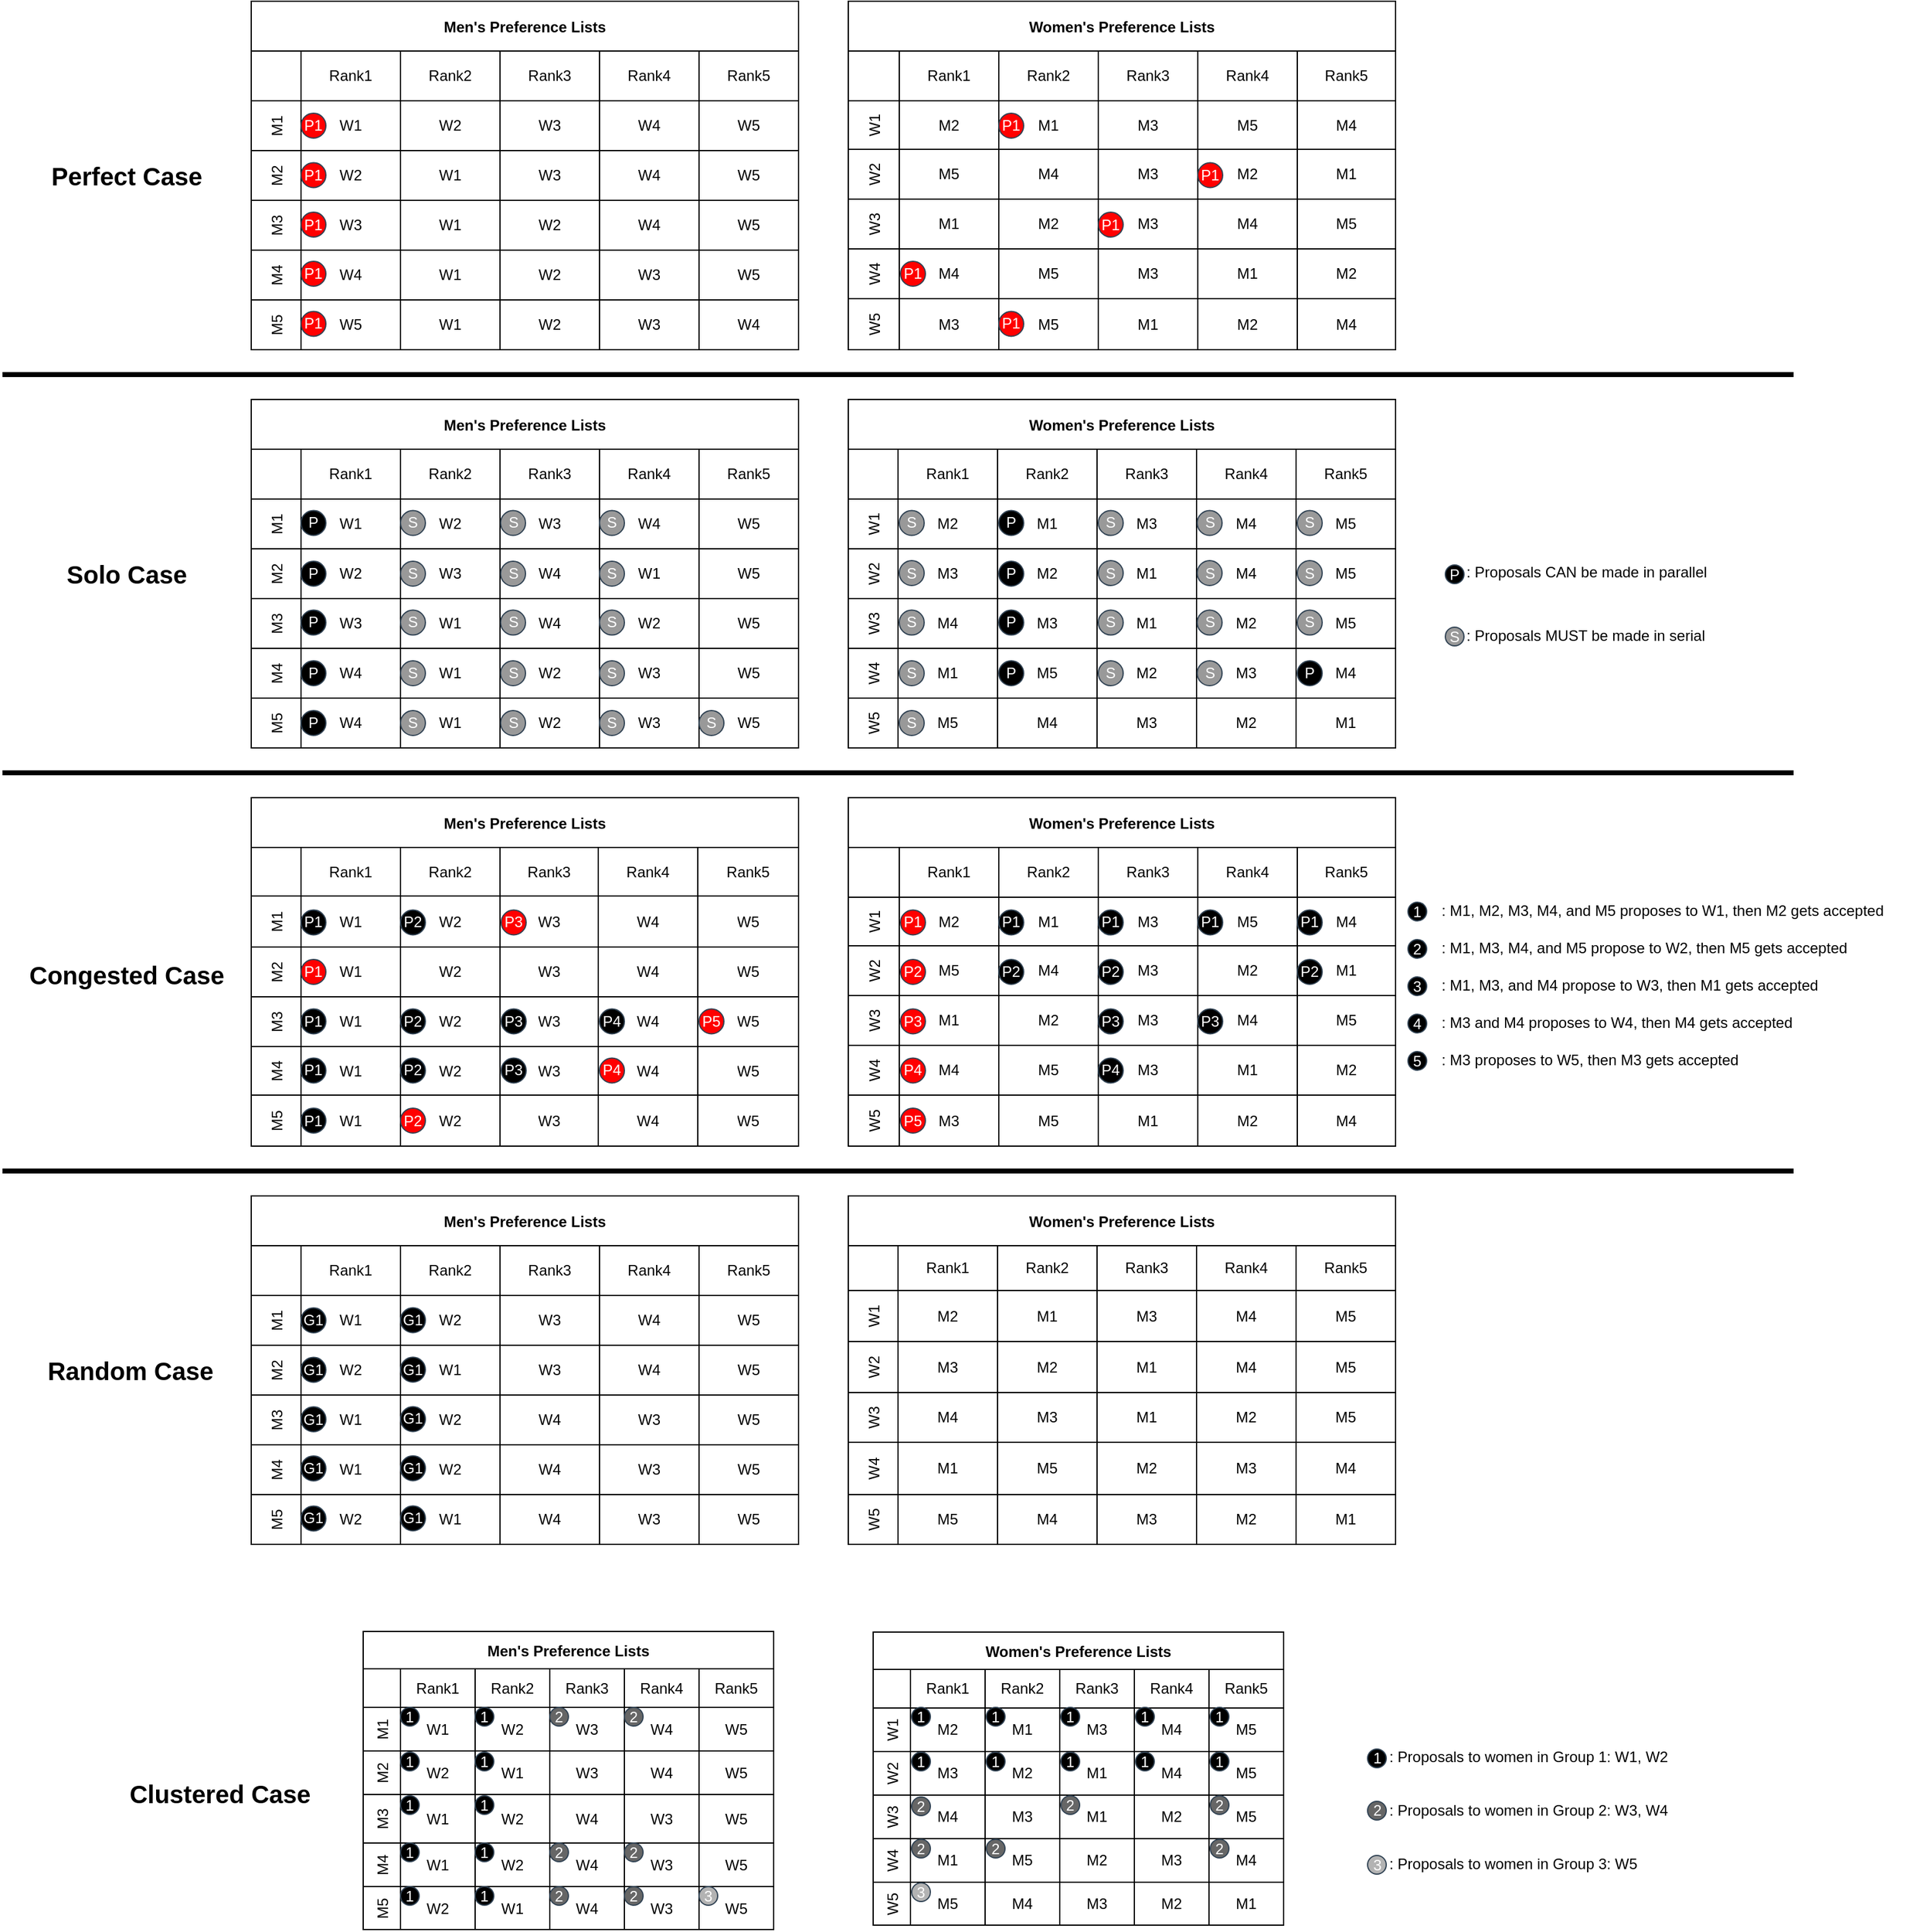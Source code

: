 <mxfile version="24.6.4" type="github">
  <diagram name="Page-1" id="m4M4dx9sahxK60scS4Uc">
    <mxGraphModel dx="7334" dy="3625" grid="1" gridSize="10" guides="1" tooltips="1" connect="1" arrows="1" fold="1" page="1" pageScale="1" pageWidth="827" pageHeight="1169" math="0" shadow="0">
      <root>
        <mxCell id="0" />
        <mxCell id="1" parent="0" />
        <mxCell id="fi87069OedF_lEHAzqb7-1" value="Men&#39;s Preference Lists" style="shape=table;startSize=40;container=1;collapsible=0;childLayout=tableLayout;resizeLast=0;resizeLastRow=0;fontStyle=1;fontSize=12;" parent="1" vertex="1">
          <mxGeometry x="200" y="520" width="440" height="280.0" as="geometry" />
        </mxCell>
        <mxCell id="fi87069OedF_lEHAzqb7-2" value="" style="shape=tableRow;horizontal=0;startSize=40;swimlaneHead=0;swimlaneBody=0;strokeColor=inherit;top=0;left=0;bottom=0;right=0;collapsible=0;dropTarget=0;fillColor=none;points=[[0,0.5],[1,0.5]];portConstraint=eastwest;" parent="fi87069OedF_lEHAzqb7-1" vertex="1">
          <mxGeometry y="40" width="440" height="39" as="geometry" />
        </mxCell>
        <mxCell id="fi87069OedF_lEHAzqb7-3" value="Rank1" style="shape=partialRectangle;html=1;whiteSpace=wrap;connectable=0;strokeColor=inherit;overflow=hidden;fillColor=none;top=0;left=0;bottom=0;right=0;pointerEvents=1;" parent="fi87069OedF_lEHAzqb7-2" vertex="1">
          <mxGeometry x="40" width="80" height="39" as="geometry">
            <mxRectangle width="80" height="39" as="alternateBounds" />
          </mxGeometry>
        </mxCell>
        <mxCell id="fi87069OedF_lEHAzqb7-4" value="Rank2" style="shape=partialRectangle;html=1;whiteSpace=wrap;connectable=0;strokeColor=inherit;overflow=hidden;fillColor=none;top=0;left=0;bottom=0;right=0;pointerEvents=1;" parent="fi87069OedF_lEHAzqb7-2" vertex="1">
          <mxGeometry x="120" width="80" height="39" as="geometry">
            <mxRectangle width="80" height="39" as="alternateBounds" />
          </mxGeometry>
        </mxCell>
        <mxCell id="fi87069OedF_lEHAzqb7-5" value="Rank3" style="shape=partialRectangle;html=1;whiteSpace=wrap;connectable=0;strokeColor=inherit;overflow=hidden;fillColor=none;top=0;left=0;bottom=0;right=0;pointerEvents=1;strokeWidth=1;resizeWidth=1;resizeHeight=1;" parent="fi87069OedF_lEHAzqb7-2" vertex="1">
          <mxGeometry x="200" width="79" height="39" as="geometry">
            <mxRectangle width="79" height="39" as="alternateBounds" />
          </mxGeometry>
        </mxCell>
        <mxCell id="fi87069OedF_lEHAzqb7-61" value="Rank4" style="shape=partialRectangle;html=1;whiteSpace=wrap;connectable=0;strokeColor=inherit;overflow=hidden;fillColor=none;top=0;left=0;bottom=0;right=0;pointerEvents=1;strokeWidth=1;resizeWidth=1;resizeHeight=1;" parent="fi87069OedF_lEHAzqb7-2" vertex="1">
          <mxGeometry x="279" width="80" height="39" as="geometry">
            <mxRectangle width="80" height="39" as="alternateBounds" />
          </mxGeometry>
        </mxCell>
        <mxCell id="fi87069OedF_lEHAzqb7-67" value="Rank5" style="shape=partialRectangle;html=1;whiteSpace=wrap;connectable=0;strokeColor=inherit;overflow=hidden;fillColor=none;top=0;left=0;bottom=0;right=0;pointerEvents=1;strokeWidth=1;resizeWidth=1;resizeHeight=1;" parent="fi87069OedF_lEHAzqb7-2" vertex="1">
          <mxGeometry x="359" width="81" height="39" as="geometry">
            <mxRectangle width="81" height="39" as="alternateBounds" />
          </mxGeometry>
        </mxCell>
        <mxCell id="fi87069OedF_lEHAzqb7-6" value="M1" style="shape=tableRow;horizontal=0;startSize=40;swimlaneHead=0;swimlaneBody=0;strokeColor=inherit;top=0;left=0;bottom=0;right=0;collapsible=0;dropTarget=0;fillColor=none;points=[[0,0.5],[1,0.5]];portConstraint=eastwest;" parent="fi87069OedF_lEHAzqb7-1" vertex="1">
          <mxGeometry y="79" width="440" height="41" as="geometry" />
        </mxCell>
        <mxCell id="fi87069OedF_lEHAzqb7-7" value="W1" style="shape=partialRectangle;html=1;whiteSpace=wrap;connectable=0;overflow=hidden;top=0;left=0;bottom=0;right=0;pointerEvents=1;strokeColor=default;fillColor=none;" parent="fi87069OedF_lEHAzqb7-6" vertex="1">
          <mxGeometry x="40" width="80" height="41" as="geometry">
            <mxRectangle width="80" height="41" as="alternateBounds" />
          </mxGeometry>
        </mxCell>
        <mxCell id="fi87069OedF_lEHAzqb7-8" value="W2" style="shape=partialRectangle;html=1;whiteSpace=wrap;connectable=0;overflow=hidden;top=0;left=0;bottom=0;right=0;pointerEvents=1;fillColor=none;labelBackgroundColor=none;labelBorderColor=none;strokeColor=default;shadow=0;resizable=1;resizeWidth=0;metaEdit=0;backgroundOutline=0;" parent="fi87069OedF_lEHAzqb7-6" vertex="1">
          <mxGeometry x="120" width="80" height="41" as="geometry">
            <mxRectangle width="80" height="41" as="alternateBounds" />
          </mxGeometry>
        </mxCell>
        <mxCell id="fi87069OedF_lEHAzqb7-9" value="W3" style="shape=partialRectangle;html=1;whiteSpace=wrap;connectable=0;overflow=hidden;top=0;left=0;bottom=0;right=0;pointerEvents=1;fillColor=none;" parent="fi87069OedF_lEHAzqb7-6" vertex="1">
          <mxGeometry x="200" width="79" height="41" as="geometry">
            <mxRectangle width="79" height="41" as="alternateBounds" />
          </mxGeometry>
        </mxCell>
        <mxCell id="fi87069OedF_lEHAzqb7-62" value="W4" style="shape=partialRectangle;html=1;whiteSpace=wrap;connectable=0;overflow=hidden;top=0;left=0;bottom=0;right=0;pointerEvents=1;fillColor=none;" parent="fi87069OedF_lEHAzqb7-6" vertex="1">
          <mxGeometry x="279" width="80" height="41" as="geometry">
            <mxRectangle width="80" height="41" as="alternateBounds" />
          </mxGeometry>
        </mxCell>
        <mxCell id="fi87069OedF_lEHAzqb7-68" value="W5" style="shape=partialRectangle;html=1;whiteSpace=wrap;connectable=0;overflow=hidden;top=0;left=0;bottom=0;right=0;pointerEvents=1;fillColor=none;" parent="fi87069OedF_lEHAzqb7-6" vertex="1">
          <mxGeometry x="359" width="81" height="41" as="geometry">
            <mxRectangle width="81" height="41" as="alternateBounds" />
          </mxGeometry>
        </mxCell>
        <mxCell id="fi87069OedF_lEHAzqb7-10" value="M2" style="shape=tableRow;horizontal=0;startSize=40;swimlaneHead=0;swimlaneBody=0;strokeColor=inherit;top=0;left=0;bottom=0;right=0;collapsible=0;dropTarget=0;fillColor=none;points=[[0,0.5],[1,0.5]];portConstraint=eastwest;" parent="fi87069OedF_lEHAzqb7-1" vertex="1">
          <mxGeometry y="120" width="440" height="40" as="geometry" />
        </mxCell>
        <mxCell id="fi87069OedF_lEHAzqb7-11" value="W1" style="shape=partialRectangle;html=1;whiteSpace=wrap;connectable=0;overflow=hidden;top=0;left=0;bottom=0;right=0;pointerEvents=1;strokeOpacity=100;fillColor=none;" parent="fi87069OedF_lEHAzqb7-10" vertex="1">
          <mxGeometry x="40" width="80" height="40" as="geometry">
            <mxRectangle width="80" height="40" as="alternateBounds" />
          </mxGeometry>
        </mxCell>
        <mxCell id="fi87069OedF_lEHAzqb7-12" value="W2" style="shape=partialRectangle;html=1;whiteSpace=wrap;connectable=0;strokeColor=inherit;overflow=hidden;fillColor=none;top=0;left=0;bottom=0;right=0;pointerEvents=1;" parent="fi87069OedF_lEHAzqb7-10" vertex="1">
          <mxGeometry x="120" width="80" height="40" as="geometry">
            <mxRectangle width="80" height="40" as="alternateBounds" />
          </mxGeometry>
        </mxCell>
        <mxCell id="fi87069OedF_lEHAzqb7-13" value="W3" style="shape=partialRectangle;html=1;whiteSpace=wrap;connectable=0;strokeColor=inherit;overflow=hidden;fillColor=none;top=0;left=0;bottom=0;right=0;pointerEvents=1;" parent="fi87069OedF_lEHAzqb7-10" vertex="1">
          <mxGeometry x="200" width="79" height="40" as="geometry">
            <mxRectangle width="79" height="40" as="alternateBounds" />
          </mxGeometry>
        </mxCell>
        <mxCell id="fi87069OedF_lEHAzqb7-63" value="W4" style="shape=partialRectangle;html=1;whiteSpace=wrap;connectable=0;strokeColor=inherit;overflow=hidden;fillColor=none;top=0;left=0;bottom=0;right=0;pointerEvents=1;" parent="fi87069OedF_lEHAzqb7-10" vertex="1">
          <mxGeometry x="279" width="80" height="40" as="geometry">
            <mxRectangle width="80" height="40" as="alternateBounds" />
          </mxGeometry>
        </mxCell>
        <mxCell id="fi87069OedF_lEHAzqb7-69" value="W5" style="shape=partialRectangle;html=1;whiteSpace=wrap;connectable=0;strokeColor=inherit;overflow=hidden;fillColor=none;top=0;left=0;bottom=0;right=0;pointerEvents=1;" parent="fi87069OedF_lEHAzqb7-10" vertex="1">
          <mxGeometry x="359" width="81" height="40" as="geometry">
            <mxRectangle width="81" height="40" as="alternateBounds" />
          </mxGeometry>
        </mxCell>
        <mxCell id="fi87069OedF_lEHAzqb7-14" value="M3" style="shape=tableRow;horizontal=0;startSize=40;swimlaneHead=0;swimlaneBody=0;strokeColor=inherit;top=0;left=0;bottom=0;right=0;collapsible=0;dropTarget=0;fillColor=none;points=[[0,0.5],[1,0.5]];portConstraint=eastwest;" parent="fi87069OedF_lEHAzqb7-1" vertex="1">
          <mxGeometry y="160" width="440" height="40" as="geometry" />
        </mxCell>
        <mxCell id="fi87069OedF_lEHAzqb7-15" value="W1" style="shape=partialRectangle;html=1;whiteSpace=wrap;connectable=0;overflow=hidden;top=0;left=0;bottom=0;right=0;pointerEvents=1;fillColor=none;" parent="fi87069OedF_lEHAzqb7-14" vertex="1">
          <mxGeometry x="40" width="80" height="40" as="geometry">
            <mxRectangle width="80" height="40" as="alternateBounds" />
          </mxGeometry>
        </mxCell>
        <mxCell id="fi87069OedF_lEHAzqb7-16" value="W2" style="shape=partialRectangle;html=1;whiteSpace=wrap;connectable=0;overflow=hidden;top=0;left=0;bottom=0;right=0;pointerEvents=1;fillColor=none;" parent="fi87069OedF_lEHAzqb7-14" vertex="1">
          <mxGeometry x="120" width="80" height="40" as="geometry">
            <mxRectangle width="80" height="40" as="alternateBounds" />
          </mxGeometry>
        </mxCell>
        <mxCell id="fi87069OedF_lEHAzqb7-17" value="W3" style="shape=partialRectangle;html=1;whiteSpace=wrap;connectable=0;strokeColor=inherit;overflow=hidden;fillColor=none;top=0;left=0;bottom=0;right=0;pointerEvents=1;" parent="fi87069OedF_lEHAzqb7-14" vertex="1">
          <mxGeometry x="200" width="79" height="40" as="geometry">
            <mxRectangle width="79" height="40" as="alternateBounds" />
          </mxGeometry>
        </mxCell>
        <mxCell id="fi87069OedF_lEHAzqb7-64" value="W4" style="shape=partialRectangle;html=1;whiteSpace=wrap;connectable=0;strokeColor=inherit;overflow=hidden;fillColor=none;top=0;left=0;bottom=0;right=0;pointerEvents=1;" parent="fi87069OedF_lEHAzqb7-14" vertex="1">
          <mxGeometry x="279" width="80" height="40" as="geometry">
            <mxRectangle width="80" height="40" as="alternateBounds" />
          </mxGeometry>
        </mxCell>
        <mxCell id="fi87069OedF_lEHAzqb7-70" value="W5" style="shape=partialRectangle;html=1;whiteSpace=wrap;connectable=0;strokeColor=inherit;overflow=hidden;fillColor=none;top=0;left=0;bottom=0;right=0;pointerEvents=1;" parent="fi87069OedF_lEHAzqb7-14" vertex="1">
          <mxGeometry x="359" width="81" height="40" as="geometry">
            <mxRectangle width="81" height="40" as="alternateBounds" />
          </mxGeometry>
        </mxCell>
        <mxCell id="fi87069OedF_lEHAzqb7-57" value="M4" style="shape=tableRow;horizontal=0;startSize=40;swimlaneHead=0;swimlaneBody=0;strokeColor=inherit;top=0;left=0;bottom=0;right=0;collapsible=0;dropTarget=0;fillColor=none;points=[[0,0.5],[1,0.5]];portConstraint=eastwest;" parent="fi87069OedF_lEHAzqb7-1" vertex="1">
          <mxGeometry y="200" width="440" height="39" as="geometry" />
        </mxCell>
        <mxCell id="fi87069OedF_lEHAzqb7-58" value="W1" style="shape=partialRectangle;html=1;whiteSpace=wrap;connectable=0;overflow=hidden;top=0;left=0;bottom=0;right=0;pointerEvents=1;fillColor=none;" parent="fi87069OedF_lEHAzqb7-57" vertex="1">
          <mxGeometry x="40" width="80" height="39" as="geometry">
            <mxRectangle width="80" height="39" as="alternateBounds" />
          </mxGeometry>
        </mxCell>
        <mxCell id="fi87069OedF_lEHAzqb7-59" value="W2" style="shape=partialRectangle;html=1;whiteSpace=wrap;connectable=0;overflow=hidden;top=0;left=0;bottom=0;right=0;pointerEvents=1;fillColor=none;" parent="fi87069OedF_lEHAzqb7-57" vertex="1">
          <mxGeometry x="120" width="80" height="39" as="geometry">
            <mxRectangle width="80" height="39" as="alternateBounds" />
          </mxGeometry>
        </mxCell>
        <mxCell id="fi87069OedF_lEHAzqb7-60" value="W3" style="shape=partialRectangle;html=1;whiteSpace=wrap;connectable=0;strokeColor=inherit;overflow=hidden;fillColor=none;top=0;left=0;bottom=0;right=0;pointerEvents=1;" parent="fi87069OedF_lEHAzqb7-57" vertex="1">
          <mxGeometry x="200" width="79" height="39" as="geometry">
            <mxRectangle width="79" height="39" as="alternateBounds" />
          </mxGeometry>
        </mxCell>
        <mxCell id="fi87069OedF_lEHAzqb7-65" value="W4" style="shape=partialRectangle;html=1;whiteSpace=wrap;connectable=0;strokeColor=inherit;overflow=hidden;fillColor=none;top=0;left=0;bottom=0;right=0;pointerEvents=1;" parent="fi87069OedF_lEHAzqb7-57" vertex="1">
          <mxGeometry x="279" width="80" height="39" as="geometry">
            <mxRectangle width="80" height="39" as="alternateBounds" />
          </mxGeometry>
        </mxCell>
        <mxCell id="fi87069OedF_lEHAzqb7-71" value="W5" style="shape=partialRectangle;html=1;whiteSpace=wrap;connectable=0;strokeColor=inherit;overflow=hidden;fillColor=none;top=0;left=0;bottom=0;right=0;pointerEvents=1;" parent="fi87069OedF_lEHAzqb7-57" vertex="1">
          <mxGeometry x="359" width="81" height="39" as="geometry">
            <mxRectangle width="81" height="39" as="alternateBounds" />
          </mxGeometry>
        </mxCell>
        <mxCell id="fi87069OedF_lEHAzqb7-53" value="M5" style="shape=tableRow;horizontal=0;startSize=40;swimlaneHead=0;swimlaneBody=0;strokeColor=inherit;top=0;left=0;bottom=0;right=0;collapsible=0;dropTarget=0;fillColor=none;points=[[0,0.5],[1,0.5]];portConstraint=eastwest;" parent="fi87069OedF_lEHAzqb7-1" vertex="1">
          <mxGeometry y="239" width="440" height="41" as="geometry" />
        </mxCell>
        <mxCell id="fi87069OedF_lEHAzqb7-54" value="W1" style="shape=partialRectangle;html=1;whiteSpace=wrap;connectable=0;overflow=hidden;top=0;left=0;bottom=0;right=0;pointerEvents=1;fillColor=none;" parent="fi87069OedF_lEHAzqb7-53" vertex="1">
          <mxGeometry x="40" width="80" height="41" as="geometry">
            <mxRectangle width="80" height="41" as="alternateBounds" />
          </mxGeometry>
        </mxCell>
        <mxCell id="fi87069OedF_lEHAzqb7-55" value="W2" style="shape=partialRectangle;html=1;whiteSpace=wrap;connectable=0;overflow=hidden;top=0;left=0;bottom=0;right=0;pointerEvents=1;fillColor=none;" parent="fi87069OedF_lEHAzqb7-53" vertex="1">
          <mxGeometry x="120" width="80" height="41" as="geometry">
            <mxRectangle width="80" height="41" as="alternateBounds" />
          </mxGeometry>
        </mxCell>
        <mxCell id="fi87069OedF_lEHAzqb7-56" value="W3" style="shape=partialRectangle;html=1;whiteSpace=wrap;connectable=0;strokeColor=inherit;overflow=hidden;fillColor=none;top=0;left=0;bottom=0;right=0;pointerEvents=1;" parent="fi87069OedF_lEHAzqb7-53" vertex="1">
          <mxGeometry x="200" width="79" height="41" as="geometry">
            <mxRectangle width="79" height="41" as="alternateBounds" />
          </mxGeometry>
        </mxCell>
        <mxCell id="fi87069OedF_lEHAzqb7-66" value="W4" style="shape=partialRectangle;html=1;whiteSpace=wrap;connectable=0;strokeColor=inherit;overflow=hidden;fillColor=none;top=0;left=0;bottom=0;right=0;pointerEvents=1;" parent="fi87069OedF_lEHAzqb7-53" vertex="1">
          <mxGeometry x="279" width="80" height="41" as="geometry">
            <mxRectangle width="80" height="41" as="alternateBounds" />
          </mxGeometry>
        </mxCell>
        <mxCell id="fi87069OedF_lEHAzqb7-72" value="W5" style="shape=partialRectangle;html=1;whiteSpace=wrap;connectable=0;strokeColor=inherit;overflow=hidden;fillColor=none;top=0;left=0;bottom=0;right=0;pointerEvents=1;" parent="fi87069OedF_lEHAzqb7-53" vertex="1">
          <mxGeometry x="359" width="81" height="41" as="geometry">
            <mxRectangle width="81" height="41" as="alternateBounds" />
          </mxGeometry>
        </mxCell>
        <mxCell id="avWDCVO7HLyo4PLT8k-2-3" value="1" style="ellipse;whiteSpace=wrap;html=1;aspect=fixed;strokeColor=#314354;align=center;verticalAlign=middle;fontFamily=Helvetica;fontSize=12;fillColor=#000000;fontColor=#ffffff;" parent="1" vertex="1">
          <mxGeometry x="1130" y="604" width="15" height="15" as="geometry" />
        </mxCell>
        <mxCell id="avWDCVO7HLyo4PLT8k-2-4" value="2" style="ellipse;whiteSpace=wrap;html=1;aspect=fixed;strokeColor=#314354;align=center;verticalAlign=middle;fontFamily=Helvetica;fontSize=12;fillColor=#000000;fontColor=#ffffff;" parent="1" vertex="1">
          <mxGeometry x="1130" y="634" width="15" height="15" as="geometry" />
        </mxCell>
        <mxCell id="avWDCVO7HLyo4PLT8k-2-5" value="3" style="ellipse;whiteSpace=wrap;html=1;aspect=fixed;strokeColor=#314354;align=center;verticalAlign=middle;fontFamily=Helvetica;fontSize=12;fillColor=#000000;fontColor=#ffffff;" parent="1" vertex="1">
          <mxGeometry x="1130" y="664" width="15" height="15" as="geometry" />
        </mxCell>
        <mxCell id="avWDCVO7HLyo4PLT8k-2-6" value="4" style="ellipse;whiteSpace=wrap;html=1;aspect=fixed;strokeColor=#314354;align=center;verticalAlign=middle;fontFamily=Helvetica;fontSize=12;fillColor=#000000;fontColor=#ffffff;" parent="1" vertex="1">
          <mxGeometry x="1130" y="694" width="15" height="15" as="geometry" />
        </mxCell>
        <mxCell id="avWDCVO7HLyo4PLT8k-2-7" value="5" style="ellipse;whiteSpace=wrap;html=1;aspect=fixed;strokeColor=#314354;align=center;verticalAlign=middle;fontFamily=Helvetica;fontSize=12;fillColor=#000000;fontColor=#ffffff;" parent="1" vertex="1">
          <mxGeometry x="1130" y="724" width="15" height="15" as="geometry" />
        </mxCell>
        <mxCell id="avWDCVO7HLyo4PLT8k-2-9" value="&lt;h1&gt;&lt;span style=&quot;font-size: 12px; font-weight: 400;&quot;&gt;: M1, M2, M3, M4, and M5 proposes to W1, then M2 gets accepted&lt;/span&gt;&lt;/h1&gt;" style="text;strokeColor=none;align=left;fillColor=none;html=1;verticalAlign=middle;whiteSpace=wrap;rounded=0;fontFamily=Helvetica;fontSize=12;fontColor=default;" parent="1" vertex="1">
          <mxGeometry x="1155" y="591.5" width="360" height="30" as="geometry" />
        </mxCell>
        <mxCell id="avWDCVO7HLyo4PLT8k-2-10" value="&lt;h1&gt;&lt;span style=&quot;font-size: 12px; font-weight: 400;&quot;&gt;: M1, M3, M4, and M5 propose to W2, then M5 gets accepted&lt;/span&gt;&lt;/h1&gt;" style="text;strokeColor=none;align=left;fillColor=none;html=1;verticalAlign=middle;whiteSpace=wrap;rounded=0;fontFamily=Helvetica;fontSize=12;fontColor=default;" parent="1" vertex="1">
          <mxGeometry x="1155" y="621.5" width="360" height="30" as="geometry" />
        </mxCell>
        <mxCell id="avWDCVO7HLyo4PLT8k-2-11" value="&lt;h1&gt;&lt;span style=&quot;font-size: 12px; font-weight: 400;&quot;&gt;: M1, M3, and M4 propose to W3, then M1 gets accepted&lt;/span&gt;&lt;/h1&gt;" style="text;strokeColor=none;align=left;fillColor=none;html=1;verticalAlign=middle;whiteSpace=wrap;rounded=0;fontFamily=Helvetica;fontSize=12;fontColor=default;" parent="1" vertex="1">
          <mxGeometry x="1155" y="651.5" width="360" height="30" as="geometry" />
        </mxCell>
        <mxCell id="avWDCVO7HLyo4PLT8k-2-12" value="&lt;h1&gt;&lt;span style=&quot;font-size: 12px; font-weight: 400;&quot;&gt;: M3 and M4 proposes to W4, then M4 gets accepted&lt;/span&gt;&lt;/h1&gt;" style="text;strokeColor=none;align=left;fillColor=none;html=1;verticalAlign=middle;whiteSpace=wrap;rounded=0;fontFamily=Helvetica;fontSize=12;fontColor=default;" parent="1" vertex="1">
          <mxGeometry x="1155" y="681.5" width="360" height="30" as="geometry" />
        </mxCell>
        <mxCell id="avWDCVO7HLyo4PLT8k-2-13" value="&lt;h1&gt;&lt;span style=&quot;font-size: 12px; font-weight: 400;&quot;&gt;: M3 proposes to W5, then M3 gets accepted&lt;/span&gt;&lt;/h1&gt;" style="text;strokeColor=none;align=left;fillColor=none;html=1;verticalAlign=middle;whiteSpace=wrap;rounded=0;fontFamily=Helvetica;fontSize=12;fontColor=default;" parent="1" vertex="1">
          <mxGeometry x="1155" y="711.5" width="360" height="30" as="geometry" />
        </mxCell>
        <mxCell id="Pt9WqsQkKKoT_3nrHR7m-191" value="Men&#39;s Preference Lists" style="shape=table;startSize=40;container=1;collapsible=0;childLayout=tableLayout;resizeLast=0;resizeLastRow=0;fontStyle=1;fontSize=12;" parent="1" vertex="1">
          <mxGeometry x="200" y="200" width="440" height="280.0" as="geometry" />
        </mxCell>
        <mxCell id="Pt9WqsQkKKoT_3nrHR7m-192" value="" style="shape=tableRow;horizontal=0;startSize=40;swimlaneHead=0;swimlaneBody=0;strokeColor=inherit;top=0;left=0;bottom=0;right=0;collapsible=0;dropTarget=0;fillColor=none;points=[[0,0.5],[1,0.5]];portConstraint=eastwest;" parent="Pt9WqsQkKKoT_3nrHR7m-191" vertex="1">
          <mxGeometry y="40" width="440" height="40" as="geometry" />
        </mxCell>
        <mxCell id="Pt9WqsQkKKoT_3nrHR7m-193" value="Rank1" style="shape=partialRectangle;html=1;whiteSpace=wrap;connectable=0;strokeColor=inherit;overflow=hidden;fillColor=none;top=0;left=0;bottom=0;right=0;pointerEvents=1;" parent="Pt9WqsQkKKoT_3nrHR7m-192" vertex="1">
          <mxGeometry x="40" width="80" height="40" as="geometry">
            <mxRectangle width="80" height="40" as="alternateBounds" />
          </mxGeometry>
        </mxCell>
        <mxCell id="Pt9WqsQkKKoT_3nrHR7m-194" value="Rank2" style="shape=partialRectangle;html=1;whiteSpace=wrap;connectable=0;strokeColor=inherit;overflow=hidden;fillColor=none;top=0;left=0;bottom=0;right=0;pointerEvents=1;" parent="Pt9WqsQkKKoT_3nrHR7m-192" vertex="1">
          <mxGeometry x="120" width="80" height="40" as="geometry">
            <mxRectangle width="80" height="40" as="alternateBounds" />
          </mxGeometry>
        </mxCell>
        <mxCell id="Pt9WqsQkKKoT_3nrHR7m-195" value="Rank3" style="shape=partialRectangle;html=1;whiteSpace=wrap;connectable=0;strokeColor=inherit;overflow=hidden;fillColor=none;top=0;left=0;bottom=0;right=0;pointerEvents=1;strokeWidth=1;resizeWidth=1;resizeHeight=1;" parent="Pt9WqsQkKKoT_3nrHR7m-192" vertex="1">
          <mxGeometry x="200" width="80" height="40" as="geometry">
            <mxRectangle width="80" height="40" as="alternateBounds" />
          </mxGeometry>
        </mxCell>
        <mxCell id="Pt9WqsQkKKoT_3nrHR7m-196" value="Rank4" style="shape=partialRectangle;html=1;whiteSpace=wrap;connectable=0;strokeColor=inherit;overflow=hidden;fillColor=none;top=0;left=0;bottom=0;right=0;pointerEvents=1;strokeWidth=1;resizeWidth=1;resizeHeight=1;" parent="Pt9WqsQkKKoT_3nrHR7m-192" vertex="1">
          <mxGeometry x="280" width="80" height="40" as="geometry">
            <mxRectangle width="80" height="40" as="alternateBounds" />
          </mxGeometry>
        </mxCell>
        <mxCell id="Pt9WqsQkKKoT_3nrHR7m-197" value="Rank5" style="shape=partialRectangle;html=1;whiteSpace=wrap;connectable=0;strokeColor=inherit;overflow=hidden;fillColor=none;top=0;left=0;bottom=0;right=0;pointerEvents=1;strokeWidth=1;resizeWidth=1;resizeHeight=1;" parent="Pt9WqsQkKKoT_3nrHR7m-192" vertex="1">
          <mxGeometry x="360" width="80" height="40" as="geometry">
            <mxRectangle width="80" height="40" as="alternateBounds" />
          </mxGeometry>
        </mxCell>
        <mxCell id="Pt9WqsQkKKoT_3nrHR7m-198" value="M1" style="shape=tableRow;horizontal=0;startSize=40;swimlaneHead=0;swimlaneBody=0;strokeColor=inherit;top=0;left=0;bottom=0;right=0;collapsible=0;dropTarget=0;fillColor=none;points=[[0,0.5],[1,0.5]];portConstraint=eastwest;" parent="Pt9WqsQkKKoT_3nrHR7m-191" vertex="1">
          <mxGeometry y="80" width="440" height="40" as="geometry" />
        </mxCell>
        <mxCell id="Pt9WqsQkKKoT_3nrHR7m-199" value="W1" style="shape=partialRectangle;html=1;whiteSpace=wrap;connectable=0;overflow=hidden;top=0;left=0;bottom=0;right=0;pointerEvents=1;strokeColor=default;fillColor=none;" parent="Pt9WqsQkKKoT_3nrHR7m-198" vertex="1">
          <mxGeometry x="40" width="80" height="40" as="geometry">
            <mxRectangle width="80" height="40" as="alternateBounds" />
          </mxGeometry>
        </mxCell>
        <mxCell id="Pt9WqsQkKKoT_3nrHR7m-200" value="W2" style="shape=partialRectangle;html=1;whiteSpace=wrap;connectable=0;overflow=hidden;top=0;left=0;bottom=0;right=0;pointerEvents=1;fillColor=none;labelBackgroundColor=none;labelBorderColor=none;strokeColor=default;shadow=0;resizable=1;resizeWidth=0;metaEdit=0;backgroundOutline=0;" parent="Pt9WqsQkKKoT_3nrHR7m-198" vertex="1">
          <mxGeometry x="120" width="80" height="40" as="geometry">
            <mxRectangle width="80" height="40" as="alternateBounds" />
          </mxGeometry>
        </mxCell>
        <mxCell id="Pt9WqsQkKKoT_3nrHR7m-201" value="W3" style="shape=partialRectangle;html=1;whiteSpace=wrap;connectable=0;overflow=hidden;top=0;left=0;bottom=0;right=0;pointerEvents=1;fillColor=none;" parent="Pt9WqsQkKKoT_3nrHR7m-198" vertex="1">
          <mxGeometry x="200" width="80" height="40" as="geometry">
            <mxRectangle width="80" height="40" as="alternateBounds" />
          </mxGeometry>
        </mxCell>
        <mxCell id="Pt9WqsQkKKoT_3nrHR7m-202" value="W4" style="shape=partialRectangle;html=1;whiteSpace=wrap;connectable=0;overflow=hidden;top=0;left=0;bottom=0;right=0;pointerEvents=1;fillColor=none;" parent="Pt9WqsQkKKoT_3nrHR7m-198" vertex="1">
          <mxGeometry x="280" width="80" height="40" as="geometry">
            <mxRectangle width="80" height="40" as="alternateBounds" />
          </mxGeometry>
        </mxCell>
        <mxCell id="Pt9WqsQkKKoT_3nrHR7m-203" value="W5" style="shape=partialRectangle;html=1;whiteSpace=wrap;connectable=0;overflow=hidden;top=0;left=0;bottom=0;right=0;pointerEvents=1;fillColor=none;" parent="Pt9WqsQkKKoT_3nrHR7m-198" vertex="1">
          <mxGeometry x="360" width="80" height="40" as="geometry">
            <mxRectangle width="80" height="40" as="alternateBounds" />
          </mxGeometry>
        </mxCell>
        <mxCell id="Pt9WqsQkKKoT_3nrHR7m-204" value="M2" style="shape=tableRow;horizontal=0;startSize=40;swimlaneHead=0;swimlaneBody=0;strokeColor=inherit;top=0;left=0;bottom=0;right=0;collapsible=0;dropTarget=0;fillColor=none;points=[[0,0.5],[1,0.5]];portConstraint=eastwest;" parent="Pt9WqsQkKKoT_3nrHR7m-191" vertex="1">
          <mxGeometry y="120" width="440" height="40" as="geometry" />
        </mxCell>
        <mxCell id="Pt9WqsQkKKoT_3nrHR7m-205" value="W2" style="shape=partialRectangle;html=1;whiteSpace=wrap;connectable=0;overflow=hidden;top=0;left=0;bottom=0;right=0;pointerEvents=1;strokeOpacity=100;fillColor=none;" parent="Pt9WqsQkKKoT_3nrHR7m-204" vertex="1">
          <mxGeometry x="40" width="80" height="40" as="geometry">
            <mxRectangle width="80" height="40" as="alternateBounds" />
          </mxGeometry>
        </mxCell>
        <mxCell id="Pt9WqsQkKKoT_3nrHR7m-206" value="W3" style="shape=partialRectangle;html=1;whiteSpace=wrap;connectable=0;strokeColor=inherit;overflow=hidden;fillColor=none;top=0;left=0;bottom=0;right=0;pointerEvents=1;" parent="Pt9WqsQkKKoT_3nrHR7m-204" vertex="1">
          <mxGeometry x="120" width="80" height="40" as="geometry">
            <mxRectangle width="80" height="40" as="alternateBounds" />
          </mxGeometry>
        </mxCell>
        <mxCell id="Pt9WqsQkKKoT_3nrHR7m-207" value="W4" style="shape=partialRectangle;html=1;whiteSpace=wrap;connectable=0;strokeColor=inherit;overflow=hidden;fillColor=none;top=0;left=0;bottom=0;right=0;pointerEvents=1;" parent="Pt9WqsQkKKoT_3nrHR7m-204" vertex="1">
          <mxGeometry x="200" width="80" height="40" as="geometry">
            <mxRectangle width="80" height="40" as="alternateBounds" />
          </mxGeometry>
        </mxCell>
        <mxCell id="Pt9WqsQkKKoT_3nrHR7m-208" value="W1" style="shape=partialRectangle;html=1;whiteSpace=wrap;connectable=0;strokeColor=inherit;overflow=hidden;fillColor=none;top=0;left=0;bottom=0;right=0;pointerEvents=1;" parent="Pt9WqsQkKKoT_3nrHR7m-204" vertex="1">
          <mxGeometry x="280" width="80" height="40" as="geometry">
            <mxRectangle width="80" height="40" as="alternateBounds" />
          </mxGeometry>
        </mxCell>
        <mxCell id="Pt9WqsQkKKoT_3nrHR7m-209" value="W5" style="shape=partialRectangle;html=1;whiteSpace=wrap;connectable=0;strokeColor=inherit;overflow=hidden;fillColor=none;top=0;left=0;bottom=0;right=0;pointerEvents=1;" parent="Pt9WqsQkKKoT_3nrHR7m-204" vertex="1">
          <mxGeometry x="360" width="80" height="40" as="geometry">
            <mxRectangle width="80" height="40" as="alternateBounds" />
          </mxGeometry>
        </mxCell>
        <mxCell id="Pt9WqsQkKKoT_3nrHR7m-210" value="M3" style="shape=tableRow;horizontal=0;startSize=40;swimlaneHead=0;swimlaneBody=0;strokeColor=inherit;top=0;left=0;bottom=0;right=0;collapsible=0;dropTarget=0;fillColor=none;points=[[0,0.5],[1,0.5]];portConstraint=eastwest;" parent="Pt9WqsQkKKoT_3nrHR7m-191" vertex="1">
          <mxGeometry y="160" width="440" height="40" as="geometry" />
        </mxCell>
        <mxCell id="Pt9WqsQkKKoT_3nrHR7m-211" value="W3" style="shape=partialRectangle;html=1;whiteSpace=wrap;connectable=0;overflow=hidden;top=0;left=0;bottom=0;right=0;pointerEvents=1;fillColor=none;" parent="Pt9WqsQkKKoT_3nrHR7m-210" vertex="1">
          <mxGeometry x="40" width="80" height="40" as="geometry">
            <mxRectangle width="80" height="40" as="alternateBounds" />
          </mxGeometry>
        </mxCell>
        <mxCell id="Pt9WqsQkKKoT_3nrHR7m-212" value="W1" style="shape=partialRectangle;html=1;whiteSpace=wrap;connectable=0;overflow=hidden;top=0;left=0;bottom=0;right=0;pointerEvents=1;fillColor=none;" parent="Pt9WqsQkKKoT_3nrHR7m-210" vertex="1">
          <mxGeometry x="120" width="80" height="40" as="geometry">
            <mxRectangle width="80" height="40" as="alternateBounds" />
          </mxGeometry>
        </mxCell>
        <mxCell id="Pt9WqsQkKKoT_3nrHR7m-213" value="W4" style="shape=partialRectangle;html=1;whiteSpace=wrap;connectable=0;strokeColor=inherit;overflow=hidden;fillColor=none;top=0;left=0;bottom=0;right=0;pointerEvents=1;" parent="Pt9WqsQkKKoT_3nrHR7m-210" vertex="1">
          <mxGeometry x="200" width="80" height="40" as="geometry">
            <mxRectangle width="80" height="40" as="alternateBounds" />
          </mxGeometry>
        </mxCell>
        <mxCell id="Pt9WqsQkKKoT_3nrHR7m-214" value="W2" style="shape=partialRectangle;html=1;whiteSpace=wrap;connectable=0;strokeColor=inherit;overflow=hidden;fillColor=none;top=0;left=0;bottom=0;right=0;pointerEvents=1;" parent="Pt9WqsQkKKoT_3nrHR7m-210" vertex="1">
          <mxGeometry x="280" width="80" height="40" as="geometry">
            <mxRectangle width="80" height="40" as="alternateBounds" />
          </mxGeometry>
        </mxCell>
        <mxCell id="Pt9WqsQkKKoT_3nrHR7m-215" value="W5" style="shape=partialRectangle;html=1;whiteSpace=wrap;connectable=0;strokeColor=inherit;overflow=hidden;fillColor=none;top=0;left=0;bottom=0;right=0;pointerEvents=1;" parent="Pt9WqsQkKKoT_3nrHR7m-210" vertex="1">
          <mxGeometry x="360" width="80" height="40" as="geometry">
            <mxRectangle width="80" height="40" as="alternateBounds" />
          </mxGeometry>
        </mxCell>
        <mxCell id="Pt9WqsQkKKoT_3nrHR7m-216" value="M4" style="shape=tableRow;horizontal=0;startSize=40;swimlaneHead=0;swimlaneBody=0;strokeColor=inherit;top=0;left=0;bottom=0;right=0;collapsible=0;dropTarget=0;fillColor=none;points=[[0,0.5],[1,0.5]];portConstraint=eastwest;" parent="Pt9WqsQkKKoT_3nrHR7m-191" vertex="1">
          <mxGeometry y="200" width="440" height="40" as="geometry" />
        </mxCell>
        <mxCell id="Pt9WqsQkKKoT_3nrHR7m-217" value="W4" style="shape=partialRectangle;html=1;whiteSpace=wrap;connectable=0;overflow=hidden;top=0;left=0;bottom=0;right=0;pointerEvents=1;fillColor=none;" parent="Pt9WqsQkKKoT_3nrHR7m-216" vertex="1">
          <mxGeometry x="40" width="80" height="40" as="geometry">
            <mxRectangle width="80" height="40" as="alternateBounds" />
          </mxGeometry>
        </mxCell>
        <mxCell id="Pt9WqsQkKKoT_3nrHR7m-218" value="W1" style="shape=partialRectangle;html=1;whiteSpace=wrap;connectable=0;overflow=hidden;top=0;left=0;bottom=0;right=0;pointerEvents=1;fillColor=none;" parent="Pt9WqsQkKKoT_3nrHR7m-216" vertex="1">
          <mxGeometry x="120" width="80" height="40" as="geometry">
            <mxRectangle width="80" height="40" as="alternateBounds" />
          </mxGeometry>
        </mxCell>
        <mxCell id="Pt9WqsQkKKoT_3nrHR7m-219" value="W2" style="shape=partialRectangle;html=1;whiteSpace=wrap;connectable=0;strokeColor=inherit;overflow=hidden;fillColor=none;top=0;left=0;bottom=0;right=0;pointerEvents=1;" parent="Pt9WqsQkKKoT_3nrHR7m-216" vertex="1">
          <mxGeometry x="200" width="80" height="40" as="geometry">
            <mxRectangle width="80" height="40" as="alternateBounds" />
          </mxGeometry>
        </mxCell>
        <mxCell id="Pt9WqsQkKKoT_3nrHR7m-220" value="W3" style="shape=partialRectangle;html=1;whiteSpace=wrap;connectable=0;strokeColor=inherit;overflow=hidden;fillColor=none;top=0;left=0;bottom=0;right=0;pointerEvents=1;" parent="Pt9WqsQkKKoT_3nrHR7m-216" vertex="1">
          <mxGeometry x="280" width="80" height="40" as="geometry">
            <mxRectangle width="80" height="40" as="alternateBounds" />
          </mxGeometry>
        </mxCell>
        <mxCell id="Pt9WqsQkKKoT_3nrHR7m-221" value="W5" style="shape=partialRectangle;html=1;whiteSpace=wrap;connectable=0;strokeColor=inherit;overflow=hidden;fillColor=none;top=0;left=0;bottom=0;right=0;pointerEvents=1;" parent="Pt9WqsQkKKoT_3nrHR7m-216" vertex="1">
          <mxGeometry x="360" width="80" height="40" as="geometry">
            <mxRectangle width="80" height="40" as="alternateBounds" />
          </mxGeometry>
        </mxCell>
        <mxCell id="Pt9WqsQkKKoT_3nrHR7m-222" value="M5" style="shape=tableRow;horizontal=0;startSize=40;swimlaneHead=0;swimlaneBody=0;strokeColor=inherit;top=0;left=0;bottom=0;right=0;collapsible=0;dropTarget=0;fillColor=none;points=[[0,0.5],[1,0.5]];portConstraint=eastwest;" parent="Pt9WqsQkKKoT_3nrHR7m-191" vertex="1">
          <mxGeometry y="240" width="440" height="40" as="geometry" />
        </mxCell>
        <mxCell id="Pt9WqsQkKKoT_3nrHR7m-223" value="W4" style="shape=partialRectangle;html=1;whiteSpace=wrap;connectable=0;overflow=hidden;top=0;left=0;bottom=0;right=0;pointerEvents=1;fillColor=none;" parent="Pt9WqsQkKKoT_3nrHR7m-222" vertex="1">
          <mxGeometry x="40" width="80" height="40" as="geometry">
            <mxRectangle width="80" height="40" as="alternateBounds" />
          </mxGeometry>
        </mxCell>
        <mxCell id="Pt9WqsQkKKoT_3nrHR7m-224" value="W1" style="shape=partialRectangle;html=1;whiteSpace=wrap;connectable=0;overflow=hidden;top=0;left=0;bottom=0;right=0;pointerEvents=1;fillColor=none;" parent="Pt9WqsQkKKoT_3nrHR7m-222" vertex="1">
          <mxGeometry x="120" width="80" height="40" as="geometry">
            <mxRectangle width="80" height="40" as="alternateBounds" />
          </mxGeometry>
        </mxCell>
        <mxCell id="Pt9WqsQkKKoT_3nrHR7m-225" value="W2" style="shape=partialRectangle;html=1;whiteSpace=wrap;connectable=0;strokeColor=inherit;overflow=hidden;fillColor=none;top=0;left=0;bottom=0;right=0;pointerEvents=1;" parent="Pt9WqsQkKKoT_3nrHR7m-222" vertex="1">
          <mxGeometry x="200" width="80" height="40" as="geometry">
            <mxRectangle width="80" height="40" as="alternateBounds" />
          </mxGeometry>
        </mxCell>
        <mxCell id="Pt9WqsQkKKoT_3nrHR7m-226" value="W3" style="shape=partialRectangle;html=1;whiteSpace=wrap;connectable=0;strokeColor=inherit;overflow=hidden;fillColor=none;top=0;left=0;bottom=0;right=0;pointerEvents=1;" parent="Pt9WqsQkKKoT_3nrHR7m-222" vertex="1">
          <mxGeometry x="280" width="80" height="40" as="geometry">
            <mxRectangle width="80" height="40" as="alternateBounds" />
          </mxGeometry>
        </mxCell>
        <mxCell id="Pt9WqsQkKKoT_3nrHR7m-227" value="W5" style="shape=partialRectangle;html=1;whiteSpace=wrap;connectable=0;strokeColor=inherit;overflow=hidden;fillColor=none;top=0;left=0;bottom=0;right=0;pointerEvents=1;" parent="Pt9WqsQkKKoT_3nrHR7m-222" vertex="1">
          <mxGeometry x="360" width="80" height="40" as="geometry">
            <mxRectangle width="80" height="40" as="alternateBounds" />
          </mxGeometry>
        </mxCell>
        <mxCell id="Pt9WqsQkKKoT_3nrHR7m-319" value="" style="endArrow=none;html=1;rounded=0;strokeWidth=4;" parent="1" edge="1">
          <mxGeometry width="50" height="50" relative="1" as="geometry">
            <mxPoint y="180" as="sourcePoint" />
            <mxPoint x="1440" y="180" as="targetPoint" />
          </mxGeometry>
        </mxCell>
        <mxCell id="Pt9WqsQkKKoT_3nrHR7m-321" value="Men&#39;s Preference Lists" style="shape=table;startSize=40;container=1;collapsible=0;childLayout=tableLayout;resizeLast=0;resizeLastRow=0;fontStyle=1;fontSize=12;" parent="1" vertex="1">
          <mxGeometry x="200" y="-120" width="440" height="280" as="geometry" />
        </mxCell>
        <mxCell id="Pt9WqsQkKKoT_3nrHR7m-322" value="" style="shape=tableRow;horizontal=0;startSize=40;swimlaneHead=0;swimlaneBody=0;strokeColor=inherit;top=0;left=0;bottom=0;right=0;collapsible=0;dropTarget=0;fillColor=none;points=[[0,0.5],[1,0.5]];portConstraint=eastwest;" parent="Pt9WqsQkKKoT_3nrHR7m-321" vertex="1">
          <mxGeometry y="40" width="440" height="40" as="geometry" />
        </mxCell>
        <mxCell id="Pt9WqsQkKKoT_3nrHR7m-323" value="Rank1" style="shape=partialRectangle;html=1;whiteSpace=wrap;connectable=0;strokeColor=inherit;overflow=hidden;fillColor=none;top=0;left=0;bottom=0;right=0;pointerEvents=1;" parent="Pt9WqsQkKKoT_3nrHR7m-322" vertex="1">
          <mxGeometry x="40" width="80" height="40" as="geometry">
            <mxRectangle width="80" height="40" as="alternateBounds" />
          </mxGeometry>
        </mxCell>
        <mxCell id="Pt9WqsQkKKoT_3nrHR7m-324" value="Rank2" style="shape=partialRectangle;html=1;whiteSpace=wrap;connectable=0;strokeColor=inherit;overflow=hidden;fillColor=none;top=0;left=0;bottom=0;right=0;pointerEvents=1;" parent="Pt9WqsQkKKoT_3nrHR7m-322" vertex="1">
          <mxGeometry x="120" width="80" height="40" as="geometry">
            <mxRectangle width="80" height="40" as="alternateBounds" />
          </mxGeometry>
        </mxCell>
        <mxCell id="Pt9WqsQkKKoT_3nrHR7m-325" value="Rank3" style="shape=partialRectangle;html=1;whiteSpace=wrap;connectable=0;strokeColor=inherit;overflow=hidden;fillColor=none;top=0;left=0;bottom=0;right=0;pointerEvents=1;strokeWidth=1;resizeWidth=1;resizeHeight=1;" parent="Pt9WqsQkKKoT_3nrHR7m-322" vertex="1">
          <mxGeometry x="200" width="80" height="40" as="geometry">
            <mxRectangle width="80" height="40" as="alternateBounds" />
          </mxGeometry>
        </mxCell>
        <mxCell id="Pt9WqsQkKKoT_3nrHR7m-326" value="Rank4" style="shape=partialRectangle;html=1;whiteSpace=wrap;connectable=0;strokeColor=inherit;overflow=hidden;fillColor=none;top=0;left=0;bottom=0;right=0;pointerEvents=1;strokeWidth=1;resizeWidth=1;resizeHeight=1;" parent="Pt9WqsQkKKoT_3nrHR7m-322" vertex="1">
          <mxGeometry x="280" width="80" height="40" as="geometry">
            <mxRectangle width="80" height="40" as="alternateBounds" />
          </mxGeometry>
        </mxCell>
        <mxCell id="Pt9WqsQkKKoT_3nrHR7m-327" value="Rank5" style="shape=partialRectangle;html=1;whiteSpace=wrap;connectable=0;strokeColor=inherit;overflow=hidden;fillColor=none;top=0;left=0;bottom=0;right=0;pointerEvents=1;strokeWidth=1;resizeWidth=1;resizeHeight=1;" parent="Pt9WqsQkKKoT_3nrHR7m-322" vertex="1">
          <mxGeometry x="360" width="80" height="40" as="geometry">
            <mxRectangle width="80" height="40" as="alternateBounds" />
          </mxGeometry>
        </mxCell>
        <mxCell id="Pt9WqsQkKKoT_3nrHR7m-328" value="M1" style="shape=tableRow;horizontal=0;startSize=40;swimlaneHead=0;swimlaneBody=0;strokeColor=inherit;top=0;left=0;bottom=0;right=0;collapsible=0;dropTarget=0;fillColor=none;points=[[0,0.5],[1,0.5]];portConstraint=eastwest;" parent="Pt9WqsQkKKoT_3nrHR7m-321" vertex="1">
          <mxGeometry y="80" width="440" height="40" as="geometry" />
        </mxCell>
        <mxCell id="Pt9WqsQkKKoT_3nrHR7m-329" value="W1" style="shape=partialRectangle;html=1;whiteSpace=wrap;connectable=0;overflow=hidden;top=0;left=0;bottom=0;right=0;pointerEvents=1;strokeColor=default;fillColor=none;" parent="Pt9WqsQkKKoT_3nrHR7m-328" vertex="1">
          <mxGeometry x="40" width="80" height="40" as="geometry">
            <mxRectangle width="80" height="40" as="alternateBounds" />
          </mxGeometry>
        </mxCell>
        <mxCell id="Pt9WqsQkKKoT_3nrHR7m-330" value="W2" style="shape=partialRectangle;html=1;whiteSpace=wrap;connectable=0;overflow=hidden;top=0;left=0;bottom=0;right=0;pointerEvents=1;fillColor=none;labelBackgroundColor=none;labelBorderColor=none;strokeColor=default;shadow=0;resizable=1;resizeWidth=0;metaEdit=0;backgroundOutline=0;" parent="Pt9WqsQkKKoT_3nrHR7m-328" vertex="1">
          <mxGeometry x="120" width="80" height="40" as="geometry">
            <mxRectangle width="80" height="40" as="alternateBounds" />
          </mxGeometry>
        </mxCell>
        <mxCell id="Pt9WqsQkKKoT_3nrHR7m-331" value="W3" style="shape=partialRectangle;html=1;whiteSpace=wrap;connectable=0;overflow=hidden;top=0;left=0;bottom=0;right=0;pointerEvents=1;fillColor=none;" parent="Pt9WqsQkKKoT_3nrHR7m-328" vertex="1">
          <mxGeometry x="200" width="80" height="40" as="geometry">
            <mxRectangle width="80" height="40" as="alternateBounds" />
          </mxGeometry>
        </mxCell>
        <mxCell id="Pt9WqsQkKKoT_3nrHR7m-332" value="W4" style="shape=partialRectangle;html=1;whiteSpace=wrap;connectable=0;overflow=hidden;top=0;left=0;bottom=0;right=0;pointerEvents=1;fillColor=none;" parent="Pt9WqsQkKKoT_3nrHR7m-328" vertex="1">
          <mxGeometry x="280" width="80" height="40" as="geometry">
            <mxRectangle width="80" height="40" as="alternateBounds" />
          </mxGeometry>
        </mxCell>
        <mxCell id="Pt9WqsQkKKoT_3nrHR7m-333" value="W5" style="shape=partialRectangle;html=1;whiteSpace=wrap;connectable=0;overflow=hidden;top=0;left=0;bottom=0;right=0;pointerEvents=1;fillColor=none;" parent="Pt9WqsQkKKoT_3nrHR7m-328" vertex="1">
          <mxGeometry x="360" width="80" height="40" as="geometry">
            <mxRectangle width="80" height="40" as="alternateBounds" />
          </mxGeometry>
        </mxCell>
        <mxCell id="Pt9WqsQkKKoT_3nrHR7m-334" value="M2" style="shape=tableRow;horizontal=0;startSize=40;swimlaneHead=0;swimlaneBody=0;strokeColor=inherit;top=0;left=0;bottom=0;right=0;collapsible=0;dropTarget=0;fillColor=none;points=[[0,0.5],[1,0.5]];portConstraint=eastwest;" parent="Pt9WqsQkKKoT_3nrHR7m-321" vertex="1">
          <mxGeometry y="120" width="440" height="40" as="geometry" />
        </mxCell>
        <mxCell id="Pt9WqsQkKKoT_3nrHR7m-335" value="W2" style="shape=partialRectangle;html=1;whiteSpace=wrap;connectable=0;overflow=hidden;top=0;left=0;bottom=0;right=0;pointerEvents=1;strokeOpacity=100;fillColor=none;" parent="Pt9WqsQkKKoT_3nrHR7m-334" vertex="1">
          <mxGeometry x="40" width="80" height="40" as="geometry">
            <mxRectangle width="80" height="40" as="alternateBounds" />
          </mxGeometry>
        </mxCell>
        <mxCell id="Pt9WqsQkKKoT_3nrHR7m-336" value="W1" style="shape=partialRectangle;html=1;whiteSpace=wrap;connectable=0;strokeColor=inherit;overflow=hidden;fillColor=none;top=0;left=0;bottom=0;right=0;pointerEvents=1;" parent="Pt9WqsQkKKoT_3nrHR7m-334" vertex="1">
          <mxGeometry x="120" width="80" height="40" as="geometry">
            <mxRectangle width="80" height="40" as="alternateBounds" />
          </mxGeometry>
        </mxCell>
        <mxCell id="Pt9WqsQkKKoT_3nrHR7m-337" value="W3" style="shape=partialRectangle;html=1;whiteSpace=wrap;connectable=0;strokeColor=inherit;overflow=hidden;fillColor=none;top=0;left=0;bottom=0;right=0;pointerEvents=1;" parent="Pt9WqsQkKKoT_3nrHR7m-334" vertex="1">
          <mxGeometry x="200" width="80" height="40" as="geometry">
            <mxRectangle width="80" height="40" as="alternateBounds" />
          </mxGeometry>
        </mxCell>
        <mxCell id="Pt9WqsQkKKoT_3nrHR7m-338" value="W4" style="shape=partialRectangle;html=1;whiteSpace=wrap;connectable=0;strokeColor=inherit;overflow=hidden;fillColor=none;top=0;left=0;bottom=0;right=0;pointerEvents=1;" parent="Pt9WqsQkKKoT_3nrHR7m-334" vertex="1">
          <mxGeometry x="280" width="80" height="40" as="geometry">
            <mxRectangle width="80" height="40" as="alternateBounds" />
          </mxGeometry>
        </mxCell>
        <mxCell id="Pt9WqsQkKKoT_3nrHR7m-339" value="W5" style="shape=partialRectangle;html=1;whiteSpace=wrap;connectable=0;strokeColor=inherit;overflow=hidden;fillColor=none;top=0;left=0;bottom=0;right=0;pointerEvents=1;" parent="Pt9WqsQkKKoT_3nrHR7m-334" vertex="1">
          <mxGeometry x="360" width="80" height="40" as="geometry">
            <mxRectangle width="80" height="40" as="alternateBounds" />
          </mxGeometry>
        </mxCell>
        <mxCell id="Pt9WqsQkKKoT_3nrHR7m-340" value="M3" style="shape=tableRow;horizontal=0;startSize=40;swimlaneHead=0;swimlaneBody=0;strokeColor=inherit;top=0;left=0;bottom=0;right=0;collapsible=0;dropTarget=0;fillColor=none;points=[[0,0.5],[1,0.5]];portConstraint=eastwest;" parent="Pt9WqsQkKKoT_3nrHR7m-321" vertex="1">
          <mxGeometry y="160" width="440" height="40" as="geometry" />
        </mxCell>
        <mxCell id="Pt9WqsQkKKoT_3nrHR7m-341" value="W3" style="shape=partialRectangle;html=1;whiteSpace=wrap;connectable=0;overflow=hidden;top=0;left=0;bottom=0;right=0;pointerEvents=1;fillColor=none;" parent="Pt9WqsQkKKoT_3nrHR7m-340" vertex="1">
          <mxGeometry x="40" width="80" height="40" as="geometry">
            <mxRectangle width="80" height="40" as="alternateBounds" />
          </mxGeometry>
        </mxCell>
        <mxCell id="Pt9WqsQkKKoT_3nrHR7m-342" value="W1" style="shape=partialRectangle;html=1;whiteSpace=wrap;connectable=0;overflow=hidden;top=0;left=0;bottom=0;right=0;pointerEvents=1;fillColor=none;" parent="Pt9WqsQkKKoT_3nrHR7m-340" vertex="1">
          <mxGeometry x="120" width="80" height="40" as="geometry">
            <mxRectangle width="80" height="40" as="alternateBounds" />
          </mxGeometry>
        </mxCell>
        <mxCell id="Pt9WqsQkKKoT_3nrHR7m-343" value="W2" style="shape=partialRectangle;html=1;whiteSpace=wrap;connectable=0;strokeColor=inherit;overflow=hidden;fillColor=none;top=0;left=0;bottom=0;right=0;pointerEvents=1;" parent="Pt9WqsQkKKoT_3nrHR7m-340" vertex="1">
          <mxGeometry x="200" width="80" height="40" as="geometry">
            <mxRectangle width="80" height="40" as="alternateBounds" />
          </mxGeometry>
        </mxCell>
        <mxCell id="Pt9WqsQkKKoT_3nrHR7m-344" value="W4" style="shape=partialRectangle;html=1;whiteSpace=wrap;connectable=0;strokeColor=inherit;overflow=hidden;fillColor=none;top=0;left=0;bottom=0;right=0;pointerEvents=1;" parent="Pt9WqsQkKKoT_3nrHR7m-340" vertex="1">
          <mxGeometry x="280" width="80" height="40" as="geometry">
            <mxRectangle width="80" height="40" as="alternateBounds" />
          </mxGeometry>
        </mxCell>
        <mxCell id="Pt9WqsQkKKoT_3nrHR7m-345" value="W5" style="shape=partialRectangle;html=1;whiteSpace=wrap;connectable=0;strokeColor=inherit;overflow=hidden;fillColor=none;top=0;left=0;bottom=0;right=0;pointerEvents=1;" parent="Pt9WqsQkKKoT_3nrHR7m-340" vertex="1">
          <mxGeometry x="360" width="80" height="40" as="geometry">
            <mxRectangle width="80" height="40" as="alternateBounds" />
          </mxGeometry>
        </mxCell>
        <mxCell id="Pt9WqsQkKKoT_3nrHR7m-346" value="M4" style="shape=tableRow;horizontal=0;startSize=40;swimlaneHead=0;swimlaneBody=0;strokeColor=inherit;top=0;left=0;bottom=0;right=0;collapsible=0;dropTarget=0;fillColor=none;points=[[0,0.5],[1,0.5]];portConstraint=eastwest;" parent="Pt9WqsQkKKoT_3nrHR7m-321" vertex="1">
          <mxGeometry y="200" width="440" height="40" as="geometry" />
        </mxCell>
        <mxCell id="Pt9WqsQkKKoT_3nrHR7m-347" value="W4" style="shape=partialRectangle;html=1;whiteSpace=wrap;connectable=0;overflow=hidden;top=0;left=0;bottom=0;right=0;pointerEvents=1;fillColor=none;" parent="Pt9WqsQkKKoT_3nrHR7m-346" vertex="1">
          <mxGeometry x="40" width="80" height="40" as="geometry">
            <mxRectangle width="80" height="40" as="alternateBounds" />
          </mxGeometry>
        </mxCell>
        <mxCell id="Pt9WqsQkKKoT_3nrHR7m-348" value="W1" style="shape=partialRectangle;html=1;whiteSpace=wrap;connectable=0;overflow=hidden;top=0;left=0;bottom=0;right=0;pointerEvents=1;fillColor=none;" parent="Pt9WqsQkKKoT_3nrHR7m-346" vertex="1">
          <mxGeometry x="120" width="80" height="40" as="geometry">
            <mxRectangle width="80" height="40" as="alternateBounds" />
          </mxGeometry>
        </mxCell>
        <mxCell id="Pt9WqsQkKKoT_3nrHR7m-349" value="W2" style="shape=partialRectangle;html=1;whiteSpace=wrap;connectable=0;strokeColor=inherit;overflow=hidden;fillColor=none;top=0;left=0;bottom=0;right=0;pointerEvents=1;" parent="Pt9WqsQkKKoT_3nrHR7m-346" vertex="1">
          <mxGeometry x="200" width="80" height="40" as="geometry">
            <mxRectangle width="80" height="40" as="alternateBounds" />
          </mxGeometry>
        </mxCell>
        <mxCell id="Pt9WqsQkKKoT_3nrHR7m-350" value="W3" style="shape=partialRectangle;html=1;whiteSpace=wrap;connectable=0;strokeColor=inherit;overflow=hidden;fillColor=none;top=0;left=0;bottom=0;right=0;pointerEvents=1;" parent="Pt9WqsQkKKoT_3nrHR7m-346" vertex="1">
          <mxGeometry x="280" width="80" height="40" as="geometry">
            <mxRectangle width="80" height="40" as="alternateBounds" />
          </mxGeometry>
        </mxCell>
        <mxCell id="Pt9WqsQkKKoT_3nrHR7m-351" value="W5" style="shape=partialRectangle;html=1;whiteSpace=wrap;connectable=0;strokeColor=inherit;overflow=hidden;fillColor=none;top=0;left=0;bottom=0;right=0;pointerEvents=1;" parent="Pt9WqsQkKKoT_3nrHR7m-346" vertex="1">
          <mxGeometry x="360" width="80" height="40" as="geometry">
            <mxRectangle width="80" height="40" as="alternateBounds" />
          </mxGeometry>
        </mxCell>
        <mxCell id="Pt9WqsQkKKoT_3nrHR7m-352" value="M5" style="shape=tableRow;horizontal=0;startSize=40;swimlaneHead=0;swimlaneBody=0;strokeColor=inherit;top=0;left=0;bottom=0;right=0;collapsible=0;dropTarget=0;fillColor=none;points=[[0,0.5],[1,0.5]];portConstraint=eastwest;" parent="Pt9WqsQkKKoT_3nrHR7m-321" vertex="1">
          <mxGeometry y="240" width="440" height="40" as="geometry" />
        </mxCell>
        <mxCell id="Pt9WqsQkKKoT_3nrHR7m-353" value="W5" style="shape=partialRectangle;html=1;whiteSpace=wrap;connectable=0;overflow=hidden;top=0;left=0;bottom=0;right=0;pointerEvents=1;fillColor=none;" parent="Pt9WqsQkKKoT_3nrHR7m-352" vertex="1">
          <mxGeometry x="40" width="80" height="40" as="geometry">
            <mxRectangle width="80" height="40" as="alternateBounds" />
          </mxGeometry>
        </mxCell>
        <mxCell id="Pt9WqsQkKKoT_3nrHR7m-354" value="W1" style="shape=partialRectangle;html=1;whiteSpace=wrap;connectable=0;overflow=hidden;top=0;left=0;bottom=0;right=0;pointerEvents=1;fillColor=none;" parent="Pt9WqsQkKKoT_3nrHR7m-352" vertex="1">
          <mxGeometry x="120" width="80" height="40" as="geometry">
            <mxRectangle width="80" height="40" as="alternateBounds" />
          </mxGeometry>
        </mxCell>
        <mxCell id="Pt9WqsQkKKoT_3nrHR7m-355" value="W2" style="shape=partialRectangle;html=1;whiteSpace=wrap;connectable=0;strokeColor=inherit;overflow=hidden;fillColor=none;top=0;left=0;bottom=0;right=0;pointerEvents=1;" parent="Pt9WqsQkKKoT_3nrHR7m-352" vertex="1">
          <mxGeometry x="200" width="80" height="40" as="geometry">
            <mxRectangle width="80" height="40" as="alternateBounds" />
          </mxGeometry>
        </mxCell>
        <mxCell id="Pt9WqsQkKKoT_3nrHR7m-356" value="W3" style="shape=partialRectangle;html=1;whiteSpace=wrap;connectable=0;strokeColor=inherit;overflow=hidden;fillColor=none;top=0;left=0;bottom=0;right=0;pointerEvents=1;" parent="Pt9WqsQkKKoT_3nrHR7m-352" vertex="1">
          <mxGeometry x="280" width="80" height="40" as="geometry">
            <mxRectangle width="80" height="40" as="alternateBounds" />
          </mxGeometry>
        </mxCell>
        <mxCell id="Pt9WqsQkKKoT_3nrHR7m-357" value="W4" style="shape=partialRectangle;html=1;whiteSpace=wrap;connectable=0;strokeColor=inherit;overflow=hidden;fillColor=none;top=0;left=0;bottom=0;right=0;pointerEvents=1;" parent="Pt9WqsQkKKoT_3nrHR7m-352" vertex="1">
          <mxGeometry x="360" width="80" height="40" as="geometry">
            <mxRectangle width="80" height="40" as="alternateBounds" />
          </mxGeometry>
        </mxCell>
        <mxCell id="Pt9WqsQkKKoT_3nrHR7m-419" value="Women&#39;s Preference Lists" style="shape=table;startSize=40;container=1;collapsible=0;childLayout=tableLayout;resizeLast=0;resizeLastRow=0;fontStyle=1;fontSize=12;" parent="1" vertex="1">
          <mxGeometry x="680" y="520" width="440" height="280.0" as="geometry" />
        </mxCell>
        <mxCell id="Pt9WqsQkKKoT_3nrHR7m-420" value="" style="shape=tableRow;horizontal=0;startSize=41;swimlaneHead=0;swimlaneBody=0;strokeColor=inherit;top=0;left=0;bottom=0;right=0;collapsible=0;dropTarget=0;fillColor=none;points=[[0,0.5],[1,0.5]];portConstraint=eastwest;" parent="Pt9WqsQkKKoT_3nrHR7m-419" vertex="1">
          <mxGeometry y="40" width="440" height="40" as="geometry" />
        </mxCell>
        <mxCell id="Pt9WqsQkKKoT_3nrHR7m-421" value="Rank1" style="shape=partialRectangle;html=1;whiteSpace=wrap;connectable=0;strokeColor=inherit;overflow=hidden;fillColor=none;top=0;left=0;bottom=0;right=0;pointerEvents=1;" parent="Pt9WqsQkKKoT_3nrHR7m-420" vertex="1">
          <mxGeometry x="41" width="80" height="40" as="geometry">
            <mxRectangle width="80" height="40" as="alternateBounds" />
          </mxGeometry>
        </mxCell>
        <mxCell id="Pt9WqsQkKKoT_3nrHR7m-422" value="Rank2" style="shape=partialRectangle;html=1;whiteSpace=wrap;connectable=0;strokeColor=inherit;overflow=hidden;fillColor=none;top=0;left=0;bottom=0;right=0;pointerEvents=1;" parent="Pt9WqsQkKKoT_3nrHR7m-420" vertex="1">
          <mxGeometry x="121" width="80" height="40" as="geometry">
            <mxRectangle width="80" height="40" as="alternateBounds" />
          </mxGeometry>
        </mxCell>
        <mxCell id="Pt9WqsQkKKoT_3nrHR7m-423" value="Rank3" style="shape=partialRectangle;html=1;whiteSpace=wrap;connectable=0;strokeColor=inherit;overflow=hidden;fillColor=none;top=0;left=0;bottom=0;right=0;pointerEvents=1;strokeWidth=1;resizeWidth=1;resizeHeight=1;" parent="Pt9WqsQkKKoT_3nrHR7m-420" vertex="1">
          <mxGeometry x="201" width="80" height="40" as="geometry">
            <mxRectangle width="80" height="40" as="alternateBounds" />
          </mxGeometry>
        </mxCell>
        <mxCell id="Pt9WqsQkKKoT_3nrHR7m-424" value="Rank4" style="shape=partialRectangle;html=1;whiteSpace=wrap;connectable=0;strokeColor=inherit;overflow=hidden;fillColor=none;top=0;left=0;bottom=0;right=0;pointerEvents=1;strokeWidth=1;resizeWidth=1;resizeHeight=1;" parent="Pt9WqsQkKKoT_3nrHR7m-420" vertex="1">
          <mxGeometry x="281" width="80" height="40" as="geometry">
            <mxRectangle width="80" height="40" as="alternateBounds" />
          </mxGeometry>
        </mxCell>
        <mxCell id="Pt9WqsQkKKoT_3nrHR7m-425" value="Rank5" style="shape=partialRectangle;html=1;whiteSpace=wrap;connectable=0;strokeColor=inherit;overflow=hidden;fillColor=none;top=0;left=0;bottom=0;right=0;pointerEvents=1;strokeWidth=1;resizeWidth=1;resizeHeight=1;" parent="Pt9WqsQkKKoT_3nrHR7m-420" vertex="1">
          <mxGeometry x="361" width="79" height="40" as="geometry">
            <mxRectangle width="79" height="40" as="alternateBounds" />
          </mxGeometry>
        </mxCell>
        <mxCell id="Pt9WqsQkKKoT_3nrHR7m-426" value="W1" style="shape=tableRow;horizontal=0;startSize=41;swimlaneHead=0;swimlaneBody=0;strokeColor=inherit;top=0;left=0;bottom=0;right=0;collapsible=0;dropTarget=0;fillColor=none;points=[[0,0.5],[1,0.5]];portConstraint=eastwest;" parent="Pt9WqsQkKKoT_3nrHR7m-419" vertex="1">
          <mxGeometry y="80" width="440" height="39" as="geometry" />
        </mxCell>
        <mxCell id="Pt9WqsQkKKoT_3nrHR7m-427" value="M2" style="shape=partialRectangle;html=1;whiteSpace=wrap;connectable=0;overflow=hidden;top=0;left=0;bottom=0;right=0;pointerEvents=1;strokeColor=default;fillColor=none;" parent="Pt9WqsQkKKoT_3nrHR7m-426" vertex="1">
          <mxGeometry x="41" width="80" height="39" as="geometry">
            <mxRectangle width="80" height="39" as="alternateBounds" />
          </mxGeometry>
        </mxCell>
        <mxCell id="Pt9WqsQkKKoT_3nrHR7m-428" value="M1" style="shape=partialRectangle;html=1;whiteSpace=wrap;connectable=0;overflow=hidden;top=0;left=0;bottom=0;right=0;pointerEvents=1;fillColor=none;labelBackgroundColor=none;labelBorderColor=none;strokeColor=default;shadow=0;resizable=1;resizeWidth=0;metaEdit=0;backgroundOutline=0;" parent="Pt9WqsQkKKoT_3nrHR7m-426" vertex="1">
          <mxGeometry x="121" width="80" height="39" as="geometry">
            <mxRectangle width="80" height="39" as="alternateBounds" />
          </mxGeometry>
        </mxCell>
        <mxCell id="Pt9WqsQkKKoT_3nrHR7m-429" value="M3" style="shape=partialRectangle;html=1;whiteSpace=wrap;connectable=0;overflow=hidden;top=0;left=0;bottom=0;right=0;pointerEvents=1;fillColor=none;" parent="Pt9WqsQkKKoT_3nrHR7m-426" vertex="1">
          <mxGeometry x="201" width="80" height="39" as="geometry">
            <mxRectangle width="80" height="39" as="alternateBounds" />
          </mxGeometry>
        </mxCell>
        <mxCell id="Pt9WqsQkKKoT_3nrHR7m-430" value="M5" style="shape=partialRectangle;html=1;whiteSpace=wrap;connectable=0;overflow=hidden;top=0;left=0;bottom=0;right=0;pointerEvents=1;fillColor=none;" parent="Pt9WqsQkKKoT_3nrHR7m-426" vertex="1">
          <mxGeometry x="281" width="80" height="39" as="geometry">
            <mxRectangle width="80" height="39" as="alternateBounds" />
          </mxGeometry>
        </mxCell>
        <mxCell id="Pt9WqsQkKKoT_3nrHR7m-431" value="M4" style="shape=partialRectangle;html=1;whiteSpace=wrap;connectable=0;overflow=hidden;top=0;left=0;bottom=0;right=0;pointerEvents=1;fillColor=none;" parent="Pt9WqsQkKKoT_3nrHR7m-426" vertex="1">
          <mxGeometry x="361" width="79" height="39" as="geometry">
            <mxRectangle width="79" height="39" as="alternateBounds" />
          </mxGeometry>
        </mxCell>
        <mxCell id="Pt9WqsQkKKoT_3nrHR7m-432" value="W2" style="shape=tableRow;horizontal=0;startSize=41;swimlaneHead=0;swimlaneBody=0;strokeColor=inherit;top=0;left=0;bottom=0;right=0;collapsible=0;dropTarget=0;fillColor=none;points=[[0,0.5],[1,0.5]];portConstraint=eastwest;" parent="Pt9WqsQkKKoT_3nrHR7m-419" vertex="1">
          <mxGeometry y="119" width="440" height="40" as="geometry" />
        </mxCell>
        <mxCell id="Pt9WqsQkKKoT_3nrHR7m-433" value="M5" style="shape=partialRectangle;html=1;whiteSpace=wrap;connectable=0;overflow=hidden;top=0;left=0;bottom=0;right=0;pointerEvents=1;strokeOpacity=100;fillColor=none;" parent="Pt9WqsQkKKoT_3nrHR7m-432" vertex="1">
          <mxGeometry x="41" width="80" height="40" as="geometry">
            <mxRectangle width="80" height="40" as="alternateBounds" />
          </mxGeometry>
        </mxCell>
        <mxCell id="Pt9WqsQkKKoT_3nrHR7m-434" value="M4" style="shape=partialRectangle;html=1;whiteSpace=wrap;connectable=0;strokeColor=inherit;overflow=hidden;fillColor=none;top=0;left=0;bottom=0;right=0;pointerEvents=1;" parent="Pt9WqsQkKKoT_3nrHR7m-432" vertex="1">
          <mxGeometry x="121" width="80" height="40" as="geometry">
            <mxRectangle width="80" height="40" as="alternateBounds" />
          </mxGeometry>
        </mxCell>
        <mxCell id="Pt9WqsQkKKoT_3nrHR7m-435" value="M3" style="shape=partialRectangle;html=1;whiteSpace=wrap;connectable=0;strokeColor=inherit;overflow=hidden;fillColor=none;top=0;left=0;bottom=0;right=0;pointerEvents=1;" parent="Pt9WqsQkKKoT_3nrHR7m-432" vertex="1">
          <mxGeometry x="201" width="80" height="40" as="geometry">
            <mxRectangle width="80" height="40" as="alternateBounds" />
          </mxGeometry>
        </mxCell>
        <mxCell id="Pt9WqsQkKKoT_3nrHR7m-436" value="M2" style="shape=partialRectangle;html=1;whiteSpace=wrap;connectable=0;strokeColor=inherit;overflow=hidden;fillColor=none;top=0;left=0;bottom=0;right=0;pointerEvents=1;" parent="Pt9WqsQkKKoT_3nrHR7m-432" vertex="1">
          <mxGeometry x="281" width="80" height="40" as="geometry">
            <mxRectangle width="80" height="40" as="alternateBounds" />
          </mxGeometry>
        </mxCell>
        <mxCell id="Pt9WqsQkKKoT_3nrHR7m-437" value="M1" style="shape=partialRectangle;html=1;whiteSpace=wrap;connectable=0;strokeColor=inherit;overflow=hidden;fillColor=none;top=0;left=0;bottom=0;right=0;pointerEvents=1;" parent="Pt9WqsQkKKoT_3nrHR7m-432" vertex="1">
          <mxGeometry x="361" width="79" height="40" as="geometry">
            <mxRectangle width="79" height="40" as="alternateBounds" />
          </mxGeometry>
        </mxCell>
        <mxCell id="Pt9WqsQkKKoT_3nrHR7m-438" value="W3" style="shape=tableRow;horizontal=0;startSize=41;swimlaneHead=0;swimlaneBody=0;strokeColor=inherit;top=0;left=0;bottom=0;right=0;collapsible=0;dropTarget=0;fillColor=none;points=[[0,0.5],[1,0.5]];portConstraint=eastwest;" parent="Pt9WqsQkKKoT_3nrHR7m-419" vertex="1">
          <mxGeometry y="159" width="440" height="40" as="geometry" />
        </mxCell>
        <mxCell id="Pt9WqsQkKKoT_3nrHR7m-439" value="M1" style="shape=partialRectangle;html=1;whiteSpace=wrap;connectable=0;overflow=hidden;top=0;left=0;bottom=0;right=0;pointerEvents=1;fillColor=none;" parent="Pt9WqsQkKKoT_3nrHR7m-438" vertex="1">
          <mxGeometry x="41" width="80" height="40" as="geometry">
            <mxRectangle width="80" height="40" as="alternateBounds" />
          </mxGeometry>
        </mxCell>
        <mxCell id="Pt9WqsQkKKoT_3nrHR7m-440" value="M2" style="shape=partialRectangle;html=1;whiteSpace=wrap;connectable=0;overflow=hidden;top=0;left=0;bottom=0;right=0;pointerEvents=1;fillColor=none;" parent="Pt9WqsQkKKoT_3nrHR7m-438" vertex="1">
          <mxGeometry x="121" width="80" height="40" as="geometry">
            <mxRectangle width="80" height="40" as="alternateBounds" />
          </mxGeometry>
        </mxCell>
        <mxCell id="Pt9WqsQkKKoT_3nrHR7m-441" value="M3" style="shape=partialRectangle;html=1;whiteSpace=wrap;connectable=0;strokeColor=inherit;overflow=hidden;fillColor=none;top=0;left=0;bottom=0;right=0;pointerEvents=1;" parent="Pt9WqsQkKKoT_3nrHR7m-438" vertex="1">
          <mxGeometry x="201" width="80" height="40" as="geometry">
            <mxRectangle width="80" height="40" as="alternateBounds" />
          </mxGeometry>
        </mxCell>
        <mxCell id="Pt9WqsQkKKoT_3nrHR7m-442" value="M4" style="shape=partialRectangle;html=1;whiteSpace=wrap;connectable=0;strokeColor=inherit;overflow=hidden;fillColor=none;top=0;left=0;bottom=0;right=0;pointerEvents=1;" parent="Pt9WqsQkKKoT_3nrHR7m-438" vertex="1">
          <mxGeometry x="281" width="80" height="40" as="geometry">
            <mxRectangle width="80" height="40" as="alternateBounds" />
          </mxGeometry>
        </mxCell>
        <mxCell id="Pt9WqsQkKKoT_3nrHR7m-443" value="M5" style="shape=partialRectangle;html=1;whiteSpace=wrap;connectable=0;strokeColor=inherit;overflow=hidden;fillColor=none;top=0;left=0;bottom=0;right=0;pointerEvents=1;" parent="Pt9WqsQkKKoT_3nrHR7m-438" vertex="1">
          <mxGeometry x="361" width="79" height="40" as="geometry">
            <mxRectangle width="79" height="40" as="alternateBounds" />
          </mxGeometry>
        </mxCell>
        <mxCell id="Pt9WqsQkKKoT_3nrHR7m-444" value="W4" style="shape=tableRow;horizontal=0;startSize=41;swimlaneHead=0;swimlaneBody=0;strokeColor=inherit;top=0;left=0;bottom=0;right=0;collapsible=0;dropTarget=0;fillColor=none;points=[[0,0.5],[1,0.5]];portConstraint=eastwest;" parent="Pt9WqsQkKKoT_3nrHR7m-419" vertex="1">
          <mxGeometry y="199" width="440" height="40" as="geometry" />
        </mxCell>
        <mxCell id="Pt9WqsQkKKoT_3nrHR7m-445" value="M4" style="shape=partialRectangle;html=1;whiteSpace=wrap;connectable=0;overflow=hidden;top=0;left=0;bottom=0;right=0;pointerEvents=1;fillColor=none;" parent="Pt9WqsQkKKoT_3nrHR7m-444" vertex="1">
          <mxGeometry x="41" width="80" height="40" as="geometry">
            <mxRectangle width="80" height="40" as="alternateBounds" />
          </mxGeometry>
        </mxCell>
        <mxCell id="Pt9WqsQkKKoT_3nrHR7m-446" value="M5" style="shape=partialRectangle;html=1;whiteSpace=wrap;connectable=0;overflow=hidden;top=0;left=0;bottom=0;right=0;pointerEvents=1;fillColor=none;" parent="Pt9WqsQkKKoT_3nrHR7m-444" vertex="1">
          <mxGeometry x="121" width="80" height="40" as="geometry">
            <mxRectangle width="80" height="40" as="alternateBounds" />
          </mxGeometry>
        </mxCell>
        <mxCell id="Pt9WqsQkKKoT_3nrHR7m-447" value="M3" style="shape=partialRectangle;html=1;whiteSpace=wrap;connectable=0;strokeColor=inherit;overflow=hidden;fillColor=none;top=0;left=0;bottom=0;right=0;pointerEvents=1;" parent="Pt9WqsQkKKoT_3nrHR7m-444" vertex="1">
          <mxGeometry x="201" width="80" height="40" as="geometry">
            <mxRectangle width="80" height="40" as="alternateBounds" />
          </mxGeometry>
        </mxCell>
        <mxCell id="Pt9WqsQkKKoT_3nrHR7m-448" value="M1" style="shape=partialRectangle;html=1;whiteSpace=wrap;connectable=0;strokeColor=inherit;overflow=hidden;fillColor=none;top=0;left=0;bottom=0;right=0;pointerEvents=1;" parent="Pt9WqsQkKKoT_3nrHR7m-444" vertex="1">
          <mxGeometry x="281" width="80" height="40" as="geometry">
            <mxRectangle width="80" height="40" as="alternateBounds" />
          </mxGeometry>
        </mxCell>
        <mxCell id="Pt9WqsQkKKoT_3nrHR7m-449" value="M2" style="shape=partialRectangle;html=1;whiteSpace=wrap;connectable=0;strokeColor=inherit;overflow=hidden;fillColor=none;top=0;left=0;bottom=0;right=0;pointerEvents=1;" parent="Pt9WqsQkKKoT_3nrHR7m-444" vertex="1">
          <mxGeometry x="361" width="79" height="40" as="geometry">
            <mxRectangle width="79" height="40" as="alternateBounds" />
          </mxGeometry>
        </mxCell>
        <mxCell id="Pt9WqsQkKKoT_3nrHR7m-450" value="W5" style="shape=tableRow;horizontal=0;startSize=41;swimlaneHead=0;swimlaneBody=0;strokeColor=inherit;top=0;left=0;bottom=0;right=0;collapsible=0;dropTarget=0;fillColor=none;points=[[0,0.5],[1,0.5]];portConstraint=eastwest;" parent="Pt9WqsQkKKoT_3nrHR7m-419" vertex="1">
          <mxGeometry y="239" width="440" height="41" as="geometry" />
        </mxCell>
        <mxCell id="Pt9WqsQkKKoT_3nrHR7m-451" value="M3" style="shape=partialRectangle;html=1;whiteSpace=wrap;connectable=0;overflow=hidden;top=0;left=0;bottom=0;right=0;pointerEvents=1;fillColor=none;" parent="Pt9WqsQkKKoT_3nrHR7m-450" vertex="1">
          <mxGeometry x="41" width="80" height="41" as="geometry">
            <mxRectangle width="80" height="41" as="alternateBounds" />
          </mxGeometry>
        </mxCell>
        <mxCell id="Pt9WqsQkKKoT_3nrHR7m-452" value="M5" style="shape=partialRectangle;html=1;whiteSpace=wrap;connectable=0;overflow=hidden;top=0;left=0;bottom=0;right=0;pointerEvents=1;fillColor=none;" parent="Pt9WqsQkKKoT_3nrHR7m-450" vertex="1">
          <mxGeometry x="121" width="80" height="41" as="geometry">
            <mxRectangle width="80" height="41" as="alternateBounds" />
          </mxGeometry>
        </mxCell>
        <mxCell id="Pt9WqsQkKKoT_3nrHR7m-453" value="M1" style="shape=partialRectangle;html=1;whiteSpace=wrap;connectable=0;strokeColor=inherit;overflow=hidden;fillColor=none;top=0;left=0;bottom=0;right=0;pointerEvents=1;" parent="Pt9WqsQkKKoT_3nrHR7m-450" vertex="1">
          <mxGeometry x="201" width="80" height="41" as="geometry">
            <mxRectangle width="80" height="41" as="alternateBounds" />
          </mxGeometry>
        </mxCell>
        <mxCell id="Pt9WqsQkKKoT_3nrHR7m-454" value="M2" style="shape=partialRectangle;html=1;whiteSpace=wrap;connectable=0;strokeColor=inherit;overflow=hidden;fillColor=none;top=0;left=0;bottom=0;right=0;pointerEvents=1;" parent="Pt9WqsQkKKoT_3nrHR7m-450" vertex="1">
          <mxGeometry x="281" width="80" height="41" as="geometry">
            <mxRectangle width="80" height="41" as="alternateBounds" />
          </mxGeometry>
        </mxCell>
        <mxCell id="Pt9WqsQkKKoT_3nrHR7m-455" value="M4" style="shape=partialRectangle;html=1;whiteSpace=wrap;connectable=0;strokeColor=inherit;overflow=hidden;fillColor=none;top=0;left=0;bottom=0;right=0;pointerEvents=1;" parent="Pt9WqsQkKKoT_3nrHR7m-450" vertex="1">
          <mxGeometry x="361" width="79" height="41" as="geometry">
            <mxRectangle width="79" height="41" as="alternateBounds" />
          </mxGeometry>
        </mxCell>
        <mxCell id="Pt9WqsQkKKoT_3nrHR7m-456" value="P1" style="ellipse;whiteSpace=wrap;html=1;aspect=fixed;strokeColor=#314354;align=center;verticalAlign=middle;fontFamily=Helvetica;fontSize=12;fillColor=#FF0000;fontColor=#ffffff;" parent="1" vertex="1">
          <mxGeometry x="722" y="610.25" width="20" height="20" as="geometry" />
        </mxCell>
        <mxCell id="Pt9WqsQkKKoT_3nrHR7m-457" value="P2" style="ellipse;whiteSpace=wrap;html=1;aspect=fixed;strokeColor=#314354;align=center;verticalAlign=middle;fontFamily=Helvetica;fontSize=12;fillColor=#FF0000;fontColor=#ffffff;" parent="1" vertex="1">
          <mxGeometry x="722" y="650" width="20" height="20" as="geometry" />
        </mxCell>
        <mxCell id="Pt9WqsQkKKoT_3nrHR7m-458" value="P3" style="ellipse;whiteSpace=wrap;html=1;aspect=fixed;strokeColor=#314354;align=center;verticalAlign=middle;fontFamily=Helvetica;fontSize=12;fillColor=#FF0000;fontColor=#ffffff;" parent="1" vertex="1">
          <mxGeometry x="722" y="689.75" width="20" height="20" as="geometry" />
        </mxCell>
        <mxCell id="Pt9WqsQkKKoT_3nrHR7m-459" value="P4" style="ellipse;whiteSpace=wrap;html=1;aspect=fixed;strokeColor=#314354;align=center;verticalAlign=middle;fontFamily=Helvetica;fontSize=12;fillColor=#FF0000;fontColor=#ffffff;" parent="1" vertex="1">
          <mxGeometry x="722" y="729.25" width="20" height="20" as="geometry" />
        </mxCell>
        <mxCell id="Pt9WqsQkKKoT_3nrHR7m-460" value="P5" style="ellipse;whiteSpace=wrap;html=1;aspect=fixed;strokeColor=#314354;align=center;verticalAlign=middle;fontFamily=Helvetica;fontSize=12;fillColor=#FF0000;fontColor=#ffffff;" parent="1" vertex="1">
          <mxGeometry x="722" y="769.5" width="20" height="20" as="geometry" />
        </mxCell>
        <mxCell id="AYEW8tDeUHLCYsJ-KeUM-240" value="Men&#39;s Preference Lists" style="shape=table;startSize=30;container=1;collapsible=0;childLayout=tableLayout;resizeLast=0;resizeLastRow=0;fontStyle=1;fontSize=12;" parent="1" vertex="1">
          <mxGeometry x="290" y="1190" width="330" height="239.5" as="geometry" />
        </mxCell>
        <mxCell id="AYEW8tDeUHLCYsJ-KeUM-241" value="" style="shape=tableRow;horizontal=0;startSize=30;swimlaneHead=0;swimlaneBody=0;strokeColor=inherit;top=0;left=0;bottom=0;right=0;collapsible=0;dropTarget=0;fillColor=none;points=[[0,0.5],[1,0.5]];portConstraint=eastwest;" parent="AYEW8tDeUHLCYsJ-KeUM-240" vertex="1">
          <mxGeometry y="30" width="330" height="31" as="geometry" />
        </mxCell>
        <mxCell id="AYEW8tDeUHLCYsJ-KeUM-242" value="Rank1" style="shape=partialRectangle;html=1;whiteSpace=wrap;connectable=0;strokeColor=inherit;overflow=hidden;fillColor=none;top=0;left=0;bottom=0;right=0;pointerEvents=1;" parent="AYEW8tDeUHLCYsJ-KeUM-241" vertex="1">
          <mxGeometry x="30" width="60" height="31" as="geometry">
            <mxRectangle width="60" height="31" as="alternateBounds" />
          </mxGeometry>
        </mxCell>
        <mxCell id="AYEW8tDeUHLCYsJ-KeUM-243" value="Rank2" style="shape=partialRectangle;html=1;whiteSpace=wrap;connectable=0;strokeColor=inherit;overflow=hidden;fillColor=none;top=0;left=0;bottom=0;right=0;pointerEvents=1;" parent="AYEW8tDeUHLCYsJ-KeUM-241" vertex="1">
          <mxGeometry x="90" width="60" height="31" as="geometry">
            <mxRectangle width="60" height="31" as="alternateBounds" />
          </mxGeometry>
        </mxCell>
        <mxCell id="AYEW8tDeUHLCYsJ-KeUM-244" value="Rank3" style="shape=partialRectangle;html=1;whiteSpace=wrap;connectable=0;strokeColor=inherit;overflow=hidden;fillColor=none;top=0;left=0;bottom=0;right=0;pointerEvents=1;strokeWidth=1;resizeWidth=1;resizeHeight=1;" parent="AYEW8tDeUHLCYsJ-KeUM-241" vertex="1">
          <mxGeometry x="150" width="60" height="31" as="geometry">
            <mxRectangle width="60" height="31" as="alternateBounds" />
          </mxGeometry>
        </mxCell>
        <mxCell id="AYEW8tDeUHLCYsJ-KeUM-245" value="Rank4" style="shape=partialRectangle;html=1;whiteSpace=wrap;connectable=0;strokeColor=inherit;overflow=hidden;fillColor=none;top=0;left=0;bottom=0;right=0;pointerEvents=1;strokeWidth=1;resizeWidth=1;resizeHeight=1;" parent="AYEW8tDeUHLCYsJ-KeUM-241" vertex="1">
          <mxGeometry x="210" width="60" height="31" as="geometry">
            <mxRectangle width="60" height="31" as="alternateBounds" />
          </mxGeometry>
        </mxCell>
        <mxCell id="AYEW8tDeUHLCYsJ-KeUM-246" value="Rank5" style="shape=partialRectangle;html=1;whiteSpace=wrap;connectable=0;strokeColor=inherit;overflow=hidden;fillColor=none;top=0;left=0;bottom=0;right=0;pointerEvents=1;strokeWidth=1;resizeWidth=1;resizeHeight=1;" parent="AYEW8tDeUHLCYsJ-KeUM-241" vertex="1">
          <mxGeometry x="270" width="60" height="31" as="geometry">
            <mxRectangle width="60" height="31" as="alternateBounds" />
          </mxGeometry>
        </mxCell>
        <mxCell id="AYEW8tDeUHLCYsJ-KeUM-247" value="M1" style="shape=tableRow;horizontal=0;startSize=30;swimlaneHead=0;swimlaneBody=0;strokeColor=inherit;top=0;left=0;bottom=0;right=0;collapsible=0;dropTarget=0;fillColor=none;points=[[0,0.5],[1,0.5]];portConstraint=eastwest;" parent="AYEW8tDeUHLCYsJ-KeUM-240" vertex="1">
          <mxGeometry y="61" width="330" height="35" as="geometry" />
        </mxCell>
        <mxCell id="AYEW8tDeUHLCYsJ-KeUM-248" value="W1" style="shape=partialRectangle;html=1;whiteSpace=wrap;connectable=0;overflow=hidden;top=0;left=0;bottom=0;right=0;pointerEvents=1;strokeColor=default;fillColor=none;" parent="AYEW8tDeUHLCYsJ-KeUM-247" vertex="1">
          <mxGeometry x="30" width="60" height="35" as="geometry">
            <mxRectangle width="60" height="35" as="alternateBounds" />
          </mxGeometry>
        </mxCell>
        <mxCell id="AYEW8tDeUHLCYsJ-KeUM-249" value="W2" style="shape=partialRectangle;html=1;whiteSpace=wrap;connectable=0;overflow=hidden;top=0;left=0;bottom=0;right=0;pointerEvents=1;fillColor=none;labelBackgroundColor=none;labelBorderColor=none;strokeColor=default;shadow=0;resizable=1;resizeWidth=0;metaEdit=0;backgroundOutline=0;" parent="AYEW8tDeUHLCYsJ-KeUM-247" vertex="1">
          <mxGeometry x="90" width="60" height="35" as="geometry">
            <mxRectangle width="60" height="35" as="alternateBounds" />
          </mxGeometry>
        </mxCell>
        <mxCell id="AYEW8tDeUHLCYsJ-KeUM-250" value="W3" style="shape=partialRectangle;html=1;whiteSpace=wrap;connectable=0;overflow=hidden;top=0;left=0;bottom=0;right=0;pointerEvents=1;fillColor=none;" parent="AYEW8tDeUHLCYsJ-KeUM-247" vertex="1">
          <mxGeometry x="150" width="60" height="35" as="geometry">
            <mxRectangle width="60" height="35" as="alternateBounds" />
          </mxGeometry>
        </mxCell>
        <mxCell id="AYEW8tDeUHLCYsJ-KeUM-251" value="W4" style="shape=partialRectangle;html=1;whiteSpace=wrap;connectable=0;overflow=hidden;top=0;left=0;bottom=0;right=0;pointerEvents=1;fillColor=none;" parent="AYEW8tDeUHLCYsJ-KeUM-247" vertex="1">
          <mxGeometry x="210" width="60" height="35" as="geometry">
            <mxRectangle width="60" height="35" as="alternateBounds" />
          </mxGeometry>
        </mxCell>
        <mxCell id="AYEW8tDeUHLCYsJ-KeUM-252" value="W5" style="shape=partialRectangle;html=1;whiteSpace=wrap;connectable=0;overflow=hidden;top=0;left=0;bottom=0;right=0;pointerEvents=1;fillColor=none;" parent="AYEW8tDeUHLCYsJ-KeUM-247" vertex="1">
          <mxGeometry x="270" width="60" height="35" as="geometry">
            <mxRectangle width="60" height="35" as="alternateBounds" />
          </mxGeometry>
        </mxCell>
        <mxCell id="AYEW8tDeUHLCYsJ-KeUM-253" value="M2" style="shape=tableRow;horizontal=0;startSize=30;swimlaneHead=0;swimlaneBody=0;strokeColor=inherit;top=0;left=0;bottom=0;right=0;collapsible=0;dropTarget=0;fillColor=none;points=[[0,0.5],[1,0.5]];portConstraint=eastwest;" parent="AYEW8tDeUHLCYsJ-KeUM-240" vertex="1">
          <mxGeometry y="96" width="330" height="35" as="geometry" />
        </mxCell>
        <mxCell id="AYEW8tDeUHLCYsJ-KeUM-254" value="W2" style="shape=partialRectangle;html=1;whiteSpace=wrap;connectable=0;overflow=hidden;top=0;left=0;bottom=0;right=0;pointerEvents=1;strokeOpacity=100;fillColor=none;" parent="AYEW8tDeUHLCYsJ-KeUM-253" vertex="1">
          <mxGeometry x="30" width="60" height="35" as="geometry">
            <mxRectangle width="60" height="35" as="alternateBounds" />
          </mxGeometry>
        </mxCell>
        <mxCell id="AYEW8tDeUHLCYsJ-KeUM-255" value="W1" style="shape=partialRectangle;html=1;whiteSpace=wrap;connectable=0;strokeColor=inherit;overflow=hidden;fillColor=none;top=0;left=0;bottom=0;right=0;pointerEvents=1;" parent="AYEW8tDeUHLCYsJ-KeUM-253" vertex="1">
          <mxGeometry x="90" width="60" height="35" as="geometry">
            <mxRectangle width="60" height="35" as="alternateBounds" />
          </mxGeometry>
        </mxCell>
        <mxCell id="AYEW8tDeUHLCYsJ-KeUM-256" value="W3" style="shape=partialRectangle;html=1;whiteSpace=wrap;connectable=0;strokeColor=inherit;overflow=hidden;fillColor=none;top=0;left=0;bottom=0;right=0;pointerEvents=1;" parent="AYEW8tDeUHLCYsJ-KeUM-253" vertex="1">
          <mxGeometry x="150" width="60" height="35" as="geometry">
            <mxRectangle width="60" height="35" as="alternateBounds" />
          </mxGeometry>
        </mxCell>
        <mxCell id="AYEW8tDeUHLCYsJ-KeUM-257" value="W4" style="shape=partialRectangle;html=1;whiteSpace=wrap;connectable=0;strokeColor=inherit;overflow=hidden;fillColor=none;top=0;left=0;bottom=0;right=0;pointerEvents=1;" parent="AYEW8tDeUHLCYsJ-KeUM-253" vertex="1">
          <mxGeometry x="210" width="60" height="35" as="geometry">
            <mxRectangle width="60" height="35" as="alternateBounds" />
          </mxGeometry>
        </mxCell>
        <mxCell id="AYEW8tDeUHLCYsJ-KeUM-258" value="W5" style="shape=partialRectangle;html=1;whiteSpace=wrap;connectable=0;strokeColor=inherit;overflow=hidden;fillColor=none;top=0;left=0;bottom=0;right=0;pointerEvents=1;" parent="AYEW8tDeUHLCYsJ-KeUM-253" vertex="1">
          <mxGeometry x="270" width="60" height="35" as="geometry">
            <mxRectangle width="60" height="35" as="alternateBounds" />
          </mxGeometry>
        </mxCell>
        <mxCell id="AYEW8tDeUHLCYsJ-KeUM-259" value="M3" style="shape=tableRow;horizontal=0;startSize=30;swimlaneHead=0;swimlaneBody=0;strokeColor=inherit;top=0;left=0;bottom=0;right=0;collapsible=0;dropTarget=0;fillColor=none;points=[[0,0.5],[1,0.5]];portConstraint=eastwest;" parent="AYEW8tDeUHLCYsJ-KeUM-240" vertex="1">
          <mxGeometry y="131" width="330" height="39" as="geometry" />
        </mxCell>
        <mxCell id="AYEW8tDeUHLCYsJ-KeUM-260" value="W1" style="shape=partialRectangle;html=1;whiteSpace=wrap;connectable=0;overflow=hidden;top=0;left=0;bottom=0;right=0;pointerEvents=1;fillColor=none;" parent="AYEW8tDeUHLCYsJ-KeUM-259" vertex="1">
          <mxGeometry x="30" width="60" height="39" as="geometry">
            <mxRectangle width="60" height="39" as="alternateBounds" />
          </mxGeometry>
        </mxCell>
        <mxCell id="AYEW8tDeUHLCYsJ-KeUM-261" value="W2" style="shape=partialRectangle;html=1;whiteSpace=wrap;connectable=0;overflow=hidden;top=0;left=0;bottom=0;right=0;pointerEvents=1;fillColor=none;" parent="AYEW8tDeUHLCYsJ-KeUM-259" vertex="1">
          <mxGeometry x="90" width="60" height="39" as="geometry">
            <mxRectangle width="60" height="39" as="alternateBounds" />
          </mxGeometry>
        </mxCell>
        <mxCell id="AYEW8tDeUHLCYsJ-KeUM-262" value="W4" style="shape=partialRectangle;html=1;whiteSpace=wrap;connectable=0;strokeColor=inherit;overflow=hidden;fillColor=none;top=0;left=0;bottom=0;right=0;pointerEvents=1;" parent="AYEW8tDeUHLCYsJ-KeUM-259" vertex="1">
          <mxGeometry x="150" width="60" height="39" as="geometry">
            <mxRectangle width="60" height="39" as="alternateBounds" />
          </mxGeometry>
        </mxCell>
        <mxCell id="AYEW8tDeUHLCYsJ-KeUM-263" value="W3" style="shape=partialRectangle;html=1;whiteSpace=wrap;connectable=0;strokeColor=inherit;overflow=hidden;fillColor=none;top=0;left=0;bottom=0;right=0;pointerEvents=1;" parent="AYEW8tDeUHLCYsJ-KeUM-259" vertex="1">
          <mxGeometry x="210" width="60" height="39" as="geometry">
            <mxRectangle width="60" height="39" as="alternateBounds" />
          </mxGeometry>
        </mxCell>
        <mxCell id="AYEW8tDeUHLCYsJ-KeUM-264" value="W5" style="shape=partialRectangle;html=1;whiteSpace=wrap;connectable=0;strokeColor=inherit;overflow=hidden;fillColor=none;top=0;left=0;bottom=0;right=0;pointerEvents=1;" parent="AYEW8tDeUHLCYsJ-KeUM-259" vertex="1">
          <mxGeometry x="270" width="60" height="39" as="geometry">
            <mxRectangle width="60" height="39" as="alternateBounds" />
          </mxGeometry>
        </mxCell>
        <mxCell id="AYEW8tDeUHLCYsJ-KeUM-265" value="M4" style="shape=tableRow;horizontal=0;startSize=30;swimlaneHead=0;swimlaneBody=0;strokeColor=inherit;top=0;left=0;bottom=0;right=0;collapsible=0;dropTarget=0;fillColor=none;points=[[0,0.5],[1,0.5]];portConstraint=eastwest;" parent="AYEW8tDeUHLCYsJ-KeUM-240" vertex="1">
          <mxGeometry y="170" width="330" height="35" as="geometry" />
        </mxCell>
        <mxCell id="AYEW8tDeUHLCYsJ-KeUM-266" value="W1" style="shape=partialRectangle;html=1;whiteSpace=wrap;connectable=0;overflow=hidden;top=0;left=0;bottom=0;right=0;pointerEvents=1;fillColor=none;" parent="AYEW8tDeUHLCYsJ-KeUM-265" vertex="1">
          <mxGeometry x="30" width="60" height="35" as="geometry">
            <mxRectangle width="60" height="35" as="alternateBounds" />
          </mxGeometry>
        </mxCell>
        <mxCell id="AYEW8tDeUHLCYsJ-KeUM-267" value="W2" style="shape=partialRectangle;html=1;whiteSpace=wrap;connectable=0;overflow=hidden;top=0;left=0;bottom=0;right=0;pointerEvents=1;fillColor=none;" parent="AYEW8tDeUHLCYsJ-KeUM-265" vertex="1">
          <mxGeometry x="90" width="60" height="35" as="geometry">
            <mxRectangle width="60" height="35" as="alternateBounds" />
          </mxGeometry>
        </mxCell>
        <mxCell id="AYEW8tDeUHLCYsJ-KeUM-268" value="W4" style="shape=partialRectangle;html=1;whiteSpace=wrap;connectable=0;strokeColor=inherit;overflow=hidden;fillColor=none;top=0;left=0;bottom=0;right=0;pointerEvents=1;" parent="AYEW8tDeUHLCYsJ-KeUM-265" vertex="1">
          <mxGeometry x="150" width="60" height="35" as="geometry">
            <mxRectangle width="60" height="35" as="alternateBounds" />
          </mxGeometry>
        </mxCell>
        <mxCell id="AYEW8tDeUHLCYsJ-KeUM-269" value="W3" style="shape=partialRectangle;html=1;whiteSpace=wrap;connectable=0;strokeColor=inherit;overflow=hidden;fillColor=none;top=0;left=0;bottom=0;right=0;pointerEvents=1;" parent="AYEW8tDeUHLCYsJ-KeUM-265" vertex="1">
          <mxGeometry x="210" width="60" height="35" as="geometry">
            <mxRectangle width="60" height="35" as="alternateBounds" />
          </mxGeometry>
        </mxCell>
        <mxCell id="AYEW8tDeUHLCYsJ-KeUM-270" value="W5" style="shape=partialRectangle;html=1;whiteSpace=wrap;connectable=0;strokeColor=inherit;overflow=hidden;fillColor=none;top=0;left=0;bottom=0;right=0;pointerEvents=1;" parent="AYEW8tDeUHLCYsJ-KeUM-265" vertex="1">
          <mxGeometry x="270" width="60" height="35" as="geometry">
            <mxRectangle width="60" height="35" as="alternateBounds" />
          </mxGeometry>
        </mxCell>
        <mxCell id="AYEW8tDeUHLCYsJ-KeUM-271" value="M5" style="shape=tableRow;horizontal=0;startSize=30;swimlaneHead=0;swimlaneBody=0;strokeColor=inherit;top=0;left=0;bottom=0;right=0;collapsible=0;dropTarget=0;fillColor=none;points=[[0,0.5],[1,0.5]];portConstraint=eastwest;" parent="AYEW8tDeUHLCYsJ-KeUM-240" vertex="1">
          <mxGeometry y="205" width="330" height="35" as="geometry" />
        </mxCell>
        <mxCell id="AYEW8tDeUHLCYsJ-KeUM-272" value="W2" style="shape=partialRectangle;html=1;whiteSpace=wrap;connectable=0;overflow=hidden;top=0;left=0;bottom=0;right=0;pointerEvents=1;fillColor=none;" parent="AYEW8tDeUHLCYsJ-KeUM-271" vertex="1">
          <mxGeometry x="30" width="60" height="35" as="geometry">
            <mxRectangle width="60" height="35" as="alternateBounds" />
          </mxGeometry>
        </mxCell>
        <mxCell id="AYEW8tDeUHLCYsJ-KeUM-273" value="W1" style="shape=partialRectangle;html=1;whiteSpace=wrap;connectable=0;overflow=hidden;top=0;left=0;bottom=0;right=0;pointerEvents=1;fillColor=none;" parent="AYEW8tDeUHLCYsJ-KeUM-271" vertex="1">
          <mxGeometry x="90" width="60" height="35" as="geometry">
            <mxRectangle width="60" height="35" as="alternateBounds" />
          </mxGeometry>
        </mxCell>
        <mxCell id="AYEW8tDeUHLCYsJ-KeUM-274" value="W4" style="shape=partialRectangle;html=1;whiteSpace=wrap;connectable=0;strokeColor=inherit;overflow=hidden;fillColor=none;top=0;left=0;bottom=0;right=0;pointerEvents=1;" parent="AYEW8tDeUHLCYsJ-KeUM-271" vertex="1">
          <mxGeometry x="150" width="60" height="35" as="geometry">
            <mxRectangle width="60" height="35" as="alternateBounds" />
          </mxGeometry>
        </mxCell>
        <mxCell id="AYEW8tDeUHLCYsJ-KeUM-275" value="W3" style="shape=partialRectangle;html=1;whiteSpace=wrap;connectable=0;strokeColor=inherit;overflow=hidden;fillColor=none;top=0;left=0;bottom=0;right=0;pointerEvents=1;" parent="AYEW8tDeUHLCYsJ-KeUM-271" vertex="1">
          <mxGeometry x="210" width="60" height="35" as="geometry">
            <mxRectangle width="60" height="35" as="alternateBounds" />
          </mxGeometry>
        </mxCell>
        <mxCell id="AYEW8tDeUHLCYsJ-KeUM-276" value="W5" style="shape=partialRectangle;html=1;whiteSpace=wrap;connectable=0;strokeColor=inherit;overflow=hidden;fillColor=none;top=0;left=0;bottom=0;right=0;pointerEvents=1;" parent="AYEW8tDeUHLCYsJ-KeUM-271" vertex="1">
          <mxGeometry x="270" width="60" height="35" as="geometry">
            <mxRectangle width="60" height="35" as="alternateBounds" />
          </mxGeometry>
        </mxCell>
        <mxCell id="AYEW8tDeUHLCYsJ-KeUM-277" value="1" style="ellipse;whiteSpace=wrap;html=1;aspect=fixed;strokeColor=#314354;align=center;verticalAlign=middle;fontFamily=Helvetica;fontSize=12;fillColor=#000000;fontColor=#ffffff;" parent="1" vertex="1">
          <mxGeometry x="320" y="1251" width="15" height="15" as="geometry" />
        </mxCell>
        <mxCell id="AYEW8tDeUHLCYsJ-KeUM-279" value="1" style="ellipse;whiteSpace=wrap;html=1;aspect=fixed;strokeColor=#314354;align=center;verticalAlign=middle;fontFamily=Helvetica;fontSize=12;fillColor=#000000;fontColor=#ffffff;" parent="1" vertex="1">
          <mxGeometry x="320" y="1287" width="15" height="15" as="geometry" />
        </mxCell>
        <mxCell id="AYEW8tDeUHLCYsJ-KeUM-280" value="1" style="ellipse;whiteSpace=wrap;html=1;aspect=fixed;strokeColor=#314354;align=center;verticalAlign=middle;fontFamily=Helvetica;fontSize=12;fillColor=#000000;fontColor=#ffffff;" parent="1" vertex="1">
          <mxGeometry x="320" y="1322" width="15" height="15" as="geometry" />
        </mxCell>
        <mxCell id="AYEW8tDeUHLCYsJ-KeUM-281" value="1" style="ellipse;whiteSpace=wrap;html=1;aspect=fixed;strokeColor=#314354;align=center;verticalAlign=middle;fontFamily=Helvetica;fontSize=12;fillColor=#000000;fontColor=#ffffff;" parent="1" vertex="1">
          <mxGeometry x="320" y="1360" width="15" height="15" as="geometry" />
        </mxCell>
        <mxCell id="AYEW8tDeUHLCYsJ-KeUM-282" value="1" style="ellipse;whiteSpace=wrap;html=1;aspect=fixed;strokeColor=#314354;align=center;verticalAlign=middle;fontFamily=Helvetica;fontSize=12;fillColor=#000000;fontColor=#ffffff;" parent="1" vertex="1">
          <mxGeometry x="320" y="1395" width="15" height="15" as="geometry" />
        </mxCell>
        <mxCell id="AYEW8tDeUHLCYsJ-KeUM-286" value="2" style="ellipse;whiteSpace=wrap;html=1;aspect=fixed;strokeColor=#314354;align=center;verticalAlign=middle;fontFamily=Helvetica;fontSize=12;fillColor=#666666;fontColor=#ffffff;" parent="1" vertex="1">
          <mxGeometry x="440" y="1251" width="15" height="15" as="geometry" />
        </mxCell>
        <mxCell id="AYEW8tDeUHLCYsJ-KeUM-288" value="2" style="ellipse;whiteSpace=wrap;html=1;aspect=fixed;strokeColor=#314354;align=center;verticalAlign=middle;fontFamily=Helvetica;fontSize=12;fillColor=#666666;fontColor=#ffffff;" parent="1" vertex="1">
          <mxGeometry x="440" y="1360" width="15" height="15" as="geometry" />
        </mxCell>
        <mxCell id="AYEW8tDeUHLCYsJ-KeUM-290" value="2" style="ellipse;whiteSpace=wrap;html=1;aspect=fixed;strokeColor=#314354;align=center;verticalAlign=middle;fontFamily=Helvetica;fontSize=12;fillColor=#666666;fontColor=#ffffff;" parent="1" vertex="1">
          <mxGeometry x="500" y="1360" width="15" height="15" as="geometry" />
        </mxCell>
        <mxCell id="AYEW8tDeUHLCYsJ-KeUM-291" value="2" style="ellipse;whiteSpace=wrap;html=1;aspect=fixed;strokeColor=#314354;align=center;verticalAlign=middle;fontFamily=Helvetica;fontSize=12;fillColor=#666666;fontColor=#ffffff;" parent="1" vertex="1">
          <mxGeometry x="440" y="1395" width="15" height="15" as="geometry" />
        </mxCell>
        <mxCell id="AYEW8tDeUHLCYsJ-KeUM-295" value="2" style="ellipse;whiteSpace=wrap;html=1;aspect=fixed;strokeColor=#314354;align=center;verticalAlign=middle;fontFamily=Helvetica;fontSize=12;fillColor=#666666;fontColor=#ffffff;" parent="1" vertex="1">
          <mxGeometry x="500" y="1251" width="15" height="15" as="geometry" />
        </mxCell>
        <mxCell id="AYEW8tDeUHLCYsJ-KeUM-296" value="2" style="ellipse;whiteSpace=wrap;html=1;aspect=fixed;strokeColor=#314354;align=center;verticalAlign=middle;fontFamily=Helvetica;fontSize=12;fillColor=#666666;fontColor=#ffffff;" parent="1" vertex="1">
          <mxGeometry x="500" y="1395" width="15" height="15" as="geometry" />
        </mxCell>
        <mxCell id="AYEW8tDeUHLCYsJ-KeUM-298" value="Women&#39;s Preference Lists" style="shape=table;startSize=30;container=1;collapsible=0;childLayout=tableLayout;resizeLast=0;resizeLastRow=0;fontStyle=1;fontSize=12;" parent="1" vertex="1">
          <mxGeometry x="700" y="1190.5" width="330" height="235.5" as="geometry" />
        </mxCell>
        <mxCell id="AYEW8tDeUHLCYsJ-KeUM-299" value="" style="shape=tableRow;horizontal=0;startSize=30;swimlaneHead=0;swimlaneBody=0;strokeColor=inherit;top=0;left=0;bottom=0;right=0;collapsible=0;dropTarget=0;fillColor=none;points=[[0,0.5],[1,0.5]];portConstraint=eastwest;" parent="AYEW8tDeUHLCYsJ-KeUM-298" vertex="1">
          <mxGeometry y="30" width="330" height="31" as="geometry" />
        </mxCell>
        <mxCell id="AYEW8tDeUHLCYsJ-KeUM-300" value="Rank1" style="shape=partialRectangle;html=1;whiteSpace=wrap;connectable=0;strokeColor=inherit;overflow=hidden;fillColor=none;top=0;left=0;bottom=0;right=0;pointerEvents=1;" parent="AYEW8tDeUHLCYsJ-KeUM-299" vertex="1">
          <mxGeometry x="30" width="60" height="31" as="geometry">
            <mxRectangle width="60" height="31" as="alternateBounds" />
          </mxGeometry>
        </mxCell>
        <mxCell id="AYEW8tDeUHLCYsJ-KeUM-301" value="Rank2" style="shape=partialRectangle;html=1;whiteSpace=wrap;connectable=0;strokeColor=inherit;overflow=hidden;fillColor=none;top=0;left=0;bottom=0;right=0;pointerEvents=1;" parent="AYEW8tDeUHLCYsJ-KeUM-299" vertex="1">
          <mxGeometry x="90" width="60" height="31" as="geometry">
            <mxRectangle width="60" height="31" as="alternateBounds" />
          </mxGeometry>
        </mxCell>
        <mxCell id="AYEW8tDeUHLCYsJ-KeUM-302" value="Rank3" style="shape=partialRectangle;html=1;whiteSpace=wrap;connectable=0;strokeColor=inherit;overflow=hidden;fillColor=none;top=0;left=0;bottom=0;right=0;pointerEvents=1;strokeWidth=1;resizeWidth=1;resizeHeight=1;" parent="AYEW8tDeUHLCYsJ-KeUM-299" vertex="1">
          <mxGeometry x="150" width="60" height="31" as="geometry">
            <mxRectangle width="60" height="31" as="alternateBounds" />
          </mxGeometry>
        </mxCell>
        <mxCell id="AYEW8tDeUHLCYsJ-KeUM-303" value="Rank4" style="shape=partialRectangle;html=1;whiteSpace=wrap;connectable=0;strokeColor=inherit;overflow=hidden;fillColor=none;top=0;left=0;bottom=0;right=0;pointerEvents=1;strokeWidth=1;resizeWidth=1;resizeHeight=1;" parent="AYEW8tDeUHLCYsJ-KeUM-299" vertex="1">
          <mxGeometry x="210" width="60" height="31" as="geometry">
            <mxRectangle width="60" height="31" as="alternateBounds" />
          </mxGeometry>
        </mxCell>
        <mxCell id="AYEW8tDeUHLCYsJ-KeUM-304" value="Rank5" style="shape=partialRectangle;html=1;whiteSpace=wrap;connectable=0;strokeColor=inherit;overflow=hidden;fillColor=none;top=0;left=0;bottom=0;right=0;pointerEvents=1;strokeWidth=1;resizeWidth=1;resizeHeight=1;" parent="AYEW8tDeUHLCYsJ-KeUM-299" vertex="1">
          <mxGeometry x="270" width="60" height="31" as="geometry">
            <mxRectangle width="60" height="31" as="alternateBounds" />
          </mxGeometry>
        </mxCell>
        <mxCell id="AYEW8tDeUHLCYsJ-KeUM-305" value="W1" style="shape=tableRow;horizontal=0;startSize=30;swimlaneHead=0;swimlaneBody=0;strokeColor=inherit;top=0;left=0;bottom=0;right=0;collapsible=0;dropTarget=0;fillColor=none;points=[[0,0.5],[1,0.5]];portConstraint=eastwest;" parent="AYEW8tDeUHLCYsJ-KeUM-298" vertex="1">
          <mxGeometry y="61" width="330" height="35" as="geometry" />
        </mxCell>
        <mxCell id="AYEW8tDeUHLCYsJ-KeUM-306" value="M2" style="shape=partialRectangle;html=1;whiteSpace=wrap;connectable=0;overflow=hidden;top=0;left=0;bottom=0;right=0;pointerEvents=1;strokeColor=default;fillColor=none;" parent="AYEW8tDeUHLCYsJ-KeUM-305" vertex="1">
          <mxGeometry x="30" width="60" height="35" as="geometry">
            <mxRectangle width="60" height="35" as="alternateBounds" />
          </mxGeometry>
        </mxCell>
        <mxCell id="AYEW8tDeUHLCYsJ-KeUM-307" value="M1" style="shape=partialRectangle;html=1;whiteSpace=wrap;connectable=0;overflow=hidden;top=0;left=0;bottom=0;right=0;pointerEvents=1;fillColor=none;labelBackgroundColor=none;labelBorderColor=none;strokeColor=default;shadow=0;resizable=1;resizeWidth=0;metaEdit=0;backgroundOutline=0;" parent="AYEW8tDeUHLCYsJ-KeUM-305" vertex="1">
          <mxGeometry x="90" width="60" height="35" as="geometry">
            <mxRectangle width="60" height="35" as="alternateBounds" />
          </mxGeometry>
        </mxCell>
        <mxCell id="AYEW8tDeUHLCYsJ-KeUM-308" value="M3" style="shape=partialRectangle;html=1;whiteSpace=wrap;connectable=0;overflow=hidden;top=0;left=0;bottom=0;right=0;pointerEvents=1;fillColor=none;" parent="AYEW8tDeUHLCYsJ-KeUM-305" vertex="1">
          <mxGeometry x="150" width="60" height="35" as="geometry">
            <mxRectangle width="60" height="35" as="alternateBounds" />
          </mxGeometry>
        </mxCell>
        <mxCell id="AYEW8tDeUHLCYsJ-KeUM-309" value="M4" style="shape=partialRectangle;html=1;whiteSpace=wrap;connectable=0;overflow=hidden;top=0;left=0;bottom=0;right=0;pointerEvents=1;fillColor=none;" parent="AYEW8tDeUHLCYsJ-KeUM-305" vertex="1">
          <mxGeometry x="210" width="60" height="35" as="geometry">
            <mxRectangle width="60" height="35" as="alternateBounds" />
          </mxGeometry>
        </mxCell>
        <mxCell id="AYEW8tDeUHLCYsJ-KeUM-310" value="M5" style="shape=partialRectangle;html=1;whiteSpace=wrap;connectable=0;overflow=hidden;top=0;left=0;bottom=0;right=0;pointerEvents=1;fillColor=none;" parent="AYEW8tDeUHLCYsJ-KeUM-305" vertex="1">
          <mxGeometry x="270" width="60" height="35" as="geometry">
            <mxRectangle width="60" height="35" as="alternateBounds" />
          </mxGeometry>
        </mxCell>
        <mxCell id="AYEW8tDeUHLCYsJ-KeUM-311" value="W2" style="shape=tableRow;horizontal=0;startSize=30;swimlaneHead=0;swimlaneBody=0;strokeColor=inherit;top=0;left=0;bottom=0;right=0;collapsible=0;dropTarget=0;fillColor=none;points=[[0,0.5],[1,0.5]];portConstraint=eastwest;" parent="AYEW8tDeUHLCYsJ-KeUM-298" vertex="1">
          <mxGeometry y="96" width="330" height="35" as="geometry" />
        </mxCell>
        <mxCell id="AYEW8tDeUHLCYsJ-KeUM-312" value="M3" style="shape=partialRectangle;html=1;whiteSpace=wrap;connectable=0;overflow=hidden;top=0;left=0;bottom=0;right=0;pointerEvents=1;strokeOpacity=100;fillColor=none;" parent="AYEW8tDeUHLCYsJ-KeUM-311" vertex="1">
          <mxGeometry x="30" width="60" height="35" as="geometry">
            <mxRectangle width="60" height="35" as="alternateBounds" />
          </mxGeometry>
        </mxCell>
        <mxCell id="AYEW8tDeUHLCYsJ-KeUM-313" value="M2" style="shape=partialRectangle;html=1;whiteSpace=wrap;connectable=0;strokeColor=inherit;overflow=hidden;fillColor=none;top=0;left=0;bottom=0;right=0;pointerEvents=1;" parent="AYEW8tDeUHLCYsJ-KeUM-311" vertex="1">
          <mxGeometry x="90" width="60" height="35" as="geometry">
            <mxRectangle width="60" height="35" as="alternateBounds" />
          </mxGeometry>
        </mxCell>
        <mxCell id="AYEW8tDeUHLCYsJ-KeUM-314" value="M1" style="shape=partialRectangle;html=1;whiteSpace=wrap;connectable=0;strokeColor=inherit;overflow=hidden;fillColor=none;top=0;left=0;bottom=0;right=0;pointerEvents=1;" parent="AYEW8tDeUHLCYsJ-KeUM-311" vertex="1">
          <mxGeometry x="150" width="60" height="35" as="geometry">
            <mxRectangle width="60" height="35" as="alternateBounds" />
          </mxGeometry>
        </mxCell>
        <mxCell id="AYEW8tDeUHLCYsJ-KeUM-315" value="M4" style="shape=partialRectangle;html=1;whiteSpace=wrap;connectable=0;strokeColor=inherit;overflow=hidden;fillColor=none;top=0;left=0;bottom=0;right=0;pointerEvents=1;" parent="AYEW8tDeUHLCYsJ-KeUM-311" vertex="1">
          <mxGeometry x="210" width="60" height="35" as="geometry">
            <mxRectangle width="60" height="35" as="alternateBounds" />
          </mxGeometry>
        </mxCell>
        <mxCell id="AYEW8tDeUHLCYsJ-KeUM-316" value="M5" style="shape=partialRectangle;html=1;whiteSpace=wrap;connectable=0;strokeColor=inherit;overflow=hidden;fillColor=none;top=0;left=0;bottom=0;right=0;pointerEvents=1;" parent="AYEW8tDeUHLCYsJ-KeUM-311" vertex="1">
          <mxGeometry x="270" width="60" height="35" as="geometry">
            <mxRectangle width="60" height="35" as="alternateBounds" />
          </mxGeometry>
        </mxCell>
        <mxCell id="AYEW8tDeUHLCYsJ-KeUM-317" value="W3" style="shape=tableRow;horizontal=0;startSize=30;swimlaneHead=0;swimlaneBody=0;strokeColor=inherit;top=0;left=0;bottom=0;right=0;collapsible=0;dropTarget=0;fillColor=none;points=[[0,0.5],[1,0.5]];portConstraint=eastwest;" parent="AYEW8tDeUHLCYsJ-KeUM-298" vertex="1">
          <mxGeometry y="131" width="330" height="35" as="geometry" />
        </mxCell>
        <mxCell id="AYEW8tDeUHLCYsJ-KeUM-318" value="M4" style="shape=partialRectangle;html=1;whiteSpace=wrap;connectable=0;overflow=hidden;top=0;left=0;bottom=0;right=0;pointerEvents=1;fillColor=none;" parent="AYEW8tDeUHLCYsJ-KeUM-317" vertex="1">
          <mxGeometry x="30" width="60" height="35" as="geometry">
            <mxRectangle width="60" height="35" as="alternateBounds" />
          </mxGeometry>
        </mxCell>
        <mxCell id="AYEW8tDeUHLCYsJ-KeUM-319" value="M3" style="shape=partialRectangle;html=1;whiteSpace=wrap;connectable=0;overflow=hidden;top=0;left=0;bottom=0;right=0;pointerEvents=1;fillColor=none;" parent="AYEW8tDeUHLCYsJ-KeUM-317" vertex="1">
          <mxGeometry x="90" width="60" height="35" as="geometry">
            <mxRectangle width="60" height="35" as="alternateBounds" />
          </mxGeometry>
        </mxCell>
        <mxCell id="AYEW8tDeUHLCYsJ-KeUM-320" value="M1" style="shape=partialRectangle;html=1;whiteSpace=wrap;connectable=0;strokeColor=inherit;overflow=hidden;fillColor=none;top=0;left=0;bottom=0;right=0;pointerEvents=1;" parent="AYEW8tDeUHLCYsJ-KeUM-317" vertex="1">
          <mxGeometry x="150" width="60" height="35" as="geometry">
            <mxRectangle width="60" height="35" as="alternateBounds" />
          </mxGeometry>
        </mxCell>
        <mxCell id="AYEW8tDeUHLCYsJ-KeUM-321" value="M2" style="shape=partialRectangle;html=1;whiteSpace=wrap;connectable=0;strokeColor=inherit;overflow=hidden;fillColor=none;top=0;left=0;bottom=0;right=0;pointerEvents=1;" parent="AYEW8tDeUHLCYsJ-KeUM-317" vertex="1">
          <mxGeometry x="210" width="60" height="35" as="geometry">
            <mxRectangle width="60" height="35" as="alternateBounds" />
          </mxGeometry>
        </mxCell>
        <mxCell id="AYEW8tDeUHLCYsJ-KeUM-322" value="M5" style="shape=partialRectangle;html=1;whiteSpace=wrap;connectable=0;strokeColor=inherit;overflow=hidden;fillColor=none;top=0;left=0;bottom=0;right=0;pointerEvents=1;" parent="AYEW8tDeUHLCYsJ-KeUM-317" vertex="1">
          <mxGeometry x="270" width="60" height="35" as="geometry">
            <mxRectangle width="60" height="35" as="alternateBounds" />
          </mxGeometry>
        </mxCell>
        <mxCell id="AYEW8tDeUHLCYsJ-KeUM-323" value="W4" style="shape=tableRow;horizontal=0;startSize=30;swimlaneHead=0;swimlaneBody=0;strokeColor=inherit;top=0;left=0;bottom=0;right=0;collapsible=0;dropTarget=0;fillColor=none;points=[[0,0.5],[1,0.5]];portConstraint=eastwest;" parent="AYEW8tDeUHLCYsJ-KeUM-298" vertex="1">
          <mxGeometry y="166" width="330" height="35" as="geometry" />
        </mxCell>
        <mxCell id="AYEW8tDeUHLCYsJ-KeUM-324" value="M1" style="shape=partialRectangle;html=1;whiteSpace=wrap;connectable=0;overflow=hidden;top=0;left=0;bottom=0;right=0;pointerEvents=1;fillColor=none;" parent="AYEW8tDeUHLCYsJ-KeUM-323" vertex="1">
          <mxGeometry x="30" width="60" height="35" as="geometry">
            <mxRectangle width="60" height="35" as="alternateBounds" />
          </mxGeometry>
        </mxCell>
        <mxCell id="AYEW8tDeUHLCYsJ-KeUM-325" value="M5" style="shape=partialRectangle;html=1;whiteSpace=wrap;connectable=0;overflow=hidden;top=0;left=0;bottom=0;right=0;pointerEvents=1;fillColor=none;" parent="AYEW8tDeUHLCYsJ-KeUM-323" vertex="1">
          <mxGeometry x="90" width="60" height="35" as="geometry">
            <mxRectangle width="60" height="35" as="alternateBounds" />
          </mxGeometry>
        </mxCell>
        <mxCell id="AYEW8tDeUHLCYsJ-KeUM-326" value="M2" style="shape=partialRectangle;html=1;whiteSpace=wrap;connectable=0;strokeColor=inherit;overflow=hidden;fillColor=none;top=0;left=0;bottom=0;right=0;pointerEvents=1;" parent="AYEW8tDeUHLCYsJ-KeUM-323" vertex="1">
          <mxGeometry x="150" width="60" height="35" as="geometry">
            <mxRectangle width="60" height="35" as="alternateBounds" />
          </mxGeometry>
        </mxCell>
        <mxCell id="AYEW8tDeUHLCYsJ-KeUM-327" value="M3" style="shape=partialRectangle;html=1;whiteSpace=wrap;connectable=0;strokeColor=inherit;overflow=hidden;fillColor=none;top=0;left=0;bottom=0;right=0;pointerEvents=1;" parent="AYEW8tDeUHLCYsJ-KeUM-323" vertex="1">
          <mxGeometry x="210" width="60" height="35" as="geometry">
            <mxRectangle width="60" height="35" as="alternateBounds" />
          </mxGeometry>
        </mxCell>
        <mxCell id="AYEW8tDeUHLCYsJ-KeUM-328" value="M4" style="shape=partialRectangle;html=1;whiteSpace=wrap;connectable=0;strokeColor=inherit;overflow=hidden;fillColor=none;top=0;left=0;bottom=0;right=0;pointerEvents=1;" parent="AYEW8tDeUHLCYsJ-KeUM-323" vertex="1">
          <mxGeometry x="270" width="60" height="35" as="geometry">
            <mxRectangle width="60" height="35" as="alternateBounds" />
          </mxGeometry>
        </mxCell>
        <mxCell id="AYEW8tDeUHLCYsJ-KeUM-329" value="W5" style="shape=tableRow;horizontal=0;startSize=30;swimlaneHead=0;swimlaneBody=0;strokeColor=inherit;top=0;left=0;bottom=0;right=0;collapsible=0;dropTarget=0;fillColor=none;points=[[0,0.5],[1,0.5]];portConstraint=eastwest;" parent="AYEW8tDeUHLCYsJ-KeUM-298" vertex="1">
          <mxGeometry y="201" width="330" height="35" as="geometry" />
        </mxCell>
        <mxCell id="AYEW8tDeUHLCYsJ-KeUM-330" value="M5" style="shape=partialRectangle;html=1;whiteSpace=wrap;connectable=0;overflow=hidden;top=0;left=0;bottom=0;right=0;pointerEvents=1;fillColor=none;" parent="AYEW8tDeUHLCYsJ-KeUM-329" vertex="1">
          <mxGeometry x="30" width="60" height="35" as="geometry">
            <mxRectangle width="60" height="35" as="alternateBounds" />
          </mxGeometry>
        </mxCell>
        <mxCell id="AYEW8tDeUHLCYsJ-KeUM-331" value="M4" style="shape=partialRectangle;html=1;whiteSpace=wrap;connectable=0;overflow=hidden;top=0;left=0;bottom=0;right=0;pointerEvents=1;fillColor=none;" parent="AYEW8tDeUHLCYsJ-KeUM-329" vertex="1">
          <mxGeometry x="90" width="60" height="35" as="geometry">
            <mxRectangle width="60" height="35" as="alternateBounds" />
          </mxGeometry>
        </mxCell>
        <mxCell id="AYEW8tDeUHLCYsJ-KeUM-332" value="M3" style="shape=partialRectangle;html=1;whiteSpace=wrap;connectable=0;strokeColor=inherit;overflow=hidden;fillColor=none;top=0;left=0;bottom=0;right=0;pointerEvents=1;" parent="AYEW8tDeUHLCYsJ-KeUM-329" vertex="1">
          <mxGeometry x="150" width="60" height="35" as="geometry">
            <mxRectangle width="60" height="35" as="alternateBounds" />
          </mxGeometry>
        </mxCell>
        <mxCell id="AYEW8tDeUHLCYsJ-KeUM-333" value="M2" style="shape=partialRectangle;html=1;whiteSpace=wrap;connectable=0;strokeColor=inherit;overflow=hidden;fillColor=none;top=0;left=0;bottom=0;right=0;pointerEvents=1;" parent="AYEW8tDeUHLCYsJ-KeUM-329" vertex="1">
          <mxGeometry x="210" width="60" height="35" as="geometry">
            <mxRectangle width="60" height="35" as="alternateBounds" />
          </mxGeometry>
        </mxCell>
        <mxCell id="AYEW8tDeUHLCYsJ-KeUM-334" value="M1" style="shape=partialRectangle;html=1;whiteSpace=wrap;connectable=0;strokeColor=inherit;overflow=hidden;fillColor=none;top=0;left=0;bottom=0;right=0;pointerEvents=1;" parent="AYEW8tDeUHLCYsJ-KeUM-329" vertex="1">
          <mxGeometry x="270" width="60" height="35" as="geometry">
            <mxRectangle width="60" height="35" as="alternateBounds" />
          </mxGeometry>
        </mxCell>
        <mxCell id="AYEW8tDeUHLCYsJ-KeUM-366" value="1" style="ellipse;whiteSpace=wrap;html=1;aspect=fixed;strokeColor=#314354;align=center;verticalAlign=middle;fontFamily=Helvetica;fontSize=12;fillColor=#000000;fontColor=#ffffff;" parent="1" vertex="1">
          <mxGeometry x="380" y="1251" width="15" height="15" as="geometry" />
        </mxCell>
        <mxCell id="AYEW8tDeUHLCYsJ-KeUM-367" value="1" style="ellipse;whiteSpace=wrap;html=1;aspect=fixed;strokeColor=#314354;align=center;verticalAlign=middle;fontFamily=Helvetica;fontSize=12;fillColor=#000000;fontColor=#ffffff;" parent="1" vertex="1">
          <mxGeometry x="380" y="1287" width="15" height="15" as="geometry" />
        </mxCell>
        <mxCell id="AYEW8tDeUHLCYsJ-KeUM-368" value="1" style="ellipse;whiteSpace=wrap;html=1;aspect=fixed;strokeColor=#314354;align=center;verticalAlign=middle;fontFamily=Helvetica;fontSize=12;fillColor=#000000;fontColor=#ffffff;" parent="1" vertex="1">
          <mxGeometry x="380" y="1322" width="15" height="15" as="geometry" />
        </mxCell>
        <mxCell id="AYEW8tDeUHLCYsJ-KeUM-369" value="1" style="ellipse;whiteSpace=wrap;html=1;aspect=fixed;strokeColor=#314354;align=center;verticalAlign=middle;fontFamily=Helvetica;fontSize=12;fillColor=#000000;fontColor=#ffffff;" parent="1" vertex="1">
          <mxGeometry x="380" y="1360" width="15" height="15" as="geometry" />
        </mxCell>
        <mxCell id="AYEW8tDeUHLCYsJ-KeUM-370" value="1" style="ellipse;whiteSpace=wrap;html=1;aspect=fixed;strokeColor=#314354;align=center;verticalAlign=middle;fontFamily=Helvetica;fontSize=12;fillColor=#000000;fontColor=#ffffff;" parent="1" vertex="1">
          <mxGeometry x="380" y="1395" width="15" height="15" as="geometry" />
        </mxCell>
        <mxCell id="AYEW8tDeUHLCYsJ-KeUM-375" value="3" style="ellipse;whiteSpace=wrap;html=1;aspect=fixed;strokeColor=#314354;align=center;verticalAlign=middle;fontFamily=Helvetica;fontSize=12;fillColor=#B3B3B3;fontColor=#ffffff;" parent="1" vertex="1">
          <mxGeometry x="560" y="1395" width="15" height="15" as="geometry" />
        </mxCell>
        <mxCell id="AYEW8tDeUHLCYsJ-KeUM-378" value="1" style="ellipse;whiteSpace=wrap;html=1;aspect=fixed;strokeColor=#314354;align=center;verticalAlign=middle;fontFamily=Helvetica;fontSize=12;fillColor=#000000;fontColor=#ffffff;" parent="1" vertex="1">
          <mxGeometry x="731" y="1251" width="15" height="15" as="geometry" />
        </mxCell>
        <mxCell id="AYEW8tDeUHLCYsJ-KeUM-379" value="1" style="ellipse;whiteSpace=wrap;html=1;aspect=fixed;strokeColor=#314354;align=center;verticalAlign=middle;fontFamily=Helvetica;fontSize=12;fillColor=#000000;fontColor=#ffffff;" parent="1" vertex="1">
          <mxGeometry x="731" y="1287" width="15" height="15" as="geometry" />
        </mxCell>
        <mxCell id="AYEW8tDeUHLCYsJ-KeUM-380" value="1" style="ellipse;whiteSpace=wrap;html=1;aspect=fixed;strokeColor=#314354;align=center;verticalAlign=middle;fontFamily=Helvetica;fontSize=12;fillColor=#000000;fontColor=#ffffff;" parent="1" vertex="1">
          <mxGeometry x="791" y="1251" width="15" height="15" as="geometry" />
        </mxCell>
        <mxCell id="AYEW8tDeUHLCYsJ-KeUM-381" value="1" style="ellipse;whiteSpace=wrap;html=1;aspect=fixed;strokeColor=#314354;align=center;verticalAlign=middle;fontFamily=Helvetica;fontSize=12;fillColor=#000000;fontColor=#ffffff;" parent="1" vertex="1">
          <mxGeometry x="791" y="1287" width="15" height="15" as="geometry" />
        </mxCell>
        <mxCell id="AYEW8tDeUHLCYsJ-KeUM-382" value="1" style="ellipse;whiteSpace=wrap;html=1;aspect=fixed;strokeColor=#314354;align=center;verticalAlign=middle;fontFamily=Helvetica;fontSize=12;fillColor=#000000;fontColor=#ffffff;" parent="1" vertex="1">
          <mxGeometry x="851" y="1251" width="15" height="15" as="geometry" />
        </mxCell>
        <mxCell id="AYEW8tDeUHLCYsJ-KeUM-383" value="1" style="ellipse;whiteSpace=wrap;html=1;aspect=fixed;strokeColor=#314354;align=center;verticalAlign=middle;fontFamily=Helvetica;fontSize=12;fillColor=#000000;fontColor=#ffffff;" parent="1" vertex="1">
          <mxGeometry x="851" y="1287" width="15" height="15" as="geometry" />
        </mxCell>
        <mxCell id="AYEW8tDeUHLCYsJ-KeUM-384" value="1" style="ellipse;whiteSpace=wrap;html=1;aspect=fixed;strokeColor=#314354;align=center;verticalAlign=middle;fontFamily=Helvetica;fontSize=12;fillColor=#000000;fontColor=#ffffff;" parent="1" vertex="1">
          <mxGeometry x="911" y="1251" width="15" height="15" as="geometry" />
        </mxCell>
        <mxCell id="AYEW8tDeUHLCYsJ-KeUM-385" value="1" style="ellipse;whiteSpace=wrap;html=1;aspect=fixed;strokeColor=#314354;align=center;verticalAlign=middle;fontFamily=Helvetica;fontSize=12;fillColor=#000000;fontColor=#ffffff;" parent="1" vertex="1">
          <mxGeometry x="911" y="1287" width="15" height="15" as="geometry" />
        </mxCell>
        <mxCell id="AYEW8tDeUHLCYsJ-KeUM-386" value="1" style="ellipse;whiteSpace=wrap;html=1;aspect=fixed;strokeColor=#314354;align=center;verticalAlign=middle;fontFamily=Helvetica;fontSize=12;fillColor=#000000;fontColor=#ffffff;" parent="1" vertex="1">
          <mxGeometry x="971" y="1251" width="15" height="15" as="geometry" />
        </mxCell>
        <mxCell id="AYEW8tDeUHLCYsJ-KeUM-387" value="1" style="ellipse;whiteSpace=wrap;html=1;aspect=fixed;strokeColor=#314354;align=center;verticalAlign=middle;fontFamily=Helvetica;fontSize=12;fillColor=#000000;fontColor=#ffffff;" parent="1" vertex="1">
          <mxGeometry x="971" y="1287" width="15" height="15" as="geometry" />
        </mxCell>
        <mxCell id="AYEW8tDeUHLCYsJ-KeUM-388" value="2" style="ellipse;whiteSpace=wrap;html=1;aspect=fixed;strokeColor=#314354;align=center;verticalAlign=middle;fontFamily=Helvetica;fontSize=12;fillColor=#666666;fontColor=#ffffff;" parent="1" vertex="1">
          <mxGeometry x="731" y="1323" width="15" height="15" as="geometry" />
        </mxCell>
        <mxCell id="AYEW8tDeUHLCYsJ-KeUM-390" value="2" style="ellipse;whiteSpace=wrap;html=1;aspect=fixed;strokeColor=#314354;align=center;verticalAlign=middle;fontFamily=Helvetica;fontSize=12;fillColor=#666666;fontColor=#ffffff;" parent="1" vertex="1">
          <mxGeometry x="731" y="1357" width="15" height="15" as="geometry" />
        </mxCell>
        <mxCell id="AYEW8tDeUHLCYsJ-KeUM-391" value="2" style="ellipse;whiteSpace=wrap;html=1;aspect=fixed;strokeColor=#314354;align=center;verticalAlign=middle;fontFamily=Helvetica;fontSize=12;fillColor=#666666;fontColor=#ffffff;" parent="1" vertex="1">
          <mxGeometry x="791" y="1357" width="15" height="15" as="geometry" />
        </mxCell>
        <mxCell id="AYEW8tDeUHLCYsJ-KeUM-392" value="2" style="ellipse;whiteSpace=wrap;html=1;aspect=fixed;strokeColor=#314354;align=center;verticalAlign=middle;fontFamily=Helvetica;fontSize=12;fillColor=#666666;fontColor=#ffffff;" parent="1" vertex="1">
          <mxGeometry x="851" y="1322" width="15" height="15" as="geometry" />
        </mxCell>
        <mxCell id="AYEW8tDeUHLCYsJ-KeUM-396" value="2" style="ellipse;whiteSpace=wrap;html=1;aspect=fixed;strokeColor=#314354;align=center;verticalAlign=middle;fontFamily=Helvetica;fontSize=12;fillColor=#666666;fontColor=#ffffff;" parent="1" vertex="1">
          <mxGeometry x="971" y="1322" width="15" height="15" as="geometry" />
        </mxCell>
        <mxCell id="AYEW8tDeUHLCYsJ-KeUM-397" value="2" style="ellipse;whiteSpace=wrap;html=1;aspect=fixed;strokeColor=#314354;align=center;verticalAlign=middle;fontFamily=Helvetica;fontSize=12;fillColor=#666666;fontColor=#ffffff;" parent="1" vertex="1">
          <mxGeometry x="971" y="1357" width="15" height="15" as="geometry" />
        </mxCell>
        <mxCell id="AYEW8tDeUHLCYsJ-KeUM-398" value="3" style="ellipse;whiteSpace=wrap;html=1;aspect=fixed;strokeColor=#314354;align=center;verticalAlign=middle;fontFamily=Helvetica;fontSize=12;fillColor=#B3B3B3;fontColor=#ffffff;" parent="1" vertex="1">
          <mxGeometry x="731" y="1392" width="15" height="15" as="geometry" />
        </mxCell>
        <mxCell id="AYEW8tDeUHLCYsJ-KeUM-403" value="1" style="ellipse;whiteSpace=wrap;html=1;aspect=fixed;strokeColor=#314354;align=center;verticalAlign=middle;fontFamily=Helvetica;fontSize=12;fillColor=#000000;fontColor=#ffffff;" parent="1" vertex="1">
          <mxGeometry x="1097.5" y="1284.5" width="15" height="15" as="geometry" />
        </mxCell>
        <mxCell id="AYEW8tDeUHLCYsJ-KeUM-406" value="&lt;h1&gt;&lt;span style=&quot;font-size: 12px; font-weight: 400;&quot;&gt;: Proposals to women in Group 1: W1, W2&lt;/span&gt;&lt;/h1&gt;" style="text;strokeColor=none;align=left;fillColor=none;html=1;verticalAlign=middle;whiteSpace=wrap;rounded=0;fontFamily=Helvetica;fontSize=12;fontColor=default;" parent="1" vertex="1">
          <mxGeometry x="1112.5" y="1272" width="300" height="30" as="geometry" />
        </mxCell>
        <mxCell id="AYEW8tDeUHLCYsJ-KeUM-407" value="&lt;h1&gt;&lt;span style=&quot;font-size: 12px; font-weight: 400;&quot;&gt;: Proposals to women in Group 2: W3, W4&lt;/span&gt;&lt;/h1&gt;" style="text;strokeColor=none;align=left;fillColor=none;html=1;verticalAlign=middle;whiteSpace=wrap;rounded=0;fontFamily=Helvetica;fontSize=12;fontColor=default;" parent="1" vertex="1">
          <mxGeometry x="1112.5" y="1314.5" width="300" height="30" as="geometry" />
        </mxCell>
        <mxCell id="AYEW8tDeUHLCYsJ-KeUM-408" value="&lt;h1&gt;&lt;span style=&quot;font-size: 12px; font-weight: 400;&quot;&gt;: Proposals to women in Group 3: W5&lt;/span&gt;&lt;/h1&gt;" style="text;strokeColor=none;align=left;fillColor=none;html=1;verticalAlign=middle;whiteSpace=wrap;rounded=0;fontFamily=Helvetica;fontSize=12;fontColor=default;" parent="1" vertex="1">
          <mxGeometry x="1112.5" y="1357.5" width="300" height="30" as="geometry" />
        </mxCell>
        <mxCell id="AYEW8tDeUHLCYsJ-KeUM-409" value="&lt;font style=&quot;font-size: 20px;&quot;&gt;&lt;b&gt;Perfect Case&lt;/b&gt;&lt;/font&gt;" style="text;strokeColor=none;align=center;fillColor=none;html=1;verticalAlign=middle;whiteSpace=wrap;rounded=0;" parent="1" vertex="1">
          <mxGeometry x="20" y="-20.25" width="160" height="80" as="geometry" />
        </mxCell>
        <mxCell id="AYEW8tDeUHLCYsJ-KeUM-410" value="&lt;font style=&quot;font-size: 20px;&quot;&gt;&lt;b&gt;Solo Case&lt;/b&gt;&lt;/font&gt;" style="text;strokeColor=none;align=center;fillColor=none;html=1;verticalAlign=middle;whiteSpace=wrap;rounded=0;" parent="1" vertex="1">
          <mxGeometry x="20" y="299.5" width="160" height="80" as="geometry" />
        </mxCell>
        <mxCell id="AYEW8tDeUHLCYsJ-KeUM-411" value="&lt;font style=&quot;font-size: 20px;&quot;&gt;&lt;b&gt;Congested Case&lt;/b&gt;&lt;/font&gt;" style="text;strokeColor=none;align=center;fillColor=none;html=1;verticalAlign=middle;whiteSpace=wrap;rounded=0;" parent="1" vertex="1">
          <mxGeometry x="20" y="621.5" width="160" height="80" as="geometry" />
        </mxCell>
        <mxCell id="AYEW8tDeUHLCYsJ-KeUM-412" value="&lt;font style=&quot;font-size: 20px;&quot;&gt;&lt;b&gt;Clustered Case&lt;/b&gt;&lt;/font&gt;" style="text;strokeColor=none;align=center;fillColor=none;html=1;verticalAlign=middle;whiteSpace=wrap;rounded=0;" parent="1" vertex="1">
          <mxGeometry x="90" y="1280" width="170" height="80" as="geometry" />
        </mxCell>
        <mxCell id="AYEW8tDeUHLCYsJ-KeUM-413" value="2" style="ellipse;whiteSpace=wrap;html=1;aspect=fixed;strokeColor=#314354;align=center;verticalAlign=middle;fontFamily=Helvetica;fontSize=12;fillColor=#666666;fontColor=#ffffff;" parent="1" vertex="1">
          <mxGeometry x="1097.5" y="1326.5" width="15" height="15" as="geometry" />
        </mxCell>
        <mxCell id="AYEW8tDeUHLCYsJ-KeUM-414" value="3" style="ellipse;whiteSpace=wrap;html=1;aspect=fixed;strokeColor=#314354;align=center;verticalAlign=middle;fontFamily=Helvetica;fontSize=12;fillColor=#B3B3B3;fontColor=#ffffff;" parent="1" vertex="1">
          <mxGeometry x="1097.5" y="1370" width="15" height="15" as="geometry" />
        </mxCell>
        <mxCell id="vxhzILc83lQ5ts-3z7HB-3" value="P1" style="ellipse;whiteSpace=wrap;html=1;aspect=fixed;strokeColor=#314354;align=center;verticalAlign=middle;fontFamily=Helvetica;fontSize=12;fillColor=#000000;fontColor=#ffffff;" vertex="1" parent="1">
          <mxGeometry x="240" y="689.75" width="20" height="20" as="geometry" />
        </mxCell>
        <mxCell id="vxhzILc83lQ5ts-3z7HB-4" value="P1" style="ellipse;whiteSpace=wrap;html=1;aspect=fixed;strokeColor=#314354;align=center;verticalAlign=middle;fontFamily=Helvetica;fontSize=12;fillColor=#FF0000;fontColor=#ffffff;" vertex="1" parent="1">
          <mxGeometry x="240" y="650" width="20" height="20" as="geometry" />
        </mxCell>
        <mxCell id="vxhzILc83lQ5ts-3z7HB-5" value="P1" style="ellipse;whiteSpace=wrap;html=1;aspect=fixed;strokeColor=#314354;align=center;verticalAlign=middle;fontFamily=Helvetica;fontSize=12;fillColor=#000000;fontColor=#ffffff;strokeWidth=1;perimeterSpacing=1;" vertex="1" parent="1">
          <mxGeometry x="240" y="610.25" width="20" height="20" as="geometry" />
        </mxCell>
        <mxCell id="vxhzILc83lQ5ts-3z7HB-6" value="P1" style="ellipse;whiteSpace=wrap;html=1;aspect=fixed;strokeColor=#314354;align=center;verticalAlign=middle;fontFamily=Helvetica;fontSize=12;fillColor=#000000;fontColor=#ffffff;" vertex="1" parent="1">
          <mxGeometry x="240" y="729.25" width="20" height="20" as="geometry" />
        </mxCell>
        <mxCell id="vxhzILc83lQ5ts-3z7HB-7" value="P1" style="ellipse;whiteSpace=wrap;html=1;aspect=fixed;strokeColor=#314354;align=center;verticalAlign=middle;fontFamily=Helvetica;fontSize=12;fillColor=#000000;fontColor=#ffffff;" vertex="1" parent="1">
          <mxGeometry x="240" y="769.5" width="20" height="20" as="geometry" />
        </mxCell>
        <mxCell id="vxhzILc83lQ5ts-3z7HB-8" value="" style="endArrow=none;html=1;rounded=0;strokeWidth=4;" edge="1" parent="1">
          <mxGeometry width="50" height="50" relative="1" as="geometry">
            <mxPoint y="500" as="sourcePoint" />
            <mxPoint x="1440" y="500" as="targetPoint" />
          </mxGeometry>
        </mxCell>
        <mxCell id="vxhzILc83lQ5ts-3z7HB-11" value="P2" style="ellipse;whiteSpace=wrap;html=1;aspect=fixed;strokeColor=#314354;align=center;verticalAlign=middle;fontFamily=Helvetica;fontSize=12;fillColor=#000000;fontColor=#ffffff;strokeWidth=1;perimeterSpacing=1;" vertex="1" parent="1">
          <mxGeometry x="320" y="610.25" width="20" height="20" as="geometry" />
        </mxCell>
        <mxCell id="vxhzILc83lQ5ts-3z7HB-12" value="P2" style="ellipse;whiteSpace=wrap;html=1;aspect=fixed;strokeColor=#314354;align=center;verticalAlign=middle;fontFamily=Helvetica;fontSize=12;fillColor=#000000;fontColor=#ffffff;strokeWidth=1;perimeterSpacing=1;" vertex="1" parent="1">
          <mxGeometry x="320" y="689.75" width="20" height="20" as="geometry" />
        </mxCell>
        <mxCell id="vxhzILc83lQ5ts-3z7HB-13" value="P2" style="ellipse;whiteSpace=wrap;html=1;aspect=fixed;strokeColor=#314354;align=center;verticalAlign=middle;fontFamily=Helvetica;fontSize=12;fillColor=#000000;fontColor=#ffffff;strokeWidth=1;perimeterSpacing=1;" vertex="1" parent="1">
          <mxGeometry x="320" y="729.25" width="20" height="20" as="geometry" />
        </mxCell>
        <mxCell id="vxhzILc83lQ5ts-3z7HB-14" value="P2" style="ellipse;whiteSpace=wrap;html=1;aspect=fixed;strokeColor=#314354;align=center;verticalAlign=middle;fontFamily=Helvetica;fontSize=12;fillColor=#FF0000;fontColor=#ffffff;strokeWidth=1;perimeterSpacing=1;" vertex="1" parent="1">
          <mxGeometry x="320" y="769.5" width="20" height="20" as="geometry" />
        </mxCell>
        <mxCell id="vxhzILc83lQ5ts-3z7HB-15" value="P3" style="ellipse;whiteSpace=wrap;html=1;aspect=fixed;strokeColor=#314354;align=center;verticalAlign=middle;fontFamily=Helvetica;fontSize=12;fillColor=#FF0000;fontColor=#ffffff;strokeWidth=1;perimeterSpacing=1;" vertex="1" parent="1">
          <mxGeometry x="401" y="610.25" width="20" height="20" as="geometry" />
        </mxCell>
        <mxCell id="vxhzILc83lQ5ts-3z7HB-16" value="P3" style="ellipse;whiteSpace=wrap;html=1;aspect=fixed;strokeColor=#314354;align=center;verticalAlign=middle;fontFamily=Helvetica;fontSize=12;fillColor=#000000;fontColor=#ffffff;strokeWidth=1;perimeterSpacing=1;" vertex="1" parent="1">
          <mxGeometry x="401" y="689.75" width="20" height="20" as="geometry" />
        </mxCell>
        <mxCell id="vxhzILc83lQ5ts-3z7HB-17" value="P3" style="ellipse;whiteSpace=wrap;html=1;aspect=fixed;strokeColor=#314354;align=center;verticalAlign=middle;fontFamily=Helvetica;fontSize=12;fillColor=#000000;fontColor=#ffffff;strokeWidth=1;perimeterSpacing=1;" vertex="1" parent="1">
          <mxGeometry x="401" y="729.25" width="20" height="20" as="geometry" />
        </mxCell>
        <mxCell id="vxhzILc83lQ5ts-3z7HB-18" value="P4" style="ellipse;whiteSpace=wrap;html=1;aspect=fixed;strokeColor=#314354;align=center;verticalAlign=middle;fontFamily=Helvetica;fontSize=12;fillColor=#000000;fontColor=#ffffff;strokeWidth=1;perimeterSpacing=1;" vertex="1" parent="1">
          <mxGeometry x="480" y="689.75" width="20" height="20" as="geometry" />
        </mxCell>
        <mxCell id="vxhzILc83lQ5ts-3z7HB-19" value="P4" style="ellipse;whiteSpace=wrap;html=1;aspect=fixed;strokeColor=#314354;align=center;verticalAlign=middle;fontFamily=Helvetica;fontSize=12;fillColor=#FF0000;fontColor=#ffffff;strokeWidth=1;perimeterSpacing=1;" vertex="1" parent="1">
          <mxGeometry x="480" y="729.25" width="20" height="20" as="geometry" />
        </mxCell>
        <mxCell id="vxhzILc83lQ5ts-3z7HB-20" value="P5" style="ellipse;whiteSpace=wrap;html=1;aspect=fixed;strokeColor=#314354;align=center;verticalAlign=middle;fontFamily=Helvetica;fontSize=12;fillColor=#FF0000;fontColor=#ffffff;strokeWidth=1;perimeterSpacing=1;" vertex="1" parent="1">
          <mxGeometry x="560" y="689.75" width="20" height="20" as="geometry" />
        </mxCell>
        <mxCell id="vxhzILc83lQ5ts-3z7HB-21" value="P1" style="ellipse;whiteSpace=wrap;html=1;aspect=fixed;strokeColor=#314354;align=center;verticalAlign=middle;fontFamily=Helvetica;fontSize=12;fillColor=#000000;fontColor=#ffffff;" vertex="1" parent="1">
          <mxGeometry x="801" y="610.25" width="20" height="20" as="geometry" />
        </mxCell>
        <mxCell id="vxhzILc83lQ5ts-3z7HB-22" value="P1" style="ellipse;whiteSpace=wrap;html=1;aspect=fixed;strokeColor=#314354;align=center;verticalAlign=middle;fontFamily=Helvetica;fontSize=12;fillColor=#000000;fontColor=#ffffff;" vertex="1" parent="1">
          <mxGeometry x="881" y="610.25" width="20" height="20" as="geometry" />
        </mxCell>
        <mxCell id="vxhzILc83lQ5ts-3z7HB-23" value="P1" style="ellipse;whiteSpace=wrap;html=1;aspect=fixed;strokeColor=#314354;align=center;verticalAlign=middle;fontFamily=Helvetica;fontSize=12;fillColor=#000000;fontColor=#ffffff;" vertex="1" parent="1">
          <mxGeometry x="961" y="610.25" width="20" height="20" as="geometry" />
        </mxCell>
        <mxCell id="vxhzILc83lQ5ts-3z7HB-24" value="P1" style="ellipse;whiteSpace=wrap;html=1;aspect=fixed;strokeColor=#314354;align=center;verticalAlign=middle;fontFamily=Helvetica;fontSize=12;fillColor=#000000;fontColor=#ffffff;" vertex="1" parent="1">
          <mxGeometry x="1041" y="610.25" width="20" height="20" as="geometry" />
        </mxCell>
        <mxCell id="vxhzILc83lQ5ts-3z7HB-25" value="P2" style="ellipse;whiteSpace=wrap;html=1;aspect=fixed;strokeColor=#314354;align=center;verticalAlign=middle;fontFamily=Helvetica;fontSize=12;fillColor=#000000;fontColor=#ffffff;" vertex="1" parent="1">
          <mxGeometry x="801" y="650" width="20" height="20" as="geometry" />
        </mxCell>
        <mxCell id="vxhzILc83lQ5ts-3z7HB-26" value="P2" style="ellipse;whiteSpace=wrap;html=1;aspect=fixed;strokeColor=#314354;align=center;verticalAlign=middle;fontFamily=Helvetica;fontSize=12;fillColor=#000000;fontColor=#ffffff;" vertex="1" parent="1">
          <mxGeometry x="881" y="650" width="20" height="20" as="geometry" />
        </mxCell>
        <mxCell id="vxhzILc83lQ5ts-3z7HB-27" value="P2" style="ellipse;whiteSpace=wrap;html=1;aspect=fixed;strokeColor=#314354;align=center;verticalAlign=middle;fontFamily=Helvetica;fontSize=12;fillColor=#000000;fontColor=#ffffff;" vertex="1" parent="1">
          <mxGeometry x="1041" y="650" width="20" height="20" as="geometry" />
        </mxCell>
        <mxCell id="vxhzILc83lQ5ts-3z7HB-29" value="P3" style="ellipse;whiteSpace=wrap;html=1;aspect=fixed;strokeColor=#314354;align=center;verticalAlign=middle;fontFamily=Helvetica;fontSize=12;fillColor=#000000;fontColor=#ffffff;" vertex="1" parent="1">
          <mxGeometry x="881" y="689.75" width="20" height="20" as="geometry" />
        </mxCell>
        <mxCell id="vxhzILc83lQ5ts-3z7HB-30" value="P3" style="ellipse;whiteSpace=wrap;html=1;aspect=fixed;strokeColor=#314354;align=center;verticalAlign=middle;fontFamily=Helvetica;fontSize=12;fillColor=#000000;fontColor=#ffffff;" vertex="1" parent="1">
          <mxGeometry x="961" y="689.75" width="20" height="20" as="geometry" />
        </mxCell>
        <mxCell id="vxhzILc83lQ5ts-3z7HB-31" value="P4" style="ellipse;whiteSpace=wrap;html=1;aspect=fixed;strokeColor=#314354;align=center;verticalAlign=middle;fontFamily=Helvetica;fontSize=12;fillColor=#000000;fontColor=#ffffff;" vertex="1" parent="1">
          <mxGeometry x="881" y="729.25" width="20" height="20" as="geometry" />
        </mxCell>
        <mxCell id="vxhzILc83lQ5ts-3z7HB-33" value="Women&#39;s Preference Lists" style="shape=table;startSize=40;container=1;collapsible=0;childLayout=tableLayout;resizeLast=0;resizeLastRow=0;fontStyle=1;fontSize=12;" vertex="1" parent="1">
          <mxGeometry x="680" y="-120" width="440" height="280.0" as="geometry" />
        </mxCell>
        <mxCell id="vxhzILc83lQ5ts-3z7HB-34" value="" style="shape=tableRow;horizontal=0;startSize=41;swimlaneHead=0;swimlaneBody=0;strokeColor=inherit;top=0;left=0;bottom=0;right=0;collapsible=0;dropTarget=0;fillColor=none;points=[[0,0.5],[1,0.5]];portConstraint=eastwest;" vertex="1" parent="vxhzILc83lQ5ts-3z7HB-33">
          <mxGeometry y="40" width="440" height="40" as="geometry" />
        </mxCell>
        <mxCell id="vxhzILc83lQ5ts-3z7HB-35" value="Rank1" style="shape=partialRectangle;html=1;whiteSpace=wrap;connectable=0;strokeColor=inherit;overflow=hidden;fillColor=none;top=0;left=0;bottom=0;right=0;pointerEvents=1;" vertex="1" parent="vxhzILc83lQ5ts-3z7HB-34">
          <mxGeometry x="41" width="80" height="40" as="geometry">
            <mxRectangle width="80" height="40" as="alternateBounds" />
          </mxGeometry>
        </mxCell>
        <mxCell id="vxhzILc83lQ5ts-3z7HB-36" value="Rank2" style="shape=partialRectangle;html=1;whiteSpace=wrap;connectable=0;strokeColor=inherit;overflow=hidden;fillColor=none;top=0;left=0;bottom=0;right=0;pointerEvents=1;" vertex="1" parent="vxhzILc83lQ5ts-3z7HB-34">
          <mxGeometry x="121" width="80" height="40" as="geometry">
            <mxRectangle width="80" height="40" as="alternateBounds" />
          </mxGeometry>
        </mxCell>
        <mxCell id="vxhzILc83lQ5ts-3z7HB-37" value="Rank3" style="shape=partialRectangle;html=1;whiteSpace=wrap;connectable=0;strokeColor=inherit;overflow=hidden;fillColor=none;top=0;left=0;bottom=0;right=0;pointerEvents=1;strokeWidth=1;resizeWidth=1;resizeHeight=1;" vertex="1" parent="vxhzILc83lQ5ts-3z7HB-34">
          <mxGeometry x="201" width="80" height="40" as="geometry">
            <mxRectangle width="80" height="40" as="alternateBounds" />
          </mxGeometry>
        </mxCell>
        <mxCell id="vxhzILc83lQ5ts-3z7HB-38" value="Rank4" style="shape=partialRectangle;html=1;whiteSpace=wrap;connectable=0;strokeColor=inherit;overflow=hidden;fillColor=none;top=0;left=0;bottom=0;right=0;pointerEvents=1;strokeWidth=1;resizeWidth=1;resizeHeight=1;" vertex="1" parent="vxhzILc83lQ5ts-3z7HB-34">
          <mxGeometry x="281" width="80" height="40" as="geometry">
            <mxRectangle width="80" height="40" as="alternateBounds" />
          </mxGeometry>
        </mxCell>
        <mxCell id="vxhzILc83lQ5ts-3z7HB-39" value="Rank5" style="shape=partialRectangle;html=1;whiteSpace=wrap;connectable=0;strokeColor=inherit;overflow=hidden;fillColor=none;top=0;left=0;bottom=0;right=0;pointerEvents=1;strokeWidth=1;resizeWidth=1;resizeHeight=1;" vertex="1" parent="vxhzILc83lQ5ts-3z7HB-34">
          <mxGeometry x="361" width="79" height="40" as="geometry">
            <mxRectangle width="79" height="40" as="alternateBounds" />
          </mxGeometry>
        </mxCell>
        <mxCell id="vxhzILc83lQ5ts-3z7HB-40" value="W1" style="shape=tableRow;horizontal=0;startSize=41;swimlaneHead=0;swimlaneBody=0;strokeColor=inherit;top=0;left=0;bottom=0;right=0;collapsible=0;dropTarget=0;fillColor=none;points=[[0,0.5],[1,0.5]];portConstraint=eastwest;" vertex="1" parent="vxhzILc83lQ5ts-3z7HB-33">
          <mxGeometry y="80" width="440" height="39" as="geometry" />
        </mxCell>
        <mxCell id="vxhzILc83lQ5ts-3z7HB-41" value="M2" style="shape=partialRectangle;html=1;whiteSpace=wrap;connectable=0;overflow=hidden;top=0;left=0;bottom=0;right=0;pointerEvents=1;strokeColor=default;fillColor=none;" vertex="1" parent="vxhzILc83lQ5ts-3z7HB-40">
          <mxGeometry x="41" width="80" height="39" as="geometry">
            <mxRectangle width="80" height="39" as="alternateBounds" />
          </mxGeometry>
        </mxCell>
        <mxCell id="vxhzILc83lQ5ts-3z7HB-42" value="M1" style="shape=partialRectangle;html=1;whiteSpace=wrap;connectable=0;overflow=hidden;top=0;left=0;bottom=0;right=0;pointerEvents=1;fillColor=none;labelBackgroundColor=none;labelBorderColor=none;strokeColor=default;shadow=0;resizable=1;resizeWidth=0;metaEdit=0;backgroundOutline=0;" vertex="1" parent="vxhzILc83lQ5ts-3z7HB-40">
          <mxGeometry x="121" width="80" height="39" as="geometry">
            <mxRectangle width="80" height="39" as="alternateBounds" />
          </mxGeometry>
        </mxCell>
        <mxCell id="vxhzILc83lQ5ts-3z7HB-43" value="M3" style="shape=partialRectangle;html=1;whiteSpace=wrap;connectable=0;overflow=hidden;top=0;left=0;bottom=0;right=0;pointerEvents=1;fillColor=none;" vertex="1" parent="vxhzILc83lQ5ts-3z7HB-40">
          <mxGeometry x="201" width="80" height="39" as="geometry">
            <mxRectangle width="80" height="39" as="alternateBounds" />
          </mxGeometry>
        </mxCell>
        <mxCell id="vxhzILc83lQ5ts-3z7HB-44" value="M5" style="shape=partialRectangle;html=1;whiteSpace=wrap;connectable=0;overflow=hidden;top=0;left=0;bottom=0;right=0;pointerEvents=1;fillColor=none;" vertex="1" parent="vxhzILc83lQ5ts-3z7HB-40">
          <mxGeometry x="281" width="80" height="39" as="geometry">
            <mxRectangle width="80" height="39" as="alternateBounds" />
          </mxGeometry>
        </mxCell>
        <mxCell id="vxhzILc83lQ5ts-3z7HB-45" value="M4" style="shape=partialRectangle;html=1;whiteSpace=wrap;connectable=0;overflow=hidden;top=0;left=0;bottom=0;right=0;pointerEvents=1;fillColor=none;" vertex="1" parent="vxhzILc83lQ5ts-3z7HB-40">
          <mxGeometry x="361" width="79" height="39" as="geometry">
            <mxRectangle width="79" height="39" as="alternateBounds" />
          </mxGeometry>
        </mxCell>
        <mxCell id="vxhzILc83lQ5ts-3z7HB-46" value="W2" style="shape=tableRow;horizontal=0;startSize=41;swimlaneHead=0;swimlaneBody=0;strokeColor=inherit;top=0;left=0;bottom=0;right=0;collapsible=0;dropTarget=0;fillColor=none;points=[[0,0.5],[1,0.5]];portConstraint=eastwest;" vertex="1" parent="vxhzILc83lQ5ts-3z7HB-33">
          <mxGeometry y="119" width="440" height="40" as="geometry" />
        </mxCell>
        <mxCell id="vxhzILc83lQ5ts-3z7HB-47" value="M5" style="shape=partialRectangle;html=1;whiteSpace=wrap;connectable=0;overflow=hidden;top=0;left=0;bottom=0;right=0;pointerEvents=1;strokeOpacity=100;fillColor=none;" vertex="1" parent="vxhzILc83lQ5ts-3z7HB-46">
          <mxGeometry x="41" width="80" height="40" as="geometry">
            <mxRectangle width="80" height="40" as="alternateBounds" />
          </mxGeometry>
        </mxCell>
        <mxCell id="vxhzILc83lQ5ts-3z7HB-48" value="M4" style="shape=partialRectangle;html=1;whiteSpace=wrap;connectable=0;strokeColor=inherit;overflow=hidden;fillColor=none;top=0;left=0;bottom=0;right=0;pointerEvents=1;" vertex="1" parent="vxhzILc83lQ5ts-3z7HB-46">
          <mxGeometry x="121" width="80" height="40" as="geometry">
            <mxRectangle width="80" height="40" as="alternateBounds" />
          </mxGeometry>
        </mxCell>
        <mxCell id="vxhzILc83lQ5ts-3z7HB-49" value="M3" style="shape=partialRectangle;html=1;whiteSpace=wrap;connectable=0;strokeColor=inherit;overflow=hidden;fillColor=none;top=0;left=0;bottom=0;right=0;pointerEvents=1;" vertex="1" parent="vxhzILc83lQ5ts-3z7HB-46">
          <mxGeometry x="201" width="80" height="40" as="geometry">
            <mxRectangle width="80" height="40" as="alternateBounds" />
          </mxGeometry>
        </mxCell>
        <mxCell id="vxhzILc83lQ5ts-3z7HB-50" value="M2" style="shape=partialRectangle;html=1;whiteSpace=wrap;connectable=0;strokeColor=inherit;overflow=hidden;fillColor=none;top=0;left=0;bottom=0;right=0;pointerEvents=1;" vertex="1" parent="vxhzILc83lQ5ts-3z7HB-46">
          <mxGeometry x="281" width="80" height="40" as="geometry">
            <mxRectangle width="80" height="40" as="alternateBounds" />
          </mxGeometry>
        </mxCell>
        <mxCell id="vxhzILc83lQ5ts-3z7HB-51" value="M1" style="shape=partialRectangle;html=1;whiteSpace=wrap;connectable=0;strokeColor=inherit;overflow=hidden;fillColor=none;top=0;left=0;bottom=0;right=0;pointerEvents=1;" vertex="1" parent="vxhzILc83lQ5ts-3z7HB-46">
          <mxGeometry x="361" width="79" height="40" as="geometry">
            <mxRectangle width="79" height="40" as="alternateBounds" />
          </mxGeometry>
        </mxCell>
        <mxCell id="vxhzILc83lQ5ts-3z7HB-52" value="W3" style="shape=tableRow;horizontal=0;startSize=41;swimlaneHead=0;swimlaneBody=0;strokeColor=inherit;top=0;left=0;bottom=0;right=0;collapsible=0;dropTarget=0;fillColor=none;points=[[0,0.5],[1,0.5]];portConstraint=eastwest;" vertex="1" parent="vxhzILc83lQ5ts-3z7HB-33">
          <mxGeometry y="159" width="440" height="40" as="geometry" />
        </mxCell>
        <mxCell id="vxhzILc83lQ5ts-3z7HB-53" value="M1" style="shape=partialRectangle;html=1;whiteSpace=wrap;connectable=0;overflow=hidden;top=0;left=0;bottom=0;right=0;pointerEvents=1;fillColor=none;" vertex="1" parent="vxhzILc83lQ5ts-3z7HB-52">
          <mxGeometry x="41" width="80" height="40" as="geometry">
            <mxRectangle width="80" height="40" as="alternateBounds" />
          </mxGeometry>
        </mxCell>
        <mxCell id="vxhzILc83lQ5ts-3z7HB-54" value="M2" style="shape=partialRectangle;html=1;whiteSpace=wrap;connectable=0;overflow=hidden;top=0;left=0;bottom=0;right=0;pointerEvents=1;fillColor=none;" vertex="1" parent="vxhzILc83lQ5ts-3z7HB-52">
          <mxGeometry x="121" width="80" height="40" as="geometry">
            <mxRectangle width="80" height="40" as="alternateBounds" />
          </mxGeometry>
        </mxCell>
        <mxCell id="vxhzILc83lQ5ts-3z7HB-55" value="M3" style="shape=partialRectangle;html=1;whiteSpace=wrap;connectable=0;strokeColor=inherit;overflow=hidden;fillColor=none;top=0;left=0;bottom=0;right=0;pointerEvents=1;" vertex="1" parent="vxhzILc83lQ5ts-3z7HB-52">
          <mxGeometry x="201" width="80" height="40" as="geometry">
            <mxRectangle width="80" height="40" as="alternateBounds" />
          </mxGeometry>
        </mxCell>
        <mxCell id="vxhzILc83lQ5ts-3z7HB-56" value="M4" style="shape=partialRectangle;html=1;whiteSpace=wrap;connectable=0;strokeColor=inherit;overflow=hidden;fillColor=none;top=0;left=0;bottom=0;right=0;pointerEvents=1;" vertex="1" parent="vxhzILc83lQ5ts-3z7HB-52">
          <mxGeometry x="281" width="80" height="40" as="geometry">
            <mxRectangle width="80" height="40" as="alternateBounds" />
          </mxGeometry>
        </mxCell>
        <mxCell id="vxhzILc83lQ5ts-3z7HB-57" value="M5" style="shape=partialRectangle;html=1;whiteSpace=wrap;connectable=0;strokeColor=inherit;overflow=hidden;fillColor=none;top=0;left=0;bottom=0;right=0;pointerEvents=1;" vertex="1" parent="vxhzILc83lQ5ts-3z7HB-52">
          <mxGeometry x="361" width="79" height="40" as="geometry">
            <mxRectangle width="79" height="40" as="alternateBounds" />
          </mxGeometry>
        </mxCell>
        <mxCell id="vxhzILc83lQ5ts-3z7HB-58" value="W4" style="shape=tableRow;horizontal=0;startSize=41;swimlaneHead=0;swimlaneBody=0;strokeColor=inherit;top=0;left=0;bottom=0;right=0;collapsible=0;dropTarget=0;fillColor=none;points=[[0,0.5],[1,0.5]];portConstraint=eastwest;" vertex="1" parent="vxhzILc83lQ5ts-3z7HB-33">
          <mxGeometry y="199" width="440" height="40" as="geometry" />
        </mxCell>
        <mxCell id="vxhzILc83lQ5ts-3z7HB-59" value="M4" style="shape=partialRectangle;html=1;whiteSpace=wrap;connectable=0;overflow=hidden;top=0;left=0;bottom=0;right=0;pointerEvents=1;fillColor=none;" vertex="1" parent="vxhzILc83lQ5ts-3z7HB-58">
          <mxGeometry x="41" width="80" height="40" as="geometry">
            <mxRectangle width="80" height="40" as="alternateBounds" />
          </mxGeometry>
        </mxCell>
        <mxCell id="vxhzILc83lQ5ts-3z7HB-60" value="M5" style="shape=partialRectangle;html=1;whiteSpace=wrap;connectable=0;overflow=hidden;top=0;left=0;bottom=0;right=0;pointerEvents=1;fillColor=none;" vertex="1" parent="vxhzILc83lQ5ts-3z7HB-58">
          <mxGeometry x="121" width="80" height="40" as="geometry">
            <mxRectangle width="80" height="40" as="alternateBounds" />
          </mxGeometry>
        </mxCell>
        <mxCell id="vxhzILc83lQ5ts-3z7HB-61" value="M3" style="shape=partialRectangle;html=1;whiteSpace=wrap;connectable=0;strokeColor=inherit;overflow=hidden;fillColor=none;top=0;left=0;bottom=0;right=0;pointerEvents=1;" vertex="1" parent="vxhzILc83lQ5ts-3z7HB-58">
          <mxGeometry x="201" width="80" height="40" as="geometry">
            <mxRectangle width="80" height="40" as="alternateBounds" />
          </mxGeometry>
        </mxCell>
        <mxCell id="vxhzILc83lQ5ts-3z7HB-62" value="M1" style="shape=partialRectangle;html=1;whiteSpace=wrap;connectable=0;strokeColor=inherit;overflow=hidden;fillColor=none;top=0;left=0;bottom=0;right=0;pointerEvents=1;" vertex="1" parent="vxhzILc83lQ5ts-3z7HB-58">
          <mxGeometry x="281" width="80" height="40" as="geometry">
            <mxRectangle width="80" height="40" as="alternateBounds" />
          </mxGeometry>
        </mxCell>
        <mxCell id="vxhzILc83lQ5ts-3z7HB-63" value="M2" style="shape=partialRectangle;html=1;whiteSpace=wrap;connectable=0;strokeColor=inherit;overflow=hidden;fillColor=none;top=0;left=0;bottom=0;right=0;pointerEvents=1;" vertex="1" parent="vxhzILc83lQ5ts-3z7HB-58">
          <mxGeometry x="361" width="79" height="40" as="geometry">
            <mxRectangle width="79" height="40" as="alternateBounds" />
          </mxGeometry>
        </mxCell>
        <mxCell id="vxhzILc83lQ5ts-3z7HB-64" value="W5" style="shape=tableRow;horizontal=0;startSize=41;swimlaneHead=0;swimlaneBody=0;strokeColor=inherit;top=0;left=0;bottom=0;right=0;collapsible=0;dropTarget=0;fillColor=none;points=[[0,0.5],[1,0.5]];portConstraint=eastwest;" vertex="1" parent="vxhzILc83lQ5ts-3z7HB-33">
          <mxGeometry y="239" width="440" height="41" as="geometry" />
        </mxCell>
        <mxCell id="vxhzILc83lQ5ts-3z7HB-65" value="M3" style="shape=partialRectangle;html=1;whiteSpace=wrap;connectable=0;overflow=hidden;top=0;left=0;bottom=0;right=0;pointerEvents=1;fillColor=none;" vertex="1" parent="vxhzILc83lQ5ts-3z7HB-64">
          <mxGeometry x="41" width="80" height="41" as="geometry">
            <mxRectangle width="80" height="41" as="alternateBounds" />
          </mxGeometry>
        </mxCell>
        <mxCell id="vxhzILc83lQ5ts-3z7HB-66" value="M5" style="shape=partialRectangle;html=1;whiteSpace=wrap;connectable=0;overflow=hidden;top=0;left=0;bottom=0;right=0;pointerEvents=1;fillColor=none;" vertex="1" parent="vxhzILc83lQ5ts-3z7HB-64">
          <mxGeometry x="121" width="80" height="41" as="geometry">
            <mxRectangle width="80" height="41" as="alternateBounds" />
          </mxGeometry>
        </mxCell>
        <mxCell id="vxhzILc83lQ5ts-3z7HB-67" value="M1" style="shape=partialRectangle;html=1;whiteSpace=wrap;connectable=0;strokeColor=inherit;overflow=hidden;fillColor=none;top=0;left=0;bottom=0;right=0;pointerEvents=1;" vertex="1" parent="vxhzILc83lQ5ts-3z7HB-64">
          <mxGeometry x="201" width="80" height="41" as="geometry">
            <mxRectangle width="80" height="41" as="alternateBounds" />
          </mxGeometry>
        </mxCell>
        <mxCell id="vxhzILc83lQ5ts-3z7HB-68" value="M2" style="shape=partialRectangle;html=1;whiteSpace=wrap;connectable=0;strokeColor=inherit;overflow=hidden;fillColor=none;top=0;left=0;bottom=0;right=0;pointerEvents=1;" vertex="1" parent="vxhzILc83lQ5ts-3z7HB-64">
          <mxGeometry x="281" width="80" height="41" as="geometry">
            <mxRectangle width="80" height="41" as="alternateBounds" />
          </mxGeometry>
        </mxCell>
        <mxCell id="vxhzILc83lQ5ts-3z7HB-69" value="M4" style="shape=partialRectangle;html=1;whiteSpace=wrap;connectable=0;strokeColor=inherit;overflow=hidden;fillColor=none;top=0;left=0;bottom=0;right=0;pointerEvents=1;" vertex="1" parent="vxhzILc83lQ5ts-3z7HB-64">
          <mxGeometry x="361" width="79" height="41" as="geometry">
            <mxRectangle width="79" height="41" as="alternateBounds" />
          </mxGeometry>
        </mxCell>
        <mxCell id="vxhzILc83lQ5ts-3z7HB-70" value="P1" style="ellipse;whiteSpace=wrap;html=1;aspect=fixed;strokeColor=#314354;align=center;verticalAlign=middle;fontFamily=Helvetica;fontSize=12;fillColor=#FF0000;fontColor=#ffffff;" vertex="1" parent="1">
          <mxGeometry x="240" y="49.5" width="20" height="20" as="geometry" />
        </mxCell>
        <mxCell id="vxhzILc83lQ5ts-3z7HB-71" value="P1" style="ellipse;whiteSpace=wrap;html=1;aspect=fixed;strokeColor=#314354;align=center;verticalAlign=middle;fontFamily=Helvetica;fontSize=12;fillColor=#FF0000;fontColor=#ffffff;" vertex="1" parent="1">
          <mxGeometry x="240" y="9.75" width="20" height="20" as="geometry" />
        </mxCell>
        <mxCell id="vxhzILc83lQ5ts-3z7HB-72" value="P1" style="ellipse;whiteSpace=wrap;html=1;aspect=fixed;strokeColor=#314354;align=center;verticalAlign=middle;fontFamily=Helvetica;fontSize=12;fillColor=#FF0000;fontColor=#ffffff;strokeWidth=1;perimeterSpacing=1;" vertex="1" parent="1">
          <mxGeometry x="240" y="-30" width="20" height="20" as="geometry" />
        </mxCell>
        <mxCell id="vxhzILc83lQ5ts-3z7HB-73" value="P1" style="ellipse;whiteSpace=wrap;html=1;aspect=fixed;strokeColor=#314354;align=center;verticalAlign=middle;fontFamily=Helvetica;fontSize=12;fillColor=#FF0000;fontColor=#ffffff;" vertex="1" parent="1">
          <mxGeometry x="240" y="89" width="20" height="20" as="geometry" />
        </mxCell>
        <mxCell id="vxhzILc83lQ5ts-3z7HB-74" value="P1" style="ellipse;whiteSpace=wrap;html=1;aspect=fixed;strokeColor=#314354;align=center;verticalAlign=middle;fontFamily=Helvetica;fontSize=12;fillColor=#FF0000;fontColor=#ffffff;" vertex="1" parent="1">
          <mxGeometry x="240" y="129.25" width="20" height="20" as="geometry" />
        </mxCell>
        <mxCell id="vxhzILc83lQ5ts-3z7HB-75" value="P1" style="ellipse;whiteSpace=wrap;html=1;aspect=fixed;strokeColor=#314354;align=center;verticalAlign=middle;fontFamily=Helvetica;fontSize=12;fillColor=#FF0000;fontColor=#ffffff;strokeWidth=1;perimeterSpacing=1;" vertex="1" parent="1">
          <mxGeometry x="801" y="-30" width="20" height="20" as="geometry" />
        </mxCell>
        <mxCell id="vxhzILc83lQ5ts-3z7HB-76" value="P1" style="ellipse;whiteSpace=wrap;html=1;aspect=fixed;strokeColor=#314354;align=center;verticalAlign=middle;fontFamily=Helvetica;fontSize=12;fillColor=#FF0000;fontColor=#ffffff;strokeWidth=1;perimeterSpacing=1;" vertex="1" parent="1">
          <mxGeometry x="961" y="9.75" width="20" height="20" as="geometry" />
        </mxCell>
        <mxCell id="vxhzILc83lQ5ts-3z7HB-77" value="P1" style="ellipse;whiteSpace=wrap;html=1;aspect=fixed;strokeColor=#314354;align=center;verticalAlign=middle;fontFamily=Helvetica;fontSize=12;fillColor=#FF0000;fontColor=#ffffff;strokeWidth=1;perimeterSpacing=1;" vertex="1" parent="1">
          <mxGeometry x="881" y="49.5" width="20" height="20" as="geometry" />
        </mxCell>
        <mxCell id="vxhzILc83lQ5ts-3z7HB-79" value="P1" style="ellipse;whiteSpace=wrap;html=1;aspect=fixed;strokeColor=#314354;align=center;verticalAlign=middle;fontFamily=Helvetica;fontSize=12;fillColor=#FF0000;fontColor=#ffffff;strokeWidth=1;perimeterSpacing=1;" vertex="1" parent="1">
          <mxGeometry x="722" y="89" width="20" height="20" as="geometry" />
        </mxCell>
        <mxCell id="vxhzILc83lQ5ts-3z7HB-80" value="P1" style="ellipse;whiteSpace=wrap;html=1;aspect=fixed;strokeColor=#314354;align=center;verticalAlign=middle;fontFamily=Helvetica;fontSize=12;fillColor=#FF0000;fontColor=#ffffff;strokeWidth=1;perimeterSpacing=1;" vertex="1" parent="1">
          <mxGeometry x="801" y="129.25" width="20" height="20" as="geometry" />
        </mxCell>
        <mxCell id="vxhzILc83lQ5ts-3z7HB-81" value="P" style="ellipse;whiteSpace=wrap;html=1;aspect=fixed;strokeColor=#314354;align=center;verticalAlign=middle;fontFamily=Helvetica;fontSize=12;fillColor=#000000;fontColor=#ffffff;" vertex="1" parent="1">
          <mxGeometry x="240" y="289.25" width="20" height="20" as="geometry" />
        </mxCell>
        <mxCell id="vxhzILc83lQ5ts-3z7HB-82" value="P" style="ellipse;whiteSpace=wrap;html=1;aspect=fixed;strokeColor=#314354;align=center;verticalAlign=middle;fontFamily=Helvetica;fontSize=12;fillColor=#000000;fontColor=#ffffff;" vertex="1" parent="1">
          <mxGeometry x="240" y="330" width="20" height="20" as="geometry" />
        </mxCell>
        <mxCell id="vxhzILc83lQ5ts-3z7HB-83" value="P" style="ellipse;whiteSpace=wrap;html=1;aspect=fixed;strokeColor=#314354;align=center;verticalAlign=middle;fontFamily=Helvetica;fontSize=12;fillColor=#000000;fontColor=#ffffff;" vertex="1" parent="1">
          <mxGeometry x="240" y="369.25" width="20" height="20" as="geometry" />
        </mxCell>
        <mxCell id="vxhzILc83lQ5ts-3z7HB-84" value="P" style="ellipse;whiteSpace=wrap;html=1;aspect=fixed;strokeColor=#314354;align=center;verticalAlign=middle;fontFamily=Helvetica;fontSize=12;fillColor=#000000;fontColor=#ffffff;" vertex="1" parent="1">
          <mxGeometry x="240" y="410" width="20" height="20" as="geometry" />
        </mxCell>
        <mxCell id="vxhzILc83lQ5ts-3z7HB-85" value="P" style="ellipse;whiteSpace=wrap;html=1;aspect=fixed;strokeColor=#314354;align=center;verticalAlign=middle;fontFamily=Helvetica;fontSize=12;fillColor=#000000;fontColor=#ffffff;" vertex="1" parent="1">
          <mxGeometry x="240" y="450" width="20" height="20" as="geometry" />
        </mxCell>
        <mxCell id="vxhzILc83lQ5ts-3z7HB-86" value="S" style="ellipse;whiteSpace=wrap;html=1;aspect=fixed;strokeColor=#314354;align=center;verticalAlign=middle;fontFamily=Helvetica;fontSize=12;fillColor=#999999;fontColor=#ffffff;" vertex="1" parent="1">
          <mxGeometry x="320" y="289.25" width="20" height="20" as="geometry" />
        </mxCell>
        <mxCell id="vxhzILc83lQ5ts-3z7HB-87" value="S" style="ellipse;whiteSpace=wrap;html=1;aspect=fixed;strokeColor=#314354;align=center;verticalAlign=middle;fontFamily=Helvetica;fontSize=12;fillColor=#999999;fontColor=#ffffff;" vertex="1" parent="1">
          <mxGeometry x="400.5" y="289.25" width="20" height="20" as="geometry" />
        </mxCell>
        <mxCell id="vxhzILc83lQ5ts-3z7HB-88" value="S" style="ellipse;whiteSpace=wrap;html=1;aspect=fixed;strokeColor=#314354;align=center;verticalAlign=middle;fontFamily=Helvetica;fontSize=12;fillColor=#999999;fontColor=#ffffff;" vertex="1" parent="1">
          <mxGeometry x="480" y="289.25" width="20" height="20" as="geometry" />
        </mxCell>
        <mxCell id="vxhzILc83lQ5ts-3z7HB-90" value="S" style="ellipse;whiteSpace=wrap;html=1;aspect=fixed;strokeColor=#314354;align=center;verticalAlign=middle;fontFamily=Helvetica;fontSize=12;fillColor=#999999;fontColor=#ffffff;" vertex="1" parent="1">
          <mxGeometry x="320" y="330" width="20" height="20" as="geometry" />
        </mxCell>
        <mxCell id="vxhzILc83lQ5ts-3z7HB-91" value="S" style="ellipse;whiteSpace=wrap;html=1;aspect=fixed;strokeColor=#314354;align=center;verticalAlign=middle;fontFamily=Helvetica;fontSize=12;fillColor=#999999;fontColor=#ffffff;" vertex="1" parent="1">
          <mxGeometry x="400.5" y="330" width="20" height="20" as="geometry" />
        </mxCell>
        <mxCell id="vxhzILc83lQ5ts-3z7HB-92" value="S" style="ellipse;whiteSpace=wrap;html=1;aspect=fixed;strokeColor=#314354;align=center;verticalAlign=middle;fontFamily=Helvetica;fontSize=12;fillColor=#999999;fontColor=#ffffff;" vertex="1" parent="1">
          <mxGeometry x="480" y="330" width="20" height="20" as="geometry" />
        </mxCell>
        <mxCell id="vxhzILc83lQ5ts-3z7HB-130" value="S" style="ellipse;whiteSpace=wrap;html=1;aspect=fixed;strokeColor=#314354;align=center;verticalAlign=middle;fontFamily=Helvetica;fontSize=12;fillColor=#999999;fontColor=#ffffff;" vertex="1" parent="1">
          <mxGeometry x="320" y="369.25" width="20" height="20" as="geometry" />
        </mxCell>
        <mxCell id="vxhzILc83lQ5ts-3z7HB-131" value="S" style="ellipse;whiteSpace=wrap;html=1;aspect=fixed;strokeColor=#314354;align=center;verticalAlign=middle;fontFamily=Helvetica;fontSize=12;fillColor=#999999;fontColor=#ffffff;" vertex="1" parent="1">
          <mxGeometry x="400.5" y="369.25" width="20" height="20" as="geometry" />
        </mxCell>
        <mxCell id="vxhzILc83lQ5ts-3z7HB-132" value="S" style="ellipse;whiteSpace=wrap;html=1;aspect=fixed;strokeColor=#314354;align=center;verticalAlign=middle;fontFamily=Helvetica;fontSize=12;fillColor=#999999;fontColor=#ffffff;" vertex="1" parent="1">
          <mxGeometry x="480" y="369.25" width="20" height="20" as="geometry" />
        </mxCell>
        <mxCell id="vxhzILc83lQ5ts-3z7HB-133" value="S" style="ellipse;whiteSpace=wrap;html=1;aspect=fixed;strokeColor=#314354;align=center;verticalAlign=middle;fontFamily=Helvetica;fontSize=12;fillColor=#999999;fontColor=#ffffff;" vertex="1" parent="1">
          <mxGeometry x="320" y="410" width="20" height="20" as="geometry" />
        </mxCell>
        <mxCell id="vxhzILc83lQ5ts-3z7HB-134" value="S" style="ellipse;whiteSpace=wrap;html=1;aspect=fixed;strokeColor=#314354;align=center;verticalAlign=middle;fontFamily=Helvetica;fontSize=12;fillColor=#999999;fontColor=#ffffff;" vertex="1" parent="1">
          <mxGeometry x="400.5" y="410" width="20" height="20" as="geometry" />
        </mxCell>
        <mxCell id="vxhzILc83lQ5ts-3z7HB-135" value="S" style="ellipse;whiteSpace=wrap;html=1;aspect=fixed;strokeColor=#314354;align=center;verticalAlign=middle;fontFamily=Helvetica;fontSize=12;fillColor=#999999;fontColor=#ffffff;" vertex="1" parent="1">
          <mxGeometry x="480" y="410" width="20" height="20" as="geometry" />
        </mxCell>
        <mxCell id="vxhzILc83lQ5ts-3z7HB-136" value="S" style="ellipse;whiteSpace=wrap;html=1;aspect=fixed;strokeColor=#314354;align=center;verticalAlign=middle;fontFamily=Helvetica;fontSize=12;fillColor=#999999;fontColor=#ffffff;" vertex="1" parent="1">
          <mxGeometry x="320" y="450" width="20" height="20" as="geometry" />
        </mxCell>
        <mxCell id="vxhzILc83lQ5ts-3z7HB-137" value="S" style="ellipse;whiteSpace=wrap;html=1;aspect=fixed;strokeColor=#314354;align=center;verticalAlign=middle;fontFamily=Helvetica;fontSize=12;fillColor=#999999;fontColor=#ffffff;" vertex="1" parent="1">
          <mxGeometry x="400.5" y="450" width="20" height="20" as="geometry" />
        </mxCell>
        <mxCell id="vxhzILc83lQ5ts-3z7HB-138" value="S" style="ellipse;whiteSpace=wrap;html=1;aspect=fixed;strokeColor=#314354;align=center;verticalAlign=middle;fontFamily=Helvetica;fontSize=12;fillColor=#999999;fontColor=#ffffff;" vertex="1" parent="1">
          <mxGeometry x="480" y="450" width="20" height="20" as="geometry" />
        </mxCell>
        <mxCell id="vxhzILc83lQ5ts-3z7HB-139" value="S" style="ellipse;whiteSpace=wrap;html=1;aspect=fixed;strokeColor=#314354;align=center;verticalAlign=middle;fontFamily=Helvetica;fontSize=12;fillColor=#999999;fontColor=#ffffff;" vertex="1" parent="1">
          <mxGeometry x="560" y="450" width="20" height="20" as="geometry" />
        </mxCell>
        <mxCell id="vxhzILc83lQ5ts-3z7HB-140" value="Women&#39;s Preference Lists" style="shape=table;startSize=40;container=1;collapsible=0;childLayout=tableLayout;resizeLast=0;resizeLastRow=0;fontStyle=1;fontSize=12;" vertex="1" parent="1">
          <mxGeometry x="680" y="200" width="440" height="280" as="geometry" />
        </mxCell>
        <mxCell id="vxhzILc83lQ5ts-3z7HB-141" value="" style="shape=tableRow;horizontal=0;startSize=40;swimlaneHead=0;swimlaneBody=0;strokeColor=inherit;top=0;left=0;bottom=0;right=0;collapsible=0;dropTarget=0;fillColor=none;points=[[0,0.5],[1,0.5]];portConstraint=eastwest;" vertex="1" parent="vxhzILc83lQ5ts-3z7HB-140">
          <mxGeometry y="40" width="440" height="40" as="geometry" />
        </mxCell>
        <mxCell id="vxhzILc83lQ5ts-3z7HB-142" value="Rank1" style="shape=partialRectangle;html=1;whiteSpace=wrap;connectable=0;strokeColor=inherit;overflow=hidden;fillColor=none;top=0;left=0;bottom=0;right=0;pointerEvents=1;" vertex="1" parent="vxhzILc83lQ5ts-3z7HB-141">
          <mxGeometry x="40" width="80" height="40" as="geometry">
            <mxRectangle width="80" height="40" as="alternateBounds" />
          </mxGeometry>
        </mxCell>
        <mxCell id="vxhzILc83lQ5ts-3z7HB-143" value="Rank2" style="shape=partialRectangle;html=1;whiteSpace=wrap;connectable=0;strokeColor=inherit;overflow=hidden;fillColor=none;top=0;left=0;bottom=0;right=0;pointerEvents=1;" vertex="1" parent="vxhzILc83lQ5ts-3z7HB-141">
          <mxGeometry x="120" width="80" height="40" as="geometry">
            <mxRectangle width="80" height="40" as="alternateBounds" />
          </mxGeometry>
        </mxCell>
        <mxCell id="vxhzILc83lQ5ts-3z7HB-144" value="Rank3" style="shape=partialRectangle;html=1;whiteSpace=wrap;connectable=0;strokeColor=inherit;overflow=hidden;fillColor=none;top=0;left=0;bottom=0;right=0;pointerEvents=1;strokeWidth=1;resizeWidth=1;resizeHeight=1;" vertex="1" parent="vxhzILc83lQ5ts-3z7HB-141">
          <mxGeometry x="200" width="80" height="40" as="geometry">
            <mxRectangle width="80" height="40" as="alternateBounds" />
          </mxGeometry>
        </mxCell>
        <mxCell id="vxhzILc83lQ5ts-3z7HB-145" value="Rank4" style="shape=partialRectangle;html=1;whiteSpace=wrap;connectable=0;strokeColor=inherit;overflow=hidden;fillColor=none;top=0;left=0;bottom=0;right=0;pointerEvents=1;strokeWidth=1;resizeWidth=1;resizeHeight=1;" vertex="1" parent="vxhzILc83lQ5ts-3z7HB-141">
          <mxGeometry x="280" width="80" height="40" as="geometry">
            <mxRectangle width="80" height="40" as="alternateBounds" />
          </mxGeometry>
        </mxCell>
        <mxCell id="vxhzILc83lQ5ts-3z7HB-146" value="Rank5" style="shape=partialRectangle;html=1;whiteSpace=wrap;connectable=0;strokeColor=inherit;overflow=hidden;fillColor=none;top=0;left=0;bottom=0;right=0;pointerEvents=1;strokeWidth=1;resizeWidth=1;resizeHeight=1;" vertex="1" parent="vxhzILc83lQ5ts-3z7HB-141">
          <mxGeometry x="360" width="80" height="40" as="geometry">
            <mxRectangle width="80" height="40" as="alternateBounds" />
          </mxGeometry>
        </mxCell>
        <mxCell id="vxhzILc83lQ5ts-3z7HB-147" value="W1" style="shape=tableRow;horizontal=0;startSize=40;swimlaneHead=0;swimlaneBody=0;strokeColor=inherit;top=0;left=0;bottom=0;right=0;collapsible=0;dropTarget=0;fillColor=none;points=[[0,0.5],[1,0.5]];portConstraint=eastwest;" vertex="1" parent="vxhzILc83lQ5ts-3z7HB-140">
          <mxGeometry y="80" width="440" height="40" as="geometry" />
        </mxCell>
        <mxCell id="vxhzILc83lQ5ts-3z7HB-148" value="M2" style="shape=partialRectangle;html=1;whiteSpace=wrap;connectable=0;overflow=hidden;top=0;left=0;bottom=0;right=0;pointerEvents=1;strokeColor=default;fillColor=none;" vertex="1" parent="vxhzILc83lQ5ts-3z7HB-147">
          <mxGeometry x="40" width="80" height="40" as="geometry">
            <mxRectangle width="80" height="40" as="alternateBounds" />
          </mxGeometry>
        </mxCell>
        <mxCell id="vxhzILc83lQ5ts-3z7HB-149" value="M1" style="shape=partialRectangle;html=1;whiteSpace=wrap;connectable=0;overflow=hidden;top=0;left=0;bottom=0;right=0;pointerEvents=1;fillColor=none;labelBackgroundColor=none;labelBorderColor=none;strokeColor=default;shadow=0;resizable=1;resizeWidth=0;metaEdit=0;backgroundOutline=0;" vertex="1" parent="vxhzILc83lQ5ts-3z7HB-147">
          <mxGeometry x="120" width="80" height="40" as="geometry">
            <mxRectangle width="80" height="40" as="alternateBounds" />
          </mxGeometry>
        </mxCell>
        <mxCell id="vxhzILc83lQ5ts-3z7HB-150" value="M3" style="shape=partialRectangle;html=1;whiteSpace=wrap;connectable=0;overflow=hidden;top=0;left=0;bottom=0;right=0;pointerEvents=1;fillColor=none;" vertex="1" parent="vxhzILc83lQ5ts-3z7HB-147">
          <mxGeometry x="200" width="80" height="40" as="geometry">
            <mxRectangle width="80" height="40" as="alternateBounds" />
          </mxGeometry>
        </mxCell>
        <mxCell id="vxhzILc83lQ5ts-3z7HB-151" value="M4" style="shape=partialRectangle;html=1;whiteSpace=wrap;connectable=0;overflow=hidden;top=0;left=0;bottom=0;right=0;pointerEvents=1;fillColor=none;" vertex="1" parent="vxhzILc83lQ5ts-3z7HB-147">
          <mxGeometry x="280" width="80" height="40" as="geometry">
            <mxRectangle width="80" height="40" as="alternateBounds" />
          </mxGeometry>
        </mxCell>
        <mxCell id="vxhzILc83lQ5ts-3z7HB-152" value="M5" style="shape=partialRectangle;html=1;whiteSpace=wrap;connectable=0;overflow=hidden;top=0;left=0;bottom=0;right=0;pointerEvents=1;fillColor=none;" vertex="1" parent="vxhzILc83lQ5ts-3z7HB-147">
          <mxGeometry x="360" width="80" height="40" as="geometry">
            <mxRectangle width="80" height="40" as="alternateBounds" />
          </mxGeometry>
        </mxCell>
        <mxCell id="vxhzILc83lQ5ts-3z7HB-153" value="W2" style="shape=tableRow;horizontal=0;startSize=40;swimlaneHead=0;swimlaneBody=0;strokeColor=inherit;top=0;left=0;bottom=0;right=0;collapsible=0;dropTarget=0;fillColor=none;points=[[0,0.5],[1,0.5]];portConstraint=eastwest;" vertex="1" parent="vxhzILc83lQ5ts-3z7HB-140">
          <mxGeometry y="120" width="440" height="40" as="geometry" />
        </mxCell>
        <mxCell id="vxhzILc83lQ5ts-3z7HB-154" value="M3" style="shape=partialRectangle;html=1;whiteSpace=wrap;connectable=0;overflow=hidden;top=0;left=0;bottom=0;right=0;pointerEvents=1;strokeOpacity=100;fillColor=none;" vertex="1" parent="vxhzILc83lQ5ts-3z7HB-153">
          <mxGeometry x="40" width="80" height="40" as="geometry">
            <mxRectangle width="80" height="40" as="alternateBounds" />
          </mxGeometry>
        </mxCell>
        <mxCell id="vxhzILc83lQ5ts-3z7HB-155" value="M2" style="shape=partialRectangle;html=1;whiteSpace=wrap;connectable=0;strokeColor=inherit;overflow=hidden;fillColor=none;top=0;left=0;bottom=0;right=0;pointerEvents=1;" vertex="1" parent="vxhzILc83lQ5ts-3z7HB-153">
          <mxGeometry x="120" width="80" height="40" as="geometry">
            <mxRectangle width="80" height="40" as="alternateBounds" />
          </mxGeometry>
        </mxCell>
        <mxCell id="vxhzILc83lQ5ts-3z7HB-156" value="M1" style="shape=partialRectangle;html=1;whiteSpace=wrap;connectable=0;strokeColor=inherit;overflow=hidden;fillColor=none;top=0;left=0;bottom=0;right=0;pointerEvents=1;" vertex="1" parent="vxhzILc83lQ5ts-3z7HB-153">
          <mxGeometry x="200" width="80" height="40" as="geometry">
            <mxRectangle width="80" height="40" as="alternateBounds" />
          </mxGeometry>
        </mxCell>
        <mxCell id="vxhzILc83lQ5ts-3z7HB-157" value="M4" style="shape=partialRectangle;html=1;whiteSpace=wrap;connectable=0;strokeColor=inherit;overflow=hidden;fillColor=none;top=0;left=0;bottom=0;right=0;pointerEvents=1;" vertex="1" parent="vxhzILc83lQ5ts-3z7HB-153">
          <mxGeometry x="280" width="80" height="40" as="geometry">
            <mxRectangle width="80" height="40" as="alternateBounds" />
          </mxGeometry>
        </mxCell>
        <mxCell id="vxhzILc83lQ5ts-3z7HB-158" value="M5" style="shape=partialRectangle;html=1;whiteSpace=wrap;connectable=0;strokeColor=inherit;overflow=hidden;fillColor=none;top=0;left=0;bottom=0;right=0;pointerEvents=1;" vertex="1" parent="vxhzILc83lQ5ts-3z7HB-153">
          <mxGeometry x="360" width="80" height="40" as="geometry">
            <mxRectangle width="80" height="40" as="alternateBounds" />
          </mxGeometry>
        </mxCell>
        <mxCell id="vxhzILc83lQ5ts-3z7HB-159" value="W3" style="shape=tableRow;horizontal=0;startSize=40;swimlaneHead=0;swimlaneBody=0;strokeColor=inherit;top=0;left=0;bottom=0;right=0;collapsible=0;dropTarget=0;fillColor=none;points=[[0,0.5],[1,0.5]];portConstraint=eastwest;" vertex="1" parent="vxhzILc83lQ5ts-3z7HB-140">
          <mxGeometry y="160" width="440" height="40" as="geometry" />
        </mxCell>
        <mxCell id="vxhzILc83lQ5ts-3z7HB-160" value="M4" style="shape=partialRectangle;html=1;whiteSpace=wrap;connectable=0;overflow=hidden;top=0;left=0;bottom=0;right=0;pointerEvents=1;fillColor=none;" vertex="1" parent="vxhzILc83lQ5ts-3z7HB-159">
          <mxGeometry x="40" width="80" height="40" as="geometry">
            <mxRectangle width="80" height="40" as="alternateBounds" />
          </mxGeometry>
        </mxCell>
        <mxCell id="vxhzILc83lQ5ts-3z7HB-161" value="M3" style="shape=partialRectangle;html=1;whiteSpace=wrap;connectable=0;overflow=hidden;top=0;left=0;bottom=0;right=0;pointerEvents=1;fillColor=none;" vertex="1" parent="vxhzILc83lQ5ts-3z7HB-159">
          <mxGeometry x="120" width="80" height="40" as="geometry">
            <mxRectangle width="80" height="40" as="alternateBounds" />
          </mxGeometry>
        </mxCell>
        <mxCell id="vxhzILc83lQ5ts-3z7HB-162" value="M1" style="shape=partialRectangle;html=1;whiteSpace=wrap;connectable=0;strokeColor=inherit;overflow=hidden;fillColor=none;top=0;left=0;bottom=0;right=0;pointerEvents=1;" vertex="1" parent="vxhzILc83lQ5ts-3z7HB-159">
          <mxGeometry x="200" width="80" height="40" as="geometry">
            <mxRectangle width="80" height="40" as="alternateBounds" />
          </mxGeometry>
        </mxCell>
        <mxCell id="vxhzILc83lQ5ts-3z7HB-163" value="M2" style="shape=partialRectangle;html=1;whiteSpace=wrap;connectable=0;strokeColor=inherit;overflow=hidden;fillColor=none;top=0;left=0;bottom=0;right=0;pointerEvents=1;" vertex="1" parent="vxhzILc83lQ5ts-3z7HB-159">
          <mxGeometry x="280" width="80" height="40" as="geometry">
            <mxRectangle width="80" height="40" as="alternateBounds" />
          </mxGeometry>
        </mxCell>
        <mxCell id="vxhzILc83lQ5ts-3z7HB-164" value="M5" style="shape=partialRectangle;html=1;whiteSpace=wrap;connectable=0;strokeColor=inherit;overflow=hidden;fillColor=none;top=0;left=0;bottom=0;right=0;pointerEvents=1;" vertex="1" parent="vxhzILc83lQ5ts-3z7HB-159">
          <mxGeometry x="360" width="80" height="40" as="geometry">
            <mxRectangle width="80" height="40" as="alternateBounds" />
          </mxGeometry>
        </mxCell>
        <mxCell id="vxhzILc83lQ5ts-3z7HB-165" value="W4" style="shape=tableRow;horizontal=0;startSize=40;swimlaneHead=0;swimlaneBody=0;strokeColor=inherit;top=0;left=0;bottom=0;right=0;collapsible=0;dropTarget=0;fillColor=none;points=[[0,0.5],[1,0.5]];portConstraint=eastwest;" vertex="1" parent="vxhzILc83lQ5ts-3z7HB-140">
          <mxGeometry y="200" width="440" height="40" as="geometry" />
        </mxCell>
        <mxCell id="vxhzILc83lQ5ts-3z7HB-166" value="M1" style="shape=partialRectangle;html=1;whiteSpace=wrap;connectable=0;overflow=hidden;top=0;left=0;bottom=0;right=0;pointerEvents=1;fillColor=none;" vertex="1" parent="vxhzILc83lQ5ts-3z7HB-165">
          <mxGeometry x="40" width="80" height="40" as="geometry">
            <mxRectangle width="80" height="40" as="alternateBounds" />
          </mxGeometry>
        </mxCell>
        <mxCell id="vxhzILc83lQ5ts-3z7HB-167" value="M5" style="shape=partialRectangle;html=1;whiteSpace=wrap;connectable=0;overflow=hidden;top=0;left=0;bottom=0;right=0;pointerEvents=1;fillColor=none;" vertex="1" parent="vxhzILc83lQ5ts-3z7HB-165">
          <mxGeometry x="120" width="80" height="40" as="geometry">
            <mxRectangle width="80" height="40" as="alternateBounds" />
          </mxGeometry>
        </mxCell>
        <mxCell id="vxhzILc83lQ5ts-3z7HB-168" value="M2" style="shape=partialRectangle;html=1;whiteSpace=wrap;connectable=0;strokeColor=inherit;overflow=hidden;fillColor=none;top=0;left=0;bottom=0;right=0;pointerEvents=1;" vertex="1" parent="vxhzILc83lQ5ts-3z7HB-165">
          <mxGeometry x="200" width="80" height="40" as="geometry">
            <mxRectangle width="80" height="40" as="alternateBounds" />
          </mxGeometry>
        </mxCell>
        <mxCell id="vxhzILc83lQ5ts-3z7HB-169" value="M3" style="shape=partialRectangle;html=1;whiteSpace=wrap;connectable=0;strokeColor=inherit;overflow=hidden;fillColor=none;top=0;left=0;bottom=0;right=0;pointerEvents=1;" vertex="1" parent="vxhzILc83lQ5ts-3z7HB-165">
          <mxGeometry x="280" width="80" height="40" as="geometry">
            <mxRectangle width="80" height="40" as="alternateBounds" />
          </mxGeometry>
        </mxCell>
        <mxCell id="vxhzILc83lQ5ts-3z7HB-170" value="M4" style="shape=partialRectangle;html=1;whiteSpace=wrap;connectable=0;strokeColor=inherit;overflow=hidden;fillColor=none;top=0;left=0;bottom=0;right=0;pointerEvents=1;" vertex="1" parent="vxhzILc83lQ5ts-3z7HB-165">
          <mxGeometry x="360" width="80" height="40" as="geometry">
            <mxRectangle width="80" height="40" as="alternateBounds" />
          </mxGeometry>
        </mxCell>
        <mxCell id="vxhzILc83lQ5ts-3z7HB-171" value="W5" style="shape=tableRow;horizontal=0;startSize=40;swimlaneHead=0;swimlaneBody=0;strokeColor=inherit;top=0;left=0;bottom=0;right=0;collapsible=0;dropTarget=0;fillColor=none;points=[[0,0.5],[1,0.5]];portConstraint=eastwest;" vertex="1" parent="vxhzILc83lQ5ts-3z7HB-140">
          <mxGeometry y="240" width="440" height="40" as="geometry" />
        </mxCell>
        <mxCell id="vxhzILc83lQ5ts-3z7HB-172" value="M5" style="shape=partialRectangle;html=1;whiteSpace=wrap;connectable=0;overflow=hidden;top=0;left=0;bottom=0;right=0;pointerEvents=1;fillColor=none;" vertex="1" parent="vxhzILc83lQ5ts-3z7HB-171">
          <mxGeometry x="40" width="80" height="40" as="geometry">
            <mxRectangle width="80" height="40" as="alternateBounds" />
          </mxGeometry>
        </mxCell>
        <mxCell id="vxhzILc83lQ5ts-3z7HB-173" value="M4" style="shape=partialRectangle;html=1;whiteSpace=wrap;connectable=0;overflow=hidden;top=0;left=0;bottom=0;right=0;pointerEvents=1;fillColor=none;" vertex="1" parent="vxhzILc83lQ5ts-3z7HB-171">
          <mxGeometry x="120" width="80" height="40" as="geometry">
            <mxRectangle width="80" height="40" as="alternateBounds" />
          </mxGeometry>
        </mxCell>
        <mxCell id="vxhzILc83lQ5ts-3z7HB-174" value="M3" style="shape=partialRectangle;html=1;whiteSpace=wrap;connectable=0;strokeColor=inherit;overflow=hidden;fillColor=none;top=0;left=0;bottom=0;right=0;pointerEvents=1;" vertex="1" parent="vxhzILc83lQ5ts-3z7HB-171">
          <mxGeometry x="200" width="80" height="40" as="geometry">
            <mxRectangle width="80" height="40" as="alternateBounds" />
          </mxGeometry>
        </mxCell>
        <mxCell id="vxhzILc83lQ5ts-3z7HB-175" value="M2" style="shape=partialRectangle;html=1;whiteSpace=wrap;connectable=0;strokeColor=inherit;overflow=hidden;fillColor=none;top=0;left=0;bottom=0;right=0;pointerEvents=1;" vertex="1" parent="vxhzILc83lQ5ts-3z7HB-171">
          <mxGeometry x="280" width="80" height="40" as="geometry">
            <mxRectangle width="80" height="40" as="alternateBounds" />
          </mxGeometry>
        </mxCell>
        <mxCell id="vxhzILc83lQ5ts-3z7HB-176" value="M1" style="shape=partialRectangle;html=1;whiteSpace=wrap;connectable=0;strokeColor=inherit;overflow=hidden;fillColor=none;top=0;left=0;bottom=0;right=0;pointerEvents=1;" vertex="1" parent="vxhzILc83lQ5ts-3z7HB-171">
          <mxGeometry x="360" width="80" height="40" as="geometry">
            <mxRectangle width="80" height="40" as="alternateBounds" />
          </mxGeometry>
        </mxCell>
        <mxCell id="vxhzILc83lQ5ts-3z7HB-181" value="P" style="ellipse;whiteSpace=wrap;html=1;aspect=fixed;strokeColor=#314354;align=center;verticalAlign=middle;fontFamily=Helvetica;fontSize=12;fillColor=#000000;fontColor=#ffffff;" vertex="1" parent="1">
          <mxGeometry x="801" y="289.25" width="20" height="20" as="geometry" />
        </mxCell>
        <mxCell id="vxhzILc83lQ5ts-3z7HB-182" value="P" style="ellipse;whiteSpace=wrap;html=1;aspect=fixed;strokeColor=#314354;align=center;verticalAlign=middle;fontFamily=Helvetica;fontSize=12;fillColor=#000000;fontColor=#ffffff;" vertex="1" parent="1">
          <mxGeometry x="801" y="330" width="20" height="20" as="geometry" />
        </mxCell>
        <mxCell id="vxhzILc83lQ5ts-3z7HB-183" value="P" style="ellipse;whiteSpace=wrap;html=1;aspect=fixed;strokeColor=#314354;align=center;verticalAlign=middle;fontFamily=Helvetica;fontSize=12;fillColor=#000000;fontColor=#ffffff;" vertex="1" parent="1">
          <mxGeometry x="801" y="369.25" width="20" height="20" as="geometry" />
        </mxCell>
        <mxCell id="vxhzILc83lQ5ts-3z7HB-184" value="P" style="ellipse;whiteSpace=wrap;html=1;aspect=fixed;strokeColor=#314354;align=center;verticalAlign=middle;fontFamily=Helvetica;fontSize=12;fillColor=#000000;fontColor=#ffffff;" vertex="1" parent="1">
          <mxGeometry x="801" y="410" width="20" height="20" as="geometry" />
        </mxCell>
        <mxCell id="vxhzILc83lQ5ts-3z7HB-185" value="S" style="ellipse;whiteSpace=wrap;html=1;aspect=fixed;strokeColor=#314354;align=center;verticalAlign=middle;fontFamily=Helvetica;fontSize=12;fillColor=#999999;fontColor=#ffffff;" vertex="1" parent="1">
          <mxGeometry x="881" y="289.25" width="20" height="20" as="geometry" />
        </mxCell>
        <mxCell id="vxhzILc83lQ5ts-3z7HB-186" value="S" style="ellipse;whiteSpace=wrap;html=1;aspect=fixed;strokeColor=#314354;align=center;verticalAlign=middle;fontFamily=Helvetica;fontSize=12;fillColor=#999999;fontColor=#ffffff;" vertex="1" parent="1">
          <mxGeometry x="960.5" y="289.25" width="20" height="20" as="geometry" />
        </mxCell>
        <mxCell id="vxhzILc83lQ5ts-3z7HB-187" value="S" style="ellipse;whiteSpace=wrap;html=1;aspect=fixed;strokeColor=#314354;align=center;verticalAlign=middle;fontFamily=Helvetica;fontSize=12;fillColor=#999999;fontColor=#ffffff;" vertex="1" parent="1">
          <mxGeometry x="1041" y="289.25" width="20" height="20" as="geometry" />
        </mxCell>
        <mxCell id="vxhzILc83lQ5ts-3z7HB-188" value="S" style="ellipse;whiteSpace=wrap;html=1;aspect=fixed;strokeColor=#314354;align=center;verticalAlign=middle;fontFamily=Helvetica;fontSize=12;fillColor=#999999;fontColor=#ffffff;" vertex="1" parent="1">
          <mxGeometry x="721" y="289.25" width="20" height="20" as="geometry" />
        </mxCell>
        <mxCell id="vxhzILc83lQ5ts-3z7HB-189" value="S" style="ellipse;whiteSpace=wrap;html=1;aspect=fixed;strokeColor=#314354;align=center;verticalAlign=middle;fontFamily=Helvetica;fontSize=12;fillColor=#999999;fontColor=#ffffff;" vertex="1" parent="1">
          <mxGeometry x="881" y="329.5" width="20" height="20" as="geometry" />
        </mxCell>
        <mxCell id="vxhzILc83lQ5ts-3z7HB-190" value="S" style="ellipse;whiteSpace=wrap;html=1;aspect=fixed;strokeColor=#314354;align=center;verticalAlign=middle;fontFamily=Helvetica;fontSize=12;fillColor=#999999;fontColor=#ffffff;" vertex="1" parent="1">
          <mxGeometry x="960.5" y="329.5" width="20" height="20" as="geometry" />
        </mxCell>
        <mxCell id="vxhzILc83lQ5ts-3z7HB-191" value="S" style="ellipse;whiteSpace=wrap;html=1;aspect=fixed;strokeColor=#314354;align=center;verticalAlign=middle;fontFamily=Helvetica;fontSize=12;fillColor=#999999;fontColor=#ffffff;" vertex="1" parent="1">
          <mxGeometry x="1041" y="329.5" width="20" height="20" as="geometry" />
        </mxCell>
        <mxCell id="vxhzILc83lQ5ts-3z7HB-192" value="S" style="ellipse;whiteSpace=wrap;html=1;aspect=fixed;strokeColor=#314354;align=center;verticalAlign=middle;fontFamily=Helvetica;fontSize=12;fillColor=#999999;fontColor=#ffffff;" vertex="1" parent="1">
          <mxGeometry x="721" y="329.5" width="20" height="20" as="geometry" />
        </mxCell>
        <mxCell id="vxhzILc83lQ5ts-3z7HB-193" value="S" style="ellipse;whiteSpace=wrap;html=1;aspect=fixed;strokeColor=#314354;align=center;verticalAlign=middle;fontFamily=Helvetica;fontSize=12;fillColor=#999999;fontColor=#ffffff;" vertex="1" parent="1">
          <mxGeometry x="881" y="369.25" width="20" height="20" as="geometry" />
        </mxCell>
        <mxCell id="vxhzILc83lQ5ts-3z7HB-194" value="S" style="ellipse;whiteSpace=wrap;html=1;aspect=fixed;strokeColor=#314354;align=center;verticalAlign=middle;fontFamily=Helvetica;fontSize=12;fillColor=#999999;fontColor=#ffffff;" vertex="1" parent="1">
          <mxGeometry x="960.5" y="369.25" width="20" height="20" as="geometry" />
        </mxCell>
        <mxCell id="vxhzILc83lQ5ts-3z7HB-195" value="S" style="ellipse;whiteSpace=wrap;html=1;aspect=fixed;strokeColor=#314354;align=center;verticalAlign=middle;fontFamily=Helvetica;fontSize=12;fillColor=#999999;fontColor=#ffffff;" vertex="1" parent="1">
          <mxGeometry x="1041" y="369.25" width="20" height="20" as="geometry" />
        </mxCell>
        <mxCell id="vxhzILc83lQ5ts-3z7HB-196" value="S" style="ellipse;whiteSpace=wrap;html=1;aspect=fixed;strokeColor=#314354;align=center;verticalAlign=middle;fontFamily=Helvetica;fontSize=12;fillColor=#999999;fontColor=#ffffff;" vertex="1" parent="1">
          <mxGeometry x="721" y="369.25" width="20" height="20" as="geometry" />
        </mxCell>
        <mxCell id="vxhzILc83lQ5ts-3z7HB-197" value="S" style="ellipse;whiteSpace=wrap;html=1;aspect=fixed;strokeColor=#314354;align=center;verticalAlign=middle;fontFamily=Helvetica;fontSize=12;fillColor=#999999;fontColor=#ffffff;" vertex="1" parent="1">
          <mxGeometry x="881" y="410" width="20" height="20" as="geometry" />
        </mxCell>
        <mxCell id="vxhzILc83lQ5ts-3z7HB-198" value="S" style="ellipse;whiteSpace=wrap;html=1;aspect=fixed;strokeColor=#314354;align=center;verticalAlign=middle;fontFamily=Helvetica;fontSize=12;fillColor=#999999;fontColor=#ffffff;" vertex="1" parent="1">
          <mxGeometry x="960.5" y="410" width="20" height="20" as="geometry" />
        </mxCell>
        <mxCell id="vxhzILc83lQ5ts-3z7HB-199" value="S" style="ellipse;whiteSpace=wrap;html=1;aspect=fixed;strokeColor=#314354;align=center;verticalAlign=middle;fontFamily=Helvetica;fontSize=12;fillColor=#999999;fontColor=#ffffff;" vertex="1" parent="1">
          <mxGeometry x="721" y="410" width="20" height="20" as="geometry" />
        </mxCell>
        <mxCell id="vxhzILc83lQ5ts-3z7HB-200" value="S" style="ellipse;whiteSpace=wrap;html=1;aspect=fixed;strokeColor=#314354;align=center;verticalAlign=middle;fontFamily=Helvetica;fontSize=12;fillColor=#999999;fontColor=#ffffff;" vertex="1" parent="1">
          <mxGeometry x="721" y="450" width="20" height="20" as="geometry" />
        </mxCell>
        <mxCell id="vxhzILc83lQ5ts-3z7HB-201" value="P" style="ellipse;whiteSpace=wrap;html=1;aspect=fixed;strokeColor=#314354;align=center;verticalAlign=middle;fontFamily=Helvetica;fontSize=12;fillColor=#000000;fontColor=#ffffff;" vertex="1" parent="1">
          <mxGeometry x="1041" y="410" width="20" height="20" as="geometry" />
        </mxCell>
        <mxCell id="vxhzILc83lQ5ts-3z7HB-202" value="P" style="ellipse;whiteSpace=wrap;html=1;aspect=fixed;strokeColor=#314354;align=center;verticalAlign=middle;fontFamily=Helvetica;fontSize=12;fillColor=#000000;fontColor=#ffffff;" vertex="1" parent="1">
          <mxGeometry x="1160" y="333" width="15" height="15" as="geometry" />
        </mxCell>
        <mxCell id="vxhzILc83lQ5ts-3z7HB-203" value="S" style="ellipse;whiteSpace=wrap;html=1;aspect=fixed;strokeColor=#314354;align=center;verticalAlign=middle;fontFamily=Helvetica;fontSize=12;fillColor=#999999;fontColor=#ffffff;" vertex="1" parent="1">
          <mxGeometry x="1160" y="383" width="15" height="15" as="geometry" />
        </mxCell>
        <mxCell id="vxhzILc83lQ5ts-3z7HB-204" value="&lt;h1&gt;&lt;span style=&quot;font-size: 12px; font-weight: 400;&quot;&gt;: Proposals CAN be made in parallel&lt;/span&gt;&lt;/h1&gt;" style="text;strokeColor=none;align=left;fillColor=none;html=1;verticalAlign=middle;whiteSpace=wrap;rounded=0;fontFamily=Helvetica;fontSize=12;fontColor=default;" vertex="1" parent="1">
          <mxGeometry x="1175" y="320" width="360" height="30" as="geometry" />
        </mxCell>
        <mxCell id="vxhzILc83lQ5ts-3z7HB-205" value="&lt;h1&gt;&lt;span style=&quot;font-size: 12px; font-weight: 400;&quot;&gt;: Proposals MUST be made in serial&lt;/span&gt;&lt;/h1&gt;" style="text;strokeColor=none;align=left;fillColor=none;html=1;verticalAlign=middle;whiteSpace=wrap;rounded=0;fontFamily=Helvetica;fontSize=12;fontColor=default;" vertex="1" parent="1">
          <mxGeometry x="1175" y="371" width="360" height="30" as="geometry" />
        </mxCell>
        <mxCell id="vxhzILc83lQ5ts-3z7HB-206" value="" style="endArrow=none;html=1;rounded=0;strokeWidth=4;" edge="1" parent="1">
          <mxGeometry width="50" height="50" relative="1" as="geometry">
            <mxPoint y="820" as="sourcePoint" />
            <mxPoint x="1440" y="820" as="targetPoint" />
          </mxGeometry>
        </mxCell>
        <mxCell id="vxhzILc83lQ5ts-3z7HB-321" value="Men&#39;s Preference Lists" style="shape=table;startSize=40;container=1;collapsible=0;childLayout=tableLayout;resizeLast=0;resizeLastRow=0;fontStyle=1;fontSize=12;" vertex="1" parent="1">
          <mxGeometry x="200" y="840" width="440" height="280" as="geometry" />
        </mxCell>
        <mxCell id="vxhzILc83lQ5ts-3z7HB-322" value="" style="shape=tableRow;horizontal=0;startSize=40;swimlaneHead=0;swimlaneBody=0;strokeColor=inherit;top=0;left=0;bottom=0;right=0;collapsible=0;dropTarget=0;fillColor=none;points=[[0,0.5],[1,0.5]];portConstraint=eastwest;" vertex="1" parent="vxhzILc83lQ5ts-3z7HB-321">
          <mxGeometry y="40" width="440" height="40" as="geometry" />
        </mxCell>
        <mxCell id="vxhzILc83lQ5ts-3z7HB-323" value="Rank1" style="shape=partialRectangle;html=1;whiteSpace=wrap;connectable=0;strokeColor=inherit;overflow=hidden;fillColor=none;top=0;left=0;bottom=0;right=0;pointerEvents=1;" vertex="1" parent="vxhzILc83lQ5ts-3z7HB-322">
          <mxGeometry x="40" width="80" height="40" as="geometry">
            <mxRectangle width="80" height="40" as="alternateBounds" />
          </mxGeometry>
        </mxCell>
        <mxCell id="vxhzILc83lQ5ts-3z7HB-324" value="Rank2" style="shape=partialRectangle;html=1;whiteSpace=wrap;connectable=0;strokeColor=inherit;overflow=hidden;fillColor=none;top=0;left=0;bottom=0;right=0;pointerEvents=1;" vertex="1" parent="vxhzILc83lQ5ts-3z7HB-322">
          <mxGeometry x="120" width="80" height="40" as="geometry">
            <mxRectangle width="80" height="40" as="alternateBounds" />
          </mxGeometry>
        </mxCell>
        <mxCell id="vxhzILc83lQ5ts-3z7HB-325" value="Rank3" style="shape=partialRectangle;html=1;whiteSpace=wrap;connectable=0;strokeColor=inherit;overflow=hidden;fillColor=none;top=0;left=0;bottom=0;right=0;pointerEvents=1;strokeWidth=1;resizeWidth=1;resizeHeight=1;" vertex="1" parent="vxhzILc83lQ5ts-3z7HB-322">
          <mxGeometry x="200" width="80" height="40" as="geometry">
            <mxRectangle width="80" height="40" as="alternateBounds" />
          </mxGeometry>
        </mxCell>
        <mxCell id="vxhzILc83lQ5ts-3z7HB-326" value="Rank4" style="shape=partialRectangle;html=1;whiteSpace=wrap;connectable=0;strokeColor=inherit;overflow=hidden;fillColor=none;top=0;left=0;bottom=0;right=0;pointerEvents=1;strokeWidth=1;resizeWidth=1;resizeHeight=1;" vertex="1" parent="vxhzILc83lQ5ts-3z7HB-322">
          <mxGeometry x="280" width="80" height="40" as="geometry">
            <mxRectangle width="80" height="40" as="alternateBounds" />
          </mxGeometry>
        </mxCell>
        <mxCell id="vxhzILc83lQ5ts-3z7HB-327" value="Rank5" style="shape=partialRectangle;html=1;whiteSpace=wrap;connectable=0;strokeColor=inherit;overflow=hidden;fillColor=none;top=0;left=0;bottom=0;right=0;pointerEvents=1;strokeWidth=1;resizeWidth=1;resizeHeight=1;" vertex="1" parent="vxhzILc83lQ5ts-3z7HB-322">
          <mxGeometry x="360" width="80" height="40" as="geometry">
            <mxRectangle width="80" height="40" as="alternateBounds" />
          </mxGeometry>
        </mxCell>
        <mxCell id="vxhzILc83lQ5ts-3z7HB-328" value="M1" style="shape=tableRow;horizontal=0;startSize=40;swimlaneHead=0;swimlaneBody=0;strokeColor=inherit;top=0;left=0;bottom=0;right=0;collapsible=0;dropTarget=0;fillColor=none;points=[[0,0.5],[1,0.5]];portConstraint=eastwest;" vertex="1" parent="vxhzILc83lQ5ts-3z7HB-321">
          <mxGeometry y="80" width="440" height="40" as="geometry" />
        </mxCell>
        <mxCell id="vxhzILc83lQ5ts-3z7HB-329" value="W1" style="shape=partialRectangle;html=1;whiteSpace=wrap;connectable=0;overflow=hidden;top=0;left=0;bottom=0;right=0;pointerEvents=1;strokeColor=default;fillColor=none;" vertex="1" parent="vxhzILc83lQ5ts-3z7HB-328">
          <mxGeometry x="40" width="80" height="40" as="geometry">
            <mxRectangle width="80" height="40" as="alternateBounds" />
          </mxGeometry>
        </mxCell>
        <mxCell id="vxhzILc83lQ5ts-3z7HB-330" value="W2" style="shape=partialRectangle;html=1;whiteSpace=wrap;connectable=0;overflow=hidden;top=0;left=0;bottom=0;right=0;pointerEvents=1;fillColor=none;labelBackgroundColor=none;labelBorderColor=none;strokeColor=default;shadow=0;resizable=1;resizeWidth=0;metaEdit=0;backgroundOutline=0;" vertex="1" parent="vxhzILc83lQ5ts-3z7HB-328">
          <mxGeometry x="120" width="80" height="40" as="geometry">
            <mxRectangle width="80" height="40" as="alternateBounds" />
          </mxGeometry>
        </mxCell>
        <mxCell id="vxhzILc83lQ5ts-3z7HB-331" value="W3" style="shape=partialRectangle;html=1;whiteSpace=wrap;connectable=0;overflow=hidden;top=0;left=0;bottom=0;right=0;pointerEvents=1;fillColor=none;" vertex="1" parent="vxhzILc83lQ5ts-3z7HB-328">
          <mxGeometry x="200" width="80" height="40" as="geometry">
            <mxRectangle width="80" height="40" as="alternateBounds" />
          </mxGeometry>
        </mxCell>
        <mxCell id="vxhzILc83lQ5ts-3z7HB-332" value="W4" style="shape=partialRectangle;html=1;whiteSpace=wrap;connectable=0;overflow=hidden;top=0;left=0;bottom=0;right=0;pointerEvents=1;fillColor=none;" vertex="1" parent="vxhzILc83lQ5ts-3z7HB-328">
          <mxGeometry x="280" width="80" height="40" as="geometry">
            <mxRectangle width="80" height="40" as="alternateBounds" />
          </mxGeometry>
        </mxCell>
        <mxCell id="vxhzILc83lQ5ts-3z7HB-333" value="W5" style="shape=partialRectangle;html=1;whiteSpace=wrap;connectable=0;overflow=hidden;top=0;left=0;bottom=0;right=0;pointerEvents=1;fillColor=none;" vertex="1" parent="vxhzILc83lQ5ts-3z7HB-328">
          <mxGeometry x="360" width="80" height="40" as="geometry">
            <mxRectangle width="80" height="40" as="alternateBounds" />
          </mxGeometry>
        </mxCell>
        <mxCell id="vxhzILc83lQ5ts-3z7HB-334" value="M2" style="shape=tableRow;horizontal=0;startSize=40;swimlaneHead=0;swimlaneBody=0;strokeColor=inherit;top=0;left=0;bottom=0;right=0;collapsible=0;dropTarget=0;fillColor=none;points=[[0,0.5],[1,0.5]];portConstraint=eastwest;" vertex="1" parent="vxhzILc83lQ5ts-3z7HB-321">
          <mxGeometry y="120" width="440" height="40" as="geometry" />
        </mxCell>
        <mxCell id="vxhzILc83lQ5ts-3z7HB-335" value="W2" style="shape=partialRectangle;html=1;whiteSpace=wrap;connectable=0;overflow=hidden;top=0;left=0;bottom=0;right=0;pointerEvents=1;strokeOpacity=100;fillColor=none;" vertex="1" parent="vxhzILc83lQ5ts-3z7HB-334">
          <mxGeometry x="40" width="80" height="40" as="geometry">
            <mxRectangle width="80" height="40" as="alternateBounds" />
          </mxGeometry>
        </mxCell>
        <mxCell id="vxhzILc83lQ5ts-3z7HB-336" value="W1" style="shape=partialRectangle;html=1;whiteSpace=wrap;connectable=0;strokeColor=inherit;overflow=hidden;fillColor=none;top=0;left=0;bottom=0;right=0;pointerEvents=1;" vertex="1" parent="vxhzILc83lQ5ts-3z7HB-334">
          <mxGeometry x="120" width="80" height="40" as="geometry">
            <mxRectangle width="80" height="40" as="alternateBounds" />
          </mxGeometry>
        </mxCell>
        <mxCell id="vxhzILc83lQ5ts-3z7HB-337" value="W3" style="shape=partialRectangle;html=1;whiteSpace=wrap;connectable=0;strokeColor=inherit;overflow=hidden;fillColor=none;top=0;left=0;bottom=0;right=0;pointerEvents=1;" vertex="1" parent="vxhzILc83lQ5ts-3z7HB-334">
          <mxGeometry x="200" width="80" height="40" as="geometry">
            <mxRectangle width="80" height="40" as="alternateBounds" />
          </mxGeometry>
        </mxCell>
        <mxCell id="vxhzILc83lQ5ts-3z7HB-338" value="W4" style="shape=partialRectangle;html=1;whiteSpace=wrap;connectable=0;strokeColor=inherit;overflow=hidden;fillColor=none;top=0;left=0;bottom=0;right=0;pointerEvents=1;" vertex="1" parent="vxhzILc83lQ5ts-3z7HB-334">
          <mxGeometry x="280" width="80" height="40" as="geometry">
            <mxRectangle width="80" height="40" as="alternateBounds" />
          </mxGeometry>
        </mxCell>
        <mxCell id="vxhzILc83lQ5ts-3z7HB-339" value="W5" style="shape=partialRectangle;html=1;whiteSpace=wrap;connectable=0;strokeColor=inherit;overflow=hidden;fillColor=none;top=0;left=0;bottom=0;right=0;pointerEvents=1;" vertex="1" parent="vxhzILc83lQ5ts-3z7HB-334">
          <mxGeometry x="360" width="80" height="40" as="geometry">
            <mxRectangle width="80" height="40" as="alternateBounds" />
          </mxGeometry>
        </mxCell>
        <mxCell id="vxhzILc83lQ5ts-3z7HB-340" value="M3" style="shape=tableRow;horizontal=0;startSize=40;swimlaneHead=0;swimlaneBody=0;strokeColor=inherit;top=0;left=0;bottom=0;right=0;collapsible=0;dropTarget=0;fillColor=none;points=[[0,0.5],[1,0.5]];portConstraint=eastwest;" vertex="1" parent="vxhzILc83lQ5ts-3z7HB-321">
          <mxGeometry y="160" width="440" height="40" as="geometry" />
        </mxCell>
        <mxCell id="vxhzILc83lQ5ts-3z7HB-341" value="W1" style="shape=partialRectangle;html=1;whiteSpace=wrap;connectable=0;overflow=hidden;top=0;left=0;bottom=0;right=0;pointerEvents=1;fillColor=none;" vertex="1" parent="vxhzILc83lQ5ts-3z7HB-340">
          <mxGeometry x="40" width="80" height="40" as="geometry">
            <mxRectangle width="80" height="40" as="alternateBounds" />
          </mxGeometry>
        </mxCell>
        <mxCell id="vxhzILc83lQ5ts-3z7HB-342" value="W2" style="shape=partialRectangle;html=1;whiteSpace=wrap;connectable=0;overflow=hidden;top=0;left=0;bottom=0;right=0;pointerEvents=1;fillColor=none;" vertex="1" parent="vxhzILc83lQ5ts-3z7HB-340">
          <mxGeometry x="120" width="80" height="40" as="geometry">
            <mxRectangle width="80" height="40" as="alternateBounds" />
          </mxGeometry>
        </mxCell>
        <mxCell id="vxhzILc83lQ5ts-3z7HB-343" value="W4" style="shape=partialRectangle;html=1;whiteSpace=wrap;connectable=0;strokeColor=inherit;overflow=hidden;fillColor=none;top=0;left=0;bottom=0;right=0;pointerEvents=1;" vertex="1" parent="vxhzILc83lQ5ts-3z7HB-340">
          <mxGeometry x="200" width="80" height="40" as="geometry">
            <mxRectangle width="80" height="40" as="alternateBounds" />
          </mxGeometry>
        </mxCell>
        <mxCell id="vxhzILc83lQ5ts-3z7HB-344" value="W3" style="shape=partialRectangle;html=1;whiteSpace=wrap;connectable=0;strokeColor=inherit;overflow=hidden;fillColor=none;top=0;left=0;bottom=0;right=0;pointerEvents=1;" vertex="1" parent="vxhzILc83lQ5ts-3z7HB-340">
          <mxGeometry x="280" width="80" height="40" as="geometry">
            <mxRectangle width="80" height="40" as="alternateBounds" />
          </mxGeometry>
        </mxCell>
        <mxCell id="vxhzILc83lQ5ts-3z7HB-345" value="W5" style="shape=partialRectangle;html=1;whiteSpace=wrap;connectable=0;strokeColor=inherit;overflow=hidden;fillColor=none;top=0;left=0;bottom=0;right=0;pointerEvents=1;" vertex="1" parent="vxhzILc83lQ5ts-3z7HB-340">
          <mxGeometry x="360" width="80" height="40" as="geometry">
            <mxRectangle width="80" height="40" as="alternateBounds" />
          </mxGeometry>
        </mxCell>
        <mxCell id="vxhzILc83lQ5ts-3z7HB-346" value="M4" style="shape=tableRow;horizontal=0;startSize=40;swimlaneHead=0;swimlaneBody=0;strokeColor=inherit;top=0;left=0;bottom=0;right=0;collapsible=0;dropTarget=0;fillColor=none;points=[[0,0.5],[1,0.5]];portConstraint=eastwest;" vertex="1" parent="vxhzILc83lQ5ts-3z7HB-321">
          <mxGeometry y="200" width="440" height="40" as="geometry" />
        </mxCell>
        <mxCell id="vxhzILc83lQ5ts-3z7HB-347" value="W1" style="shape=partialRectangle;html=1;whiteSpace=wrap;connectable=0;overflow=hidden;top=0;left=0;bottom=0;right=0;pointerEvents=1;fillColor=none;" vertex="1" parent="vxhzILc83lQ5ts-3z7HB-346">
          <mxGeometry x="40" width="80" height="40" as="geometry">
            <mxRectangle width="80" height="40" as="alternateBounds" />
          </mxGeometry>
        </mxCell>
        <mxCell id="vxhzILc83lQ5ts-3z7HB-348" value="W2" style="shape=partialRectangle;html=1;whiteSpace=wrap;connectable=0;overflow=hidden;top=0;left=0;bottom=0;right=0;pointerEvents=1;fillColor=none;" vertex="1" parent="vxhzILc83lQ5ts-3z7HB-346">
          <mxGeometry x="120" width="80" height="40" as="geometry">
            <mxRectangle width="80" height="40" as="alternateBounds" />
          </mxGeometry>
        </mxCell>
        <mxCell id="vxhzILc83lQ5ts-3z7HB-349" value="W4" style="shape=partialRectangle;html=1;whiteSpace=wrap;connectable=0;strokeColor=inherit;overflow=hidden;fillColor=none;top=0;left=0;bottom=0;right=0;pointerEvents=1;" vertex="1" parent="vxhzILc83lQ5ts-3z7HB-346">
          <mxGeometry x="200" width="80" height="40" as="geometry">
            <mxRectangle width="80" height="40" as="alternateBounds" />
          </mxGeometry>
        </mxCell>
        <mxCell id="vxhzILc83lQ5ts-3z7HB-350" value="W3" style="shape=partialRectangle;html=1;whiteSpace=wrap;connectable=0;strokeColor=inherit;overflow=hidden;fillColor=none;top=0;left=0;bottom=0;right=0;pointerEvents=1;" vertex="1" parent="vxhzILc83lQ5ts-3z7HB-346">
          <mxGeometry x="280" width="80" height="40" as="geometry">
            <mxRectangle width="80" height="40" as="alternateBounds" />
          </mxGeometry>
        </mxCell>
        <mxCell id="vxhzILc83lQ5ts-3z7HB-351" value="W5" style="shape=partialRectangle;html=1;whiteSpace=wrap;connectable=0;strokeColor=inherit;overflow=hidden;fillColor=none;top=0;left=0;bottom=0;right=0;pointerEvents=1;" vertex="1" parent="vxhzILc83lQ5ts-3z7HB-346">
          <mxGeometry x="360" width="80" height="40" as="geometry">
            <mxRectangle width="80" height="40" as="alternateBounds" />
          </mxGeometry>
        </mxCell>
        <mxCell id="vxhzILc83lQ5ts-3z7HB-352" value="M5" style="shape=tableRow;horizontal=0;startSize=40;swimlaneHead=0;swimlaneBody=0;strokeColor=inherit;top=0;left=0;bottom=0;right=0;collapsible=0;dropTarget=0;fillColor=none;points=[[0,0.5],[1,0.5]];portConstraint=eastwest;" vertex="1" parent="vxhzILc83lQ5ts-3z7HB-321">
          <mxGeometry y="240" width="440" height="40" as="geometry" />
        </mxCell>
        <mxCell id="vxhzILc83lQ5ts-3z7HB-353" value="W2" style="shape=partialRectangle;html=1;whiteSpace=wrap;connectable=0;overflow=hidden;top=0;left=0;bottom=0;right=0;pointerEvents=1;fillColor=none;" vertex="1" parent="vxhzILc83lQ5ts-3z7HB-352">
          <mxGeometry x="40" width="80" height="40" as="geometry">
            <mxRectangle width="80" height="40" as="alternateBounds" />
          </mxGeometry>
        </mxCell>
        <mxCell id="vxhzILc83lQ5ts-3z7HB-354" value="W1" style="shape=partialRectangle;html=1;whiteSpace=wrap;connectable=0;overflow=hidden;top=0;left=0;bottom=0;right=0;pointerEvents=1;fillColor=none;" vertex="1" parent="vxhzILc83lQ5ts-3z7HB-352">
          <mxGeometry x="120" width="80" height="40" as="geometry">
            <mxRectangle width="80" height="40" as="alternateBounds" />
          </mxGeometry>
        </mxCell>
        <mxCell id="vxhzILc83lQ5ts-3z7HB-355" value="W4" style="shape=partialRectangle;html=1;whiteSpace=wrap;connectable=0;strokeColor=inherit;overflow=hidden;fillColor=none;top=0;left=0;bottom=0;right=0;pointerEvents=1;" vertex="1" parent="vxhzILc83lQ5ts-3z7HB-352">
          <mxGeometry x="200" width="80" height="40" as="geometry">
            <mxRectangle width="80" height="40" as="alternateBounds" />
          </mxGeometry>
        </mxCell>
        <mxCell id="vxhzILc83lQ5ts-3z7HB-356" value="W3" style="shape=partialRectangle;html=1;whiteSpace=wrap;connectable=0;strokeColor=inherit;overflow=hidden;fillColor=none;top=0;left=0;bottom=0;right=0;pointerEvents=1;" vertex="1" parent="vxhzILc83lQ5ts-3z7HB-352">
          <mxGeometry x="280" width="80" height="40" as="geometry">
            <mxRectangle width="80" height="40" as="alternateBounds" />
          </mxGeometry>
        </mxCell>
        <mxCell id="vxhzILc83lQ5ts-3z7HB-357" value="W5" style="shape=partialRectangle;html=1;whiteSpace=wrap;connectable=0;strokeColor=inherit;overflow=hidden;fillColor=none;top=0;left=0;bottom=0;right=0;pointerEvents=1;" vertex="1" parent="vxhzILc83lQ5ts-3z7HB-352">
          <mxGeometry x="360" width="80" height="40" as="geometry">
            <mxRectangle width="80" height="40" as="alternateBounds" />
          </mxGeometry>
        </mxCell>
        <mxCell id="vxhzILc83lQ5ts-3z7HB-358" value="&lt;font style=&quot;font-size: 20px;&quot;&gt;&lt;b&gt;Random Case&lt;/b&gt;&lt;/font&gt;" style="text;strokeColor=none;align=center;fillColor=none;html=1;verticalAlign=middle;whiteSpace=wrap;rounded=0;" vertex="1" parent="1">
          <mxGeometry x="22.5" y="940" width="160" height="80" as="geometry" />
        </mxCell>
        <mxCell id="vxhzILc83lQ5ts-3z7HB-359" value="Women&#39;s Preference Lists" style="shape=table;startSize=40;container=1;collapsible=0;childLayout=tableLayout;resizeLast=0;resizeLastRow=0;fontStyle=1;fontSize=12;" vertex="1" parent="1">
          <mxGeometry x="680" y="840" width="440" height="280" as="geometry" />
        </mxCell>
        <mxCell id="vxhzILc83lQ5ts-3z7HB-360" value="" style="shape=tableRow;horizontal=0;startSize=40;swimlaneHead=0;swimlaneBody=0;strokeColor=inherit;top=0;left=0;bottom=0;right=0;collapsible=0;dropTarget=0;fillColor=none;points=[[0,0.5],[1,0.5]];portConstraint=eastwest;" vertex="1" parent="vxhzILc83lQ5ts-3z7HB-359">
          <mxGeometry y="40" width="440" height="36" as="geometry" />
        </mxCell>
        <mxCell id="vxhzILc83lQ5ts-3z7HB-361" value="Rank1" style="shape=partialRectangle;html=1;whiteSpace=wrap;connectable=0;strokeColor=inherit;overflow=hidden;fillColor=none;top=0;left=0;bottom=0;right=0;pointerEvents=1;" vertex="1" parent="vxhzILc83lQ5ts-3z7HB-360">
          <mxGeometry x="40" width="80" height="36" as="geometry">
            <mxRectangle width="80" height="36" as="alternateBounds" />
          </mxGeometry>
        </mxCell>
        <mxCell id="vxhzILc83lQ5ts-3z7HB-362" value="Rank2" style="shape=partialRectangle;html=1;whiteSpace=wrap;connectable=0;strokeColor=inherit;overflow=hidden;fillColor=none;top=0;left=0;bottom=0;right=0;pointerEvents=1;" vertex="1" parent="vxhzILc83lQ5ts-3z7HB-360">
          <mxGeometry x="120" width="80" height="36" as="geometry">
            <mxRectangle width="80" height="36" as="alternateBounds" />
          </mxGeometry>
        </mxCell>
        <mxCell id="vxhzILc83lQ5ts-3z7HB-363" value="Rank3" style="shape=partialRectangle;html=1;whiteSpace=wrap;connectable=0;strokeColor=inherit;overflow=hidden;fillColor=none;top=0;left=0;bottom=0;right=0;pointerEvents=1;strokeWidth=1;resizeWidth=1;resizeHeight=1;" vertex="1" parent="vxhzILc83lQ5ts-3z7HB-360">
          <mxGeometry x="200" width="80" height="36" as="geometry">
            <mxRectangle width="80" height="36" as="alternateBounds" />
          </mxGeometry>
        </mxCell>
        <mxCell id="vxhzILc83lQ5ts-3z7HB-364" value="Rank4" style="shape=partialRectangle;html=1;whiteSpace=wrap;connectable=0;strokeColor=inherit;overflow=hidden;fillColor=none;top=0;left=0;bottom=0;right=0;pointerEvents=1;strokeWidth=1;resizeWidth=1;resizeHeight=1;" vertex="1" parent="vxhzILc83lQ5ts-3z7HB-360">
          <mxGeometry x="280" width="80" height="36" as="geometry">
            <mxRectangle width="80" height="36" as="alternateBounds" />
          </mxGeometry>
        </mxCell>
        <mxCell id="vxhzILc83lQ5ts-3z7HB-365" value="Rank5" style="shape=partialRectangle;html=1;whiteSpace=wrap;connectable=0;strokeColor=inherit;overflow=hidden;fillColor=none;top=0;left=0;bottom=0;right=0;pointerEvents=1;strokeWidth=1;resizeWidth=1;resizeHeight=1;" vertex="1" parent="vxhzILc83lQ5ts-3z7HB-360">
          <mxGeometry x="360" width="80" height="36" as="geometry">
            <mxRectangle width="80" height="36" as="alternateBounds" />
          </mxGeometry>
        </mxCell>
        <mxCell id="vxhzILc83lQ5ts-3z7HB-366" value="W1" style="shape=tableRow;horizontal=0;startSize=40;swimlaneHead=0;swimlaneBody=0;strokeColor=inherit;top=0;left=0;bottom=0;right=0;collapsible=0;dropTarget=0;fillColor=none;points=[[0,0.5],[1,0.5]];portConstraint=eastwest;" vertex="1" parent="vxhzILc83lQ5ts-3z7HB-359">
          <mxGeometry y="76" width="440" height="41" as="geometry" />
        </mxCell>
        <mxCell id="vxhzILc83lQ5ts-3z7HB-367" value="M2" style="shape=partialRectangle;html=1;whiteSpace=wrap;connectable=0;overflow=hidden;top=0;left=0;bottom=0;right=0;pointerEvents=1;strokeColor=default;fillColor=none;" vertex="1" parent="vxhzILc83lQ5ts-3z7HB-366">
          <mxGeometry x="40" width="80" height="41" as="geometry">
            <mxRectangle width="80" height="41" as="alternateBounds" />
          </mxGeometry>
        </mxCell>
        <mxCell id="vxhzILc83lQ5ts-3z7HB-368" value="M1" style="shape=partialRectangle;html=1;whiteSpace=wrap;connectable=0;overflow=hidden;top=0;left=0;bottom=0;right=0;pointerEvents=1;fillColor=none;labelBackgroundColor=none;labelBorderColor=none;strokeColor=default;shadow=0;resizable=1;resizeWidth=0;metaEdit=0;backgroundOutline=0;" vertex="1" parent="vxhzILc83lQ5ts-3z7HB-366">
          <mxGeometry x="120" width="80" height="41" as="geometry">
            <mxRectangle width="80" height="41" as="alternateBounds" />
          </mxGeometry>
        </mxCell>
        <mxCell id="vxhzILc83lQ5ts-3z7HB-369" value="M3" style="shape=partialRectangle;html=1;whiteSpace=wrap;connectable=0;overflow=hidden;top=0;left=0;bottom=0;right=0;pointerEvents=1;fillColor=none;" vertex="1" parent="vxhzILc83lQ5ts-3z7HB-366">
          <mxGeometry x="200" width="80" height="41" as="geometry">
            <mxRectangle width="80" height="41" as="alternateBounds" />
          </mxGeometry>
        </mxCell>
        <mxCell id="vxhzILc83lQ5ts-3z7HB-370" value="M4" style="shape=partialRectangle;html=1;whiteSpace=wrap;connectable=0;overflow=hidden;top=0;left=0;bottom=0;right=0;pointerEvents=1;fillColor=none;" vertex="1" parent="vxhzILc83lQ5ts-3z7HB-366">
          <mxGeometry x="280" width="80" height="41" as="geometry">
            <mxRectangle width="80" height="41" as="alternateBounds" />
          </mxGeometry>
        </mxCell>
        <mxCell id="vxhzILc83lQ5ts-3z7HB-371" value="M5" style="shape=partialRectangle;html=1;whiteSpace=wrap;connectable=0;overflow=hidden;top=0;left=0;bottom=0;right=0;pointerEvents=1;fillColor=none;" vertex="1" parent="vxhzILc83lQ5ts-3z7HB-366">
          <mxGeometry x="360" width="80" height="41" as="geometry">
            <mxRectangle width="80" height="41" as="alternateBounds" />
          </mxGeometry>
        </mxCell>
        <mxCell id="vxhzILc83lQ5ts-3z7HB-372" value="W2" style="shape=tableRow;horizontal=0;startSize=40;swimlaneHead=0;swimlaneBody=0;strokeColor=inherit;top=0;left=0;bottom=0;right=0;collapsible=0;dropTarget=0;fillColor=none;points=[[0,0.5],[1,0.5]];portConstraint=eastwest;" vertex="1" parent="vxhzILc83lQ5ts-3z7HB-359">
          <mxGeometry y="117" width="440" height="41" as="geometry" />
        </mxCell>
        <mxCell id="vxhzILc83lQ5ts-3z7HB-373" value="M3" style="shape=partialRectangle;html=1;whiteSpace=wrap;connectable=0;overflow=hidden;top=0;left=0;bottom=0;right=0;pointerEvents=1;strokeOpacity=100;fillColor=none;" vertex="1" parent="vxhzILc83lQ5ts-3z7HB-372">
          <mxGeometry x="40" width="80" height="41" as="geometry">
            <mxRectangle width="80" height="41" as="alternateBounds" />
          </mxGeometry>
        </mxCell>
        <mxCell id="vxhzILc83lQ5ts-3z7HB-374" value="M2" style="shape=partialRectangle;html=1;whiteSpace=wrap;connectable=0;strokeColor=inherit;overflow=hidden;fillColor=none;top=0;left=0;bottom=0;right=0;pointerEvents=1;" vertex="1" parent="vxhzILc83lQ5ts-3z7HB-372">
          <mxGeometry x="120" width="80" height="41" as="geometry">
            <mxRectangle width="80" height="41" as="alternateBounds" />
          </mxGeometry>
        </mxCell>
        <mxCell id="vxhzILc83lQ5ts-3z7HB-375" value="M1" style="shape=partialRectangle;html=1;whiteSpace=wrap;connectable=0;strokeColor=inherit;overflow=hidden;fillColor=none;top=0;left=0;bottom=0;right=0;pointerEvents=1;" vertex="1" parent="vxhzILc83lQ5ts-3z7HB-372">
          <mxGeometry x="200" width="80" height="41" as="geometry">
            <mxRectangle width="80" height="41" as="alternateBounds" />
          </mxGeometry>
        </mxCell>
        <mxCell id="vxhzILc83lQ5ts-3z7HB-376" value="M4" style="shape=partialRectangle;html=1;whiteSpace=wrap;connectable=0;strokeColor=inherit;overflow=hidden;fillColor=none;top=0;left=0;bottom=0;right=0;pointerEvents=1;" vertex="1" parent="vxhzILc83lQ5ts-3z7HB-372">
          <mxGeometry x="280" width="80" height="41" as="geometry">
            <mxRectangle width="80" height="41" as="alternateBounds" />
          </mxGeometry>
        </mxCell>
        <mxCell id="vxhzILc83lQ5ts-3z7HB-377" value="M5" style="shape=partialRectangle;html=1;whiteSpace=wrap;connectable=0;strokeColor=inherit;overflow=hidden;fillColor=none;top=0;left=0;bottom=0;right=0;pointerEvents=1;" vertex="1" parent="vxhzILc83lQ5ts-3z7HB-372">
          <mxGeometry x="360" width="80" height="41" as="geometry">
            <mxRectangle width="80" height="41" as="alternateBounds" />
          </mxGeometry>
        </mxCell>
        <mxCell id="vxhzILc83lQ5ts-3z7HB-378" value="W3" style="shape=tableRow;horizontal=0;startSize=40;swimlaneHead=0;swimlaneBody=0;strokeColor=inherit;top=0;left=0;bottom=0;right=0;collapsible=0;dropTarget=0;fillColor=none;points=[[0,0.5],[1,0.5]];portConstraint=eastwest;" vertex="1" parent="vxhzILc83lQ5ts-3z7HB-359">
          <mxGeometry y="158" width="440" height="40" as="geometry" />
        </mxCell>
        <mxCell id="vxhzILc83lQ5ts-3z7HB-379" value="M4" style="shape=partialRectangle;html=1;whiteSpace=wrap;connectable=0;overflow=hidden;top=0;left=0;bottom=0;right=0;pointerEvents=1;fillColor=none;" vertex="1" parent="vxhzILc83lQ5ts-3z7HB-378">
          <mxGeometry x="40" width="80" height="40" as="geometry">
            <mxRectangle width="80" height="40" as="alternateBounds" />
          </mxGeometry>
        </mxCell>
        <mxCell id="vxhzILc83lQ5ts-3z7HB-380" value="M3" style="shape=partialRectangle;html=1;whiteSpace=wrap;connectable=0;overflow=hidden;top=0;left=0;bottom=0;right=0;pointerEvents=1;fillColor=none;" vertex="1" parent="vxhzILc83lQ5ts-3z7HB-378">
          <mxGeometry x="120" width="80" height="40" as="geometry">
            <mxRectangle width="80" height="40" as="alternateBounds" />
          </mxGeometry>
        </mxCell>
        <mxCell id="vxhzILc83lQ5ts-3z7HB-381" value="M1" style="shape=partialRectangle;html=1;whiteSpace=wrap;connectable=0;strokeColor=inherit;overflow=hidden;fillColor=none;top=0;left=0;bottom=0;right=0;pointerEvents=1;" vertex="1" parent="vxhzILc83lQ5ts-3z7HB-378">
          <mxGeometry x="200" width="80" height="40" as="geometry">
            <mxRectangle width="80" height="40" as="alternateBounds" />
          </mxGeometry>
        </mxCell>
        <mxCell id="vxhzILc83lQ5ts-3z7HB-382" value="M2" style="shape=partialRectangle;html=1;whiteSpace=wrap;connectable=0;strokeColor=inherit;overflow=hidden;fillColor=none;top=0;left=0;bottom=0;right=0;pointerEvents=1;" vertex="1" parent="vxhzILc83lQ5ts-3z7HB-378">
          <mxGeometry x="280" width="80" height="40" as="geometry">
            <mxRectangle width="80" height="40" as="alternateBounds" />
          </mxGeometry>
        </mxCell>
        <mxCell id="vxhzILc83lQ5ts-3z7HB-383" value="M5" style="shape=partialRectangle;html=1;whiteSpace=wrap;connectable=0;strokeColor=inherit;overflow=hidden;fillColor=none;top=0;left=0;bottom=0;right=0;pointerEvents=1;" vertex="1" parent="vxhzILc83lQ5ts-3z7HB-378">
          <mxGeometry x="360" width="80" height="40" as="geometry">
            <mxRectangle width="80" height="40" as="alternateBounds" />
          </mxGeometry>
        </mxCell>
        <mxCell id="vxhzILc83lQ5ts-3z7HB-384" value="W4" style="shape=tableRow;horizontal=0;startSize=40;swimlaneHead=0;swimlaneBody=0;strokeColor=inherit;top=0;left=0;bottom=0;right=0;collapsible=0;dropTarget=0;fillColor=none;points=[[0,0.5],[1,0.5]];portConstraint=eastwest;" vertex="1" parent="vxhzILc83lQ5ts-3z7HB-359">
          <mxGeometry y="198" width="440" height="42" as="geometry" />
        </mxCell>
        <mxCell id="vxhzILc83lQ5ts-3z7HB-385" value="M1" style="shape=partialRectangle;html=1;whiteSpace=wrap;connectable=0;overflow=hidden;top=0;left=0;bottom=0;right=0;pointerEvents=1;fillColor=none;" vertex="1" parent="vxhzILc83lQ5ts-3z7HB-384">
          <mxGeometry x="40" width="80" height="42" as="geometry">
            <mxRectangle width="80" height="42" as="alternateBounds" />
          </mxGeometry>
        </mxCell>
        <mxCell id="vxhzILc83lQ5ts-3z7HB-386" value="M5" style="shape=partialRectangle;html=1;whiteSpace=wrap;connectable=0;overflow=hidden;top=0;left=0;bottom=0;right=0;pointerEvents=1;fillColor=none;" vertex="1" parent="vxhzILc83lQ5ts-3z7HB-384">
          <mxGeometry x="120" width="80" height="42" as="geometry">
            <mxRectangle width="80" height="42" as="alternateBounds" />
          </mxGeometry>
        </mxCell>
        <mxCell id="vxhzILc83lQ5ts-3z7HB-387" value="M2" style="shape=partialRectangle;html=1;whiteSpace=wrap;connectable=0;strokeColor=inherit;overflow=hidden;fillColor=none;top=0;left=0;bottom=0;right=0;pointerEvents=1;" vertex="1" parent="vxhzILc83lQ5ts-3z7HB-384">
          <mxGeometry x="200" width="80" height="42" as="geometry">
            <mxRectangle width="80" height="42" as="alternateBounds" />
          </mxGeometry>
        </mxCell>
        <mxCell id="vxhzILc83lQ5ts-3z7HB-388" value="M3" style="shape=partialRectangle;html=1;whiteSpace=wrap;connectable=0;strokeColor=inherit;overflow=hidden;fillColor=none;top=0;left=0;bottom=0;right=0;pointerEvents=1;" vertex="1" parent="vxhzILc83lQ5ts-3z7HB-384">
          <mxGeometry x="280" width="80" height="42" as="geometry">
            <mxRectangle width="80" height="42" as="alternateBounds" />
          </mxGeometry>
        </mxCell>
        <mxCell id="vxhzILc83lQ5ts-3z7HB-389" value="M4" style="shape=partialRectangle;html=1;whiteSpace=wrap;connectable=0;strokeColor=inherit;overflow=hidden;fillColor=none;top=0;left=0;bottom=0;right=0;pointerEvents=1;" vertex="1" parent="vxhzILc83lQ5ts-3z7HB-384">
          <mxGeometry x="360" width="80" height="42" as="geometry">
            <mxRectangle width="80" height="42" as="alternateBounds" />
          </mxGeometry>
        </mxCell>
        <mxCell id="vxhzILc83lQ5ts-3z7HB-390" value="W5" style="shape=tableRow;horizontal=0;startSize=40;swimlaneHead=0;swimlaneBody=0;strokeColor=inherit;top=0;left=0;bottom=0;right=0;collapsible=0;dropTarget=0;fillColor=none;points=[[0,0.5],[1,0.5]];portConstraint=eastwest;" vertex="1" parent="vxhzILc83lQ5ts-3z7HB-359">
          <mxGeometry y="240" width="440" height="40" as="geometry" />
        </mxCell>
        <mxCell id="vxhzILc83lQ5ts-3z7HB-391" value="M5" style="shape=partialRectangle;html=1;whiteSpace=wrap;connectable=0;overflow=hidden;top=0;left=0;bottom=0;right=0;pointerEvents=1;fillColor=none;" vertex="1" parent="vxhzILc83lQ5ts-3z7HB-390">
          <mxGeometry x="40" width="80" height="40" as="geometry">
            <mxRectangle width="80" height="40" as="alternateBounds" />
          </mxGeometry>
        </mxCell>
        <mxCell id="vxhzILc83lQ5ts-3z7HB-392" value="M4" style="shape=partialRectangle;html=1;whiteSpace=wrap;connectable=0;overflow=hidden;top=0;left=0;bottom=0;right=0;pointerEvents=1;fillColor=none;" vertex="1" parent="vxhzILc83lQ5ts-3z7HB-390">
          <mxGeometry x="120" width="80" height="40" as="geometry">
            <mxRectangle width="80" height="40" as="alternateBounds" />
          </mxGeometry>
        </mxCell>
        <mxCell id="vxhzILc83lQ5ts-3z7HB-393" value="M3" style="shape=partialRectangle;html=1;whiteSpace=wrap;connectable=0;strokeColor=inherit;overflow=hidden;fillColor=none;top=0;left=0;bottom=0;right=0;pointerEvents=1;" vertex="1" parent="vxhzILc83lQ5ts-3z7HB-390">
          <mxGeometry x="200" width="80" height="40" as="geometry">
            <mxRectangle width="80" height="40" as="alternateBounds" />
          </mxGeometry>
        </mxCell>
        <mxCell id="vxhzILc83lQ5ts-3z7HB-394" value="M2" style="shape=partialRectangle;html=1;whiteSpace=wrap;connectable=0;strokeColor=inherit;overflow=hidden;fillColor=none;top=0;left=0;bottom=0;right=0;pointerEvents=1;" vertex="1" parent="vxhzILc83lQ5ts-3z7HB-390">
          <mxGeometry x="280" width="80" height="40" as="geometry">
            <mxRectangle width="80" height="40" as="alternateBounds" />
          </mxGeometry>
        </mxCell>
        <mxCell id="vxhzILc83lQ5ts-3z7HB-395" value="M1" style="shape=partialRectangle;html=1;whiteSpace=wrap;connectable=0;strokeColor=inherit;overflow=hidden;fillColor=none;top=0;left=0;bottom=0;right=0;pointerEvents=1;" vertex="1" parent="vxhzILc83lQ5ts-3z7HB-390">
          <mxGeometry x="360" width="80" height="40" as="geometry">
            <mxRectangle width="80" height="40" as="alternateBounds" />
          </mxGeometry>
        </mxCell>
        <mxCell id="vxhzILc83lQ5ts-3z7HB-396" value="G1" style="ellipse;whiteSpace=wrap;html=1;aspect=fixed;strokeColor=#314354;align=center;verticalAlign=middle;fontFamily=Helvetica;fontSize=12;fillColor=#000000;fontColor=#ffffff;" vertex="1" parent="1">
          <mxGeometry x="240" y="1009.5" width="20" height="20" as="geometry" />
        </mxCell>
        <mxCell id="vxhzILc83lQ5ts-3z7HB-397" value="G1" style="ellipse;whiteSpace=wrap;html=1;aspect=fixed;strokeColor=#314354;align=center;verticalAlign=middle;fontFamily=Helvetica;fontSize=12;fillColor=#000000;fontColor=#ffffff;" vertex="1" parent="1">
          <mxGeometry x="240" y="969.75" width="20" height="20" as="geometry" />
        </mxCell>
        <mxCell id="vxhzILc83lQ5ts-3z7HB-398" value="G1" style="ellipse;whiteSpace=wrap;html=1;aspect=fixed;strokeColor=#314354;align=center;verticalAlign=middle;fontFamily=Helvetica;fontSize=12;fillColor=#000000;fontColor=#ffffff;strokeWidth=1;perimeterSpacing=1;" vertex="1" parent="1">
          <mxGeometry x="240" y="930" width="20" height="20" as="geometry" />
        </mxCell>
        <mxCell id="vxhzILc83lQ5ts-3z7HB-399" value="G1" style="ellipse;whiteSpace=wrap;html=1;aspect=fixed;strokeColor=#314354;align=center;verticalAlign=middle;fontFamily=Helvetica;fontSize=12;fillColor=#000000;fontColor=#ffffff;" vertex="1" parent="1">
          <mxGeometry x="240" y="1049" width="20" height="20" as="geometry" />
        </mxCell>
        <mxCell id="vxhzILc83lQ5ts-3z7HB-400" value="G1" style="ellipse;whiteSpace=wrap;html=1;aspect=fixed;strokeColor=#314354;align=center;verticalAlign=middle;fontFamily=Helvetica;fontSize=12;fillColor=#000000;fontColor=#ffffff;" vertex="1" parent="1">
          <mxGeometry x="240" y="1089.25" width="20" height="20" as="geometry" />
        </mxCell>
        <mxCell id="vxhzILc83lQ5ts-3z7HB-401" value="G1" style="ellipse;whiteSpace=wrap;html=1;aspect=fixed;strokeColor=#314354;align=center;verticalAlign=middle;fontFamily=Helvetica;fontSize=12;fillColor=#000000;fontColor=#ffffff;" vertex="1" parent="1">
          <mxGeometry x="320" y="1009.38" width="20" height="20" as="geometry" />
        </mxCell>
        <mxCell id="vxhzILc83lQ5ts-3z7HB-402" value="G1" style="ellipse;whiteSpace=wrap;html=1;aspect=fixed;strokeColor=#314354;align=center;verticalAlign=middle;fontFamily=Helvetica;fontSize=12;fillColor=#000000;fontColor=#ffffff;" vertex="1" parent="1">
          <mxGeometry x="320" y="969.63" width="20" height="20" as="geometry" />
        </mxCell>
        <mxCell id="vxhzILc83lQ5ts-3z7HB-403" value="G1" style="ellipse;whiteSpace=wrap;html=1;aspect=fixed;strokeColor=#314354;align=center;verticalAlign=middle;fontFamily=Helvetica;fontSize=12;fillColor=#000000;fontColor=#ffffff;strokeWidth=1;perimeterSpacing=1;" vertex="1" parent="1">
          <mxGeometry x="320" y="929.88" width="20" height="20" as="geometry" />
        </mxCell>
        <mxCell id="vxhzILc83lQ5ts-3z7HB-404" value="G1" style="ellipse;whiteSpace=wrap;html=1;aspect=fixed;strokeColor=#314354;align=center;verticalAlign=middle;fontFamily=Helvetica;fontSize=12;fillColor=#000000;fontColor=#ffffff;" vertex="1" parent="1">
          <mxGeometry x="320" y="1048.88" width="20" height="20" as="geometry" />
        </mxCell>
        <mxCell id="vxhzILc83lQ5ts-3z7HB-405" value="G1" style="ellipse;whiteSpace=wrap;html=1;aspect=fixed;strokeColor=#314354;align=center;verticalAlign=middle;fontFamily=Helvetica;fontSize=12;fillColor=#000000;fontColor=#ffffff;" vertex="1" parent="1">
          <mxGeometry x="320" y="1089.13" width="20" height="20" as="geometry" />
        </mxCell>
      </root>
    </mxGraphModel>
  </diagram>
</mxfile>

